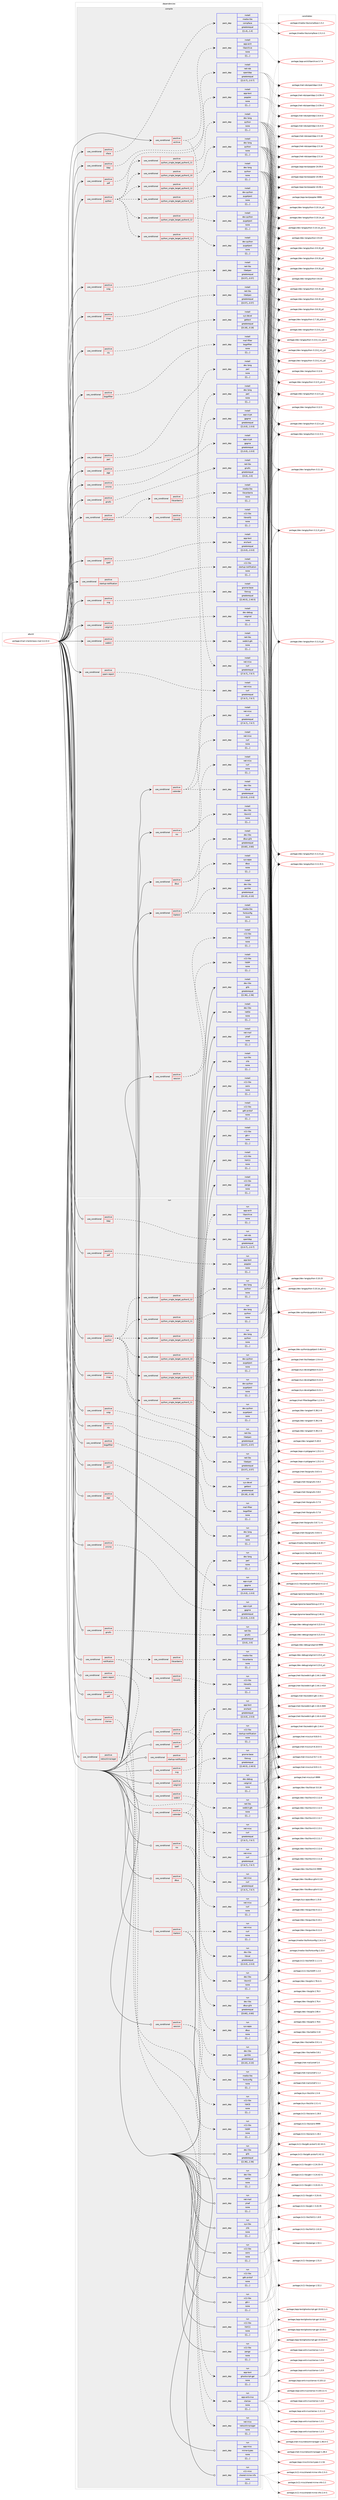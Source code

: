 digraph prolog {

# *************
# Graph options
# *************

newrank=true;
concentrate=true;
compound=true;
graph [rankdir=LR,fontname=Helvetica,fontsize=10,ranksep=1.5];#, ranksep=2.5, nodesep=0.2];
edge  [arrowhead=vee];
node  [fontname=Helvetica,fontsize=10];

# **********
# The ebuild
# **********

subgraph cluster_leftcol {
color=gray;
label=<<i>ebuild</i>>;
id [label="portage://mail-client/claws-mail-4.2.0-r2", color=red, width=4, href="../mail-client/claws-mail-4.2.0-r2.svg"];
}

# ****************
# The dependencies
# ****************

subgraph cluster_midcol {
color=gray;
label=<<i>dependencies</i>>;
subgraph cluster_compile {
fillcolor="#eeeeee";
style=filled;
label=<<i>compile</i>>;
subgraph cond71627 {
dependency288999 [label=<<TABLE BORDER="0" CELLBORDER="1" CELLSPACING="0" CELLPADDING="4"><TR><TD ROWSPAN="3" CELLPADDING="10">use_conditional</TD></TR><TR><TD>positive</TD></TR><TR><TD>archive</TD></TR></TABLE>>, shape=none, color=red];
subgraph pack214998 {
dependency289000 [label=<<TABLE BORDER="0" CELLBORDER="1" CELLSPACING="0" CELLPADDING="4" WIDTH="220"><TR><TD ROWSPAN="6" CELLPADDING="30">pack_dep</TD></TR><TR><TD WIDTH="110">install</TD></TR><TR><TD>app-arch</TD></TR><TR><TD>libarchive</TD></TR><TR><TD>none</TD></TR><TR><TD>[[],,,,]</TD></TR></TABLE>>, shape=none, color=blue];
}
dependency288999:e -> dependency289000:w [weight=20,style="dashed",arrowhead="vee"];
subgraph pack214999 {
dependency289001 [label=<<TABLE BORDER="0" CELLBORDER="1" CELLSPACING="0" CELLPADDING="4" WIDTH="220"><TR><TD ROWSPAN="6" CELLPADDING="30">pack_dep</TD></TR><TR><TD WIDTH="110">install</TD></TR><TR><TD>net-misc</TD></TR><TR><TD>curl</TD></TR><TR><TD>greaterequal</TD></TR><TR><TD>[[7,9,7],,,7.9.7]</TD></TR></TABLE>>, shape=none, color=blue];
}
dependency288999:e -> dependency289001:w [weight=20,style="dashed",arrowhead="vee"];
}
id:e -> dependency288999:w [weight=20,style="solid",arrowhead="vee"];
subgraph cond71628 {
dependency289002 [label=<<TABLE BORDER="0" CELLBORDER="1" CELLSPACING="0" CELLPADDING="4"><TR><TD ROWSPAN="3" CELLPADDING="10">use_conditional</TD></TR><TR><TD>positive</TD></TR><TR><TD>bogofilter</TD></TR></TABLE>>, shape=none, color=red];
subgraph pack215000 {
dependency289003 [label=<<TABLE BORDER="0" CELLBORDER="1" CELLSPACING="0" CELLPADDING="4" WIDTH="220"><TR><TD ROWSPAN="6" CELLPADDING="30">pack_dep</TD></TR><TR><TD WIDTH="110">install</TD></TR><TR><TD>mail-filter</TD></TR><TR><TD>bogofilter</TD></TR><TR><TD>none</TD></TR><TR><TD>[[],,,,]</TD></TR></TABLE>>, shape=none, color=blue];
}
dependency289002:e -> dependency289003:w [weight=20,style="dashed",arrowhead="vee"];
}
id:e -> dependency289002:w [weight=20,style="solid",arrowhead="vee"];
subgraph cond71629 {
dependency289004 [label=<<TABLE BORDER="0" CELLBORDER="1" CELLSPACING="0" CELLPADDING="4"><TR><TD ROWSPAN="3" CELLPADDING="10">use_conditional</TD></TR><TR><TD>positive</TD></TR><TR><TD>calendar</TD></TR></TABLE>>, shape=none, color=red];
subgraph pack215001 {
dependency289005 [label=<<TABLE BORDER="0" CELLBORDER="1" CELLSPACING="0" CELLPADDING="4" WIDTH="220"><TR><TD ROWSPAN="6" CELLPADDING="30">pack_dep</TD></TR><TR><TD WIDTH="110">install</TD></TR><TR><TD>dev-lang</TD></TR><TR><TD>perl</TD></TR><TR><TD>none</TD></TR><TR><TD>[[],,,,]</TD></TR></TABLE>>, shape=none, color=blue];
}
dependency289004:e -> dependency289005:w [weight=20,style="dashed",arrowhead="vee"];
subgraph pack215002 {
dependency289006 [label=<<TABLE BORDER="0" CELLBORDER="1" CELLSPACING="0" CELLPADDING="4" WIDTH="220"><TR><TD ROWSPAN="6" CELLPADDING="30">pack_dep</TD></TR><TR><TD WIDTH="110">install</TD></TR><TR><TD>dev-libs</TD></TR><TR><TD>libical</TD></TR><TR><TD>greaterequal</TD></TR><TR><TD>[[2,0,0],,,2.0.0]</TD></TR></TABLE>>, shape=none, color=blue];
}
dependency289004:e -> dependency289006:w [weight=20,style="dashed",arrowhead="vee"];
subgraph pack215003 {
dependency289007 [label=<<TABLE BORDER="0" CELLBORDER="1" CELLSPACING="0" CELLPADDING="4" WIDTH="220"><TR><TD ROWSPAN="6" CELLPADDING="30">pack_dep</TD></TR><TR><TD WIDTH="110">install</TD></TR><TR><TD>net-misc</TD></TR><TR><TD>curl</TD></TR><TR><TD>greaterequal</TD></TR><TR><TD>[[7,9,7],,,7.9.7]</TD></TR></TABLE>>, shape=none, color=blue];
}
dependency289004:e -> dependency289007:w [weight=20,style="dashed",arrowhead="vee"];
}
id:e -> dependency289004:w [weight=20,style="solid",arrowhead="vee"];
subgraph cond71630 {
dependency289008 [label=<<TABLE BORDER="0" CELLBORDER="1" CELLSPACING="0" CELLPADDING="4"><TR><TD ROWSPAN="3" CELLPADDING="10">use_conditional</TD></TR><TR><TD>positive</TD></TR><TR><TD>dbus</TD></TR></TABLE>>, shape=none, color=red];
subgraph pack215004 {
dependency289009 [label=<<TABLE BORDER="0" CELLBORDER="1" CELLSPACING="0" CELLPADDING="4" WIDTH="220"><TR><TD ROWSPAN="6" CELLPADDING="30">pack_dep</TD></TR><TR><TD WIDTH="110">install</TD></TR><TR><TD>dev-libs</TD></TR><TR><TD>dbus-glib</TD></TR><TR><TD>greaterequal</TD></TR><TR><TD>[[0,60],,,0.60]</TD></TR></TABLE>>, shape=none, color=blue];
}
dependency289008:e -> dependency289009:w [weight=20,style="dashed",arrowhead="vee"];
subgraph pack215005 {
dependency289010 [label=<<TABLE BORDER="0" CELLBORDER="1" CELLSPACING="0" CELLPADDING="4" WIDTH="220"><TR><TD ROWSPAN="6" CELLPADDING="30">pack_dep</TD></TR><TR><TD WIDTH="110">install</TD></TR><TR><TD>sys-apps</TD></TR><TR><TD>dbus</TD></TR><TR><TD>none</TD></TR><TR><TD>[[],,,,]</TD></TR></TABLE>>, shape=none, color=blue];
}
dependency289008:e -> dependency289010:w [weight=20,style="dashed",arrowhead="vee"];
}
id:e -> dependency289008:w [weight=20,style="solid",arrowhead="vee"];
subgraph cond71631 {
dependency289011 [label=<<TABLE BORDER="0" CELLBORDER="1" CELLSPACING="0" CELLPADDING="4"><TR><TD ROWSPAN="3" CELLPADDING="10">use_conditional</TD></TR><TR><TD>positive</TD></TR><TR><TD>gnutls</TD></TR></TABLE>>, shape=none, color=red];
subgraph pack215006 {
dependency289012 [label=<<TABLE BORDER="0" CELLBORDER="1" CELLSPACING="0" CELLPADDING="4" WIDTH="220"><TR><TD ROWSPAN="6" CELLPADDING="30">pack_dep</TD></TR><TR><TD WIDTH="110">install</TD></TR><TR><TD>net-libs</TD></TR><TR><TD>gnutls</TD></TR><TR><TD>greaterequal</TD></TR><TR><TD>[[3,0],,,3.0]</TD></TR></TABLE>>, shape=none, color=blue];
}
dependency289011:e -> dependency289012:w [weight=20,style="dashed",arrowhead="vee"];
}
id:e -> dependency289011:w [weight=20,style="solid",arrowhead="vee"];
subgraph cond71632 {
dependency289013 [label=<<TABLE BORDER="0" CELLBORDER="1" CELLSPACING="0" CELLPADDING="4"><TR><TD ROWSPAN="3" CELLPADDING="10">use_conditional</TD></TR><TR><TD>positive</TD></TR><TR><TD>imap</TD></TR></TABLE>>, shape=none, color=red];
subgraph pack215007 {
dependency289014 [label=<<TABLE BORDER="0" CELLBORDER="1" CELLSPACING="0" CELLPADDING="4" WIDTH="220"><TR><TD ROWSPAN="6" CELLPADDING="30">pack_dep</TD></TR><TR><TD WIDTH="110">install</TD></TR><TR><TD>net-libs</TD></TR><TR><TD>libetpan</TD></TR><TR><TD>greaterequal</TD></TR><TR><TD>[[0,57],,,0.57]</TD></TR></TABLE>>, shape=none, color=blue];
}
dependency289013:e -> dependency289014:w [weight=20,style="dashed",arrowhead="vee"];
}
id:e -> dependency289013:w [weight=20,style="solid",arrowhead="vee"];
subgraph cond71633 {
dependency289015 [label=<<TABLE BORDER="0" CELLBORDER="1" CELLSPACING="0" CELLPADDING="4"><TR><TD ROWSPAN="3" CELLPADDING="10">use_conditional</TD></TR><TR><TD>positive</TD></TR><TR><TD>ldap</TD></TR></TABLE>>, shape=none, color=red];
subgraph pack215008 {
dependency289016 [label=<<TABLE BORDER="0" CELLBORDER="1" CELLSPACING="0" CELLPADDING="4" WIDTH="220"><TR><TD ROWSPAN="6" CELLPADDING="30">pack_dep</TD></TR><TR><TD WIDTH="110">install</TD></TR><TR><TD>net-nds</TD></TR><TR><TD>openldap</TD></TR><TR><TD>greaterequal</TD></TR><TR><TD>[[2,0,7],,,2.0.7]</TD></TR></TABLE>>, shape=none, color=blue];
}
dependency289015:e -> dependency289016:w [weight=20,style="dashed",arrowhead="vee"];
}
id:e -> dependency289015:w [weight=20,style="solid",arrowhead="vee"];
subgraph cond71634 {
dependency289017 [label=<<TABLE BORDER="0" CELLBORDER="1" CELLSPACING="0" CELLPADDING="4"><TR><TD ROWSPAN="3" CELLPADDING="10">use_conditional</TD></TR><TR><TD>positive</TD></TR><TR><TD>litehtml</TD></TR></TABLE>>, shape=none, color=red];
subgraph pack215009 {
dependency289018 [label=<<TABLE BORDER="0" CELLBORDER="1" CELLSPACING="0" CELLPADDING="4" WIDTH="220"><TR><TD ROWSPAN="6" CELLPADDING="30">pack_dep</TD></TR><TR><TD WIDTH="110">install</TD></TR><TR><TD>dev-libs</TD></TR><TR><TD>gumbo</TD></TR><TR><TD>greaterequal</TD></TR><TR><TD>[[0,10],,,0.10]</TD></TR></TABLE>>, shape=none, color=blue];
}
dependency289017:e -> dependency289018:w [weight=20,style="dashed",arrowhead="vee"];
subgraph pack215010 {
dependency289019 [label=<<TABLE BORDER="0" CELLBORDER="1" CELLSPACING="0" CELLPADDING="4" WIDTH="220"><TR><TD ROWSPAN="6" CELLPADDING="30">pack_dep</TD></TR><TR><TD WIDTH="110">install</TD></TR><TR><TD>net-misc</TD></TR><TR><TD>curl</TD></TR><TR><TD>none</TD></TR><TR><TD>[[],,,,]</TD></TR></TABLE>>, shape=none, color=blue];
}
dependency289017:e -> dependency289019:w [weight=20,style="dashed",arrowhead="vee"];
subgraph pack215011 {
dependency289020 [label=<<TABLE BORDER="0" CELLBORDER="1" CELLSPACING="0" CELLPADDING="4" WIDTH="220"><TR><TD ROWSPAN="6" CELLPADDING="30">pack_dep</TD></TR><TR><TD WIDTH="110">install</TD></TR><TR><TD>media-libs</TD></TR><TR><TD>fontconfig</TD></TR><TR><TD>none</TD></TR><TR><TD>[[],,,,]</TD></TR></TABLE>>, shape=none, color=blue];
}
dependency289017:e -> dependency289020:w [weight=20,style="dashed",arrowhead="vee"];
}
id:e -> dependency289017:w [weight=20,style="solid",arrowhead="vee"];
subgraph cond71635 {
dependency289021 [label=<<TABLE BORDER="0" CELLBORDER="1" CELLSPACING="0" CELLPADDING="4"><TR><TD ROWSPAN="3" CELLPADDING="10">use_conditional</TD></TR><TR><TD>positive</TD></TR><TR><TD>nls</TD></TR></TABLE>>, shape=none, color=red];
subgraph pack215012 {
dependency289022 [label=<<TABLE BORDER="0" CELLBORDER="1" CELLSPACING="0" CELLPADDING="4" WIDTH="220"><TR><TD ROWSPAN="6" CELLPADDING="30">pack_dep</TD></TR><TR><TD WIDTH="110">install</TD></TR><TR><TD>sys-devel</TD></TR><TR><TD>gettext</TD></TR><TR><TD>greaterequal</TD></TR><TR><TD>[[0,18],,,0.18]</TD></TR></TABLE>>, shape=none, color=blue];
}
dependency289021:e -> dependency289022:w [weight=20,style="dashed",arrowhead="vee"];
}
id:e -> dependency289021:w [weight=20,style="solid",arrowhead="vee"];
subgraph cond71636 {
dependency289023 [label=<<TABLE BORDER="0" CELLBORDER="1" CELLSPACING="0" CELLPADDING="4"><TR><TD ROWSPAN="3" CELLPADDING="10">use_conditional</TD></TR><TR><TD>positive</TD></TR><TR><TD>nntp</TD></TR></TABLE>>, shape=none, color=red];
subgraph pack215013 {
dependency289024 [label=<<TABLE BORDER="0" CELLBORDER="1" CELLSPACING="0" CELLPADDING="4" WIDTH="220"><TR><TD ROWSPAN="6" CELLPADDING="30">pack_dep</TD></TR><TR><TD WIDTH="110">install</TD></TR><TR><TD>net-libs</TD></TR><TR><TD>libetpan</TD></TR><TR><TD>greaterequal</TD></TR><TR><TD>[[0,57],,,0.57]</TD></TR></TABLE>>, shape=none, color=blue];
}
dependency289023:e -> dependency289024:w [weight=20,style="dashed",arrowhead="vee"];
}
id:e -> dependency289023:w [weight=20,style="solid",arrowhead="vee"];
subgraph cond71637 {
dependency289025 [label=<<TABLE BORDER="0" CELLBORDER="1" CELLSPACING="0" CELLPADDING="4"><TR><TD ROWSPAN="3" CELLPADDING="10">use_conditional</TD></TR><TR><TD>positive</TD></TR><TR><TD>notification</TD></TR></TABLE>>, shape=none, color=red];
subgraph cond71638 {
dependency289026 [label=<<TABLE BORDER="0" CELLBORDER="1" CELLSPACING="0" CELLPADDING="4"><TR><TD ROWSPAN="3" CELLPADDING="10">use_conditional</TD></TR><TR><TD>positive</TD></TR><TR><TD>libcanberra</TD></TR></TABLE>>, shape=none, color=red];
subgraph pack215014 {
dependency289027 [label=<<TABLE BORDER="0" CELLBORDER="1" CELLSPACING="0" CELLPADDING="4" WIDTH="220"><TR><TD ROWSPAN="6" CELLPADDING="30">pack_dep</TD></TR><TR><TD WIDTH="110">install</TD></TR><TR><TD>media-libs</TD></TR><TR><TD>libcanberra</TD></TR><TR><TD>none</TD></TR><TR><TD>[[],,,,]</TD></TR></TABLE>>, shape=none, color=blue];
}
dependency289026:e -> dependency289027:w [weight=20,style="dashed",arrowhead="vee"];
}
dependency289025:e -> dependency289026:w [weight=20,style="dashed",arrowhead="vee"];
subgraph cond71639 {
dependency289028 [label=<<TABLE BORDER="0" CELLBORDER="1" CELLSPACING="0" CELLPADDING="4"><TR><TD ROWSPAN="3" CELLPADDING="10">use_conditional</TD></TR><TR><TD>positive</TD></TR><TR><TD>libnotify</TD></TR></TABLE>>, shape=none, color=red];
subgraph pack215015 {
dependency289029 [label=<<TABLE BORDER="0" CELLBORDER="1" CELLSPACING="0" CELLPADDING="4" WIDTH="220"><TR><TD ROWSPAN="6" CELLPADDING="30">pack_dep</TD></TR><TR><TD WIDTH="110">install</TD></TR><TR><TD>x11-libs</TD></TR><TR><TD>libnotify</TD></TR><TR><TD>none</TD></TR><TR><TD>[[],,,,]</TD></TR></TABLE>>, shape=none, color=blue];
}
dependency289028:e -> dependency289029:w [weight=20,style="dashed",arrowhead="vee"];
}
dependency289025:e -> dependency289028:w [weight=20,style="dashed",arrowhead="vee"];
}
id:e -> dependency289025:w [weight=20,style="solid",arrowhead="vee"];
subgraph cond71640 {
dependency289030 [label=<<TABLE BORDER="0" CELLBORDER="1" CELLSPACING="0" CELLPADDING="4"><TR><TD ROWSPAN="3" CELLPADDING="10">use_conditional</TD></TR><TR><TD>positive</TD></TR><TR><TD>pdf</TD></TR></TABLE>>, shape=none, color=red];
subgraph pack215016 {
dependency289031 [label=<<TABLE BORDER="0" CELLBORDER="1" CELLSPACING="0" CELLPADDING="4" WIDTH="220"><TR><TD ROWSPAN="6" CELLPADDING="30">pack_dep</TD></TR><TR><TD WIDTH="110">install</TD></TR><TR><TD>app-text</TD></TR><TR><TD>poppler</TD></TR><TR><TD>none</TD></TR><TR><TD>[[],,,,]</TD></TR></TABLE>>, shape=none, color=blue];
}
dependency289030:e -> dependency289031:w [weight=20,style="dashed",arrowhead="vee"];
}
id:e -> dependency289030:w [weight=20,style="solid",arrowhead="vee"];
subgraph cond71641 {
dependency289032 [label=<<TABLE BORDER="0" CELLBORDER="1" CELLSPACING="0" CELLPADDING="4"><TR><TD ROWSPAN="3" CELLPADDING="10">use_conditional</TD></TR><TR><TD>positive</TD></TR><TR><TD>perl</TD></TR></TABLE>>, shape=none, color=red];
subgraph pack215017 {
dependency289033 [label=<<TABLE BORDER="0" CELLBORDER="1" CELLSPACING="0" CELLPADDING="4" WIDTH="220"><TR><TD ROWSPAN="6" CELLPADDING="30">pack_dep</TD></TR><TR><TD WIDTH="110">install</TD></TR><TR><TD>dev-lang</TD></TR><TR><TD>perl</TD></TR><TR><TD>none</TD></TR><TR><TD>[[],,,,]</TD></TR></TABLE>>, shape=none, color=blue];
}
dependency289032:e -> dependency289033:w [weight=20,style="dashed",arrowhead="vee"];
}
id:e -> dependency289032:w [weight=20,style="solid",arrowhead="vee"];
subgraph cond71642 {
dependency289034 [label=<<TABLE BORDER="0" CELLBORDER="1" CELLSPACING="0" CELLPADDING="4"><TR><TD ROWSPAN="3" CELLPADDING="10">use_conditional</TD></TR><TR><TD>positive</TD></TR><TR><TD>pgp</TD></TR></TABLE>>, shape=none, color=red];
subgraph pack215018 {
dependency289035 [label=<<TABLE BORDER="0" CELLBORDER="1" CELLSPACING="0" CELLPADDING="4" WIDTH="220"><TR><TD ROWSPAN="6" CELLPADDING="30">pack_dep</TD></TR><TR><TD WIDTH="110">install</TD></TR><TR><TD>app-crypt</TD></TR><TR><TD>gpgme</TD></TR><TR><TD>greaterequal</TD></TR><TR><TD>[[1,0,0],,,1.0.0]</TD></TR></TABLE>>, shape=none, color=blue];
}
dependency289034:e -> dependency289035:w [weight=20,style="dashed",arrowhead="vee"];
}
id:e -> dependency289034:w [weight=20,style="solid",arrowhead="vee"];
subgraph cond71643 {
dependency289036 [label=<<TABLE BORDER="0" CELLBORDER="1" CELLSPACING="0" CELLPADDING="4"><TR><TD ROWSPAN="3" CELLPADDING="10">use_conditional</TD></TR><TR><TD>positive</TD></TR><TR><TD>python</TD></TR></TABLE>>, shape=none, color=red];
subgraph cond71644 {
dependency289037 [label=<<TABLE BORDER="0" CELLBORDER="1" CELLSPACING="0" CELLPADDING="4"><TR><TD ROWSPAN="3" CELLPADDING="10">use_conditional</TD></TR><TR><TD>positive</TD></TR><TR><TD>python_single_target_python3_10</TD></TR></TABLE>>, shape=none, color=red];
subgraph pack215019 {
dependency289038 [label=<<TABLE BORDER="0" CELLBORDER="1" CELLSPACING="0" CELLPADDING="4" WIDTH="220"><TR><TD ROWSPAN="6" CELLPADDING="30">pack_dep</TD></TR><TR><TD WIDTH="110">install</TD></TR><TR><TD>dev-lang</TD></TR><TR><TD>python</TD></TR><TR><TD>none</TD></TR><TR><TD>[[],,,,]</TD></TR></TABLE>>, shape=none, color=blue];
}
dependency289037:e -> dependency289038:w [weight=20,style="dashed",arrowhead="vee"];
}
dependency289036:e -> dependency289037:w [weight=20,style="dashed",arrowhead="vee"];
subgraph cond71645 {
dependency289039 [label=<<TABLE BORDER="0" CELLBORDER="1" CELLSPACING="0" CELLPADDING="4"><TR><TD ROWSPAN="3" CELLPADDING="10">use_conditional</TD></TR><TR><TD>positive</TD></TR><TR><TD>python_single_target_python3_11</TD></TR></TABLE>>, shape=none, color=red];
subgraph pack215020 {
dependency289040 [label=<<TABLE BORDER="0" CELLBORDER="1" CELLSPACING="0" CELLPADDING="4" WIDTH="220"><TR><TD ROWSPAN="6" CELLPADDING="30">pack_dep</TD></TR><TR><TD WIDTH="110">install</TD></TR><TR><TD>dev-lang</TD></TR><TR><TD>python</TD></TR><TR><TD>none</TD></TR><TR><TD>[[],,,,]</TD></TR></TABLE>>, shape=none, color=blue];
}
dependency289039:e -> dependency289040:w [weight=20,style="dashed",arrowhead="vee"];
}
dependency289036:e -> dependency289039:w [weight=20,style="dashed",arrowhead="vee"];
subgraph cond71646 {
dependency289041 [label=<<TABLE BORDER="0" CELLBORDER="1" CELLSPACING="0" CELLPADDING="4"><TR><TD ROWSPAN="3" CELLPADDING="10">use_conditional</TD></TR><TR><TD>positive</TD></TR><TR><TD>python_single_target_python3_12</TD></TR></TABLE>>, shape=none, color=red];
subgraph pack215021 {
dependency289042 [label=<<TABLE BORDER="0" CELLBORDER="1" CELLSPACING="0" CELLPADDING="4" WIDTH="220"><TR><TD ROWSPAN="6" CELLPADDING="30">pack_dep</TD></TR><TR><TD WIDTH="110">install</TD></TR><TR><TD>dev-lang</TD></TR><TR><TD>python</TD></TR><TR><TD>none</TD></TR><TR><TD>[[],,,,]</TD></TR></TABLE>>, shape=none, color=blue];
}
dependency289041:e -> dependency289042:w [weight=20,style="dashed",arrowhead="vee"];
}
dependency289036:e -> dependency289041:w [weight=20,style="dashed",arrowhead="vee"];
subgraph cond71647 {
dependency289043 [label=<<TABLE BORDER="0" CELLBORDER="1" CELLSPACING="0" CELLPADDING="4"><TR><TD ROWSPAN="3" CELLPADDING="10">use_conditional</TD></TR><TR><TD>positive</TD></TR><TR><TD>python_single_target_python3_10</TD></TR></TABLE>>, shape=none, color=red];
subgraph pack215022 {
dependency289044 [label=<<TABLE BORDER="0" CELLBORDER="1" CELLSPACING="0" CELLPADDING="4" WIDTH="220"><TR><TD ROWSPAN="6" CELLPADDING="30">pack_dep</TD></TR><TR><TD WIDTH="110">install</TD></TR><TR><TD>dev-python</TD></TR><TR><TD>pygobject</TD></TR><TR><TD>none</TD></TR><TR><TD>[[],,,,]</TD></TR></TABLE>>, shape=none, color=blue];
}
dependency289043:e -> dependency289044:w [weight=20,style="dashed",arrowhead="vee"];
}
dependency289036:e -> dependency289043:w [weight=20,style="dashed",arrowhead="vee"];
subgraph cond71648 {
dependency289045 [label=<<TABLE BORDER="0" CELLBORDER="1" CELLSPACING="0" CELLPADDING="4"><TR><TD ROWSPAN="3" CELLPADDING="10">use_conditional</TD></TR><TR><TD>positive</TD></TR><TR><TD>python_single_target_python3_11</TD></TR></TABLE>>, shape=none, color=red];
subgraph pack215023 {
dependency289046 [label=<<TABLE BORDER="0" CELLBORDER="1" CELLSPACING="0" CELLPADDING="4" WIDTH="220"><TR><TD ROWSPAN="6" CELLPADDING="30">pack_dep</TD></TR><TR><TD WIDTH="110">install</TD></TR><TR><TD>dev-python</TD></TR><TR><TD>pygobject</TD></TR><TR><TD>none</TD></TR><TR><TD>[[],,,,]</TD></TR></TABLE>>, shape=none, color=blue];
}
dependency289045:e -> dependency289046:w [weight=20,style="dashed",arrowhead="vee"];
}
dependency289036:e -> dependency289045:w [weight=20,style="dashed",arrowhead="vee"];
subgraph cond71649 {
dependency289047 [label=<<TABLE BORDER="0" CELLBORDER="1" CELLSPACING="0" CELLPADDING="4"><TR><TD ROWSPAN="3" CELLPADDING="10">use_conditional</TD></TR><TR><TD>positive</TD></TR><TR><TD>python_single_target_python3_12</TD></TR></TABLE>>, shape=none, color=red];
subgraph pack215024 {
dependency289048 [label=<<TABLE BORDER="0" CELLBORDER="1" CELLSPACING="0" CELLPADDING="4" WIDTH="220"><TR><TD ROWSPAN="6" CELLPADDING="30">pack_dep</TD></TR><TR><TD WIDTH="110">install</TD></TR><TR><TD>dev-python</TD></TR><TR><TD>pygobject</TD></TR><TR><TD>none</TD></TR><TR><TD>[[],,,,]</TD></TR></TABLE>>, shape=none, color=blue];
}
dependency289047:e -> dependency289048:w [weight=20,style="dashed",arrowhead="vee"];
}
dependency289036:e -> dependency289047:w [weight=20,style="dashed",arrowhead="vee"];
}
id:e -> dependency289036:w [weight=20,style="solid",arrowhead="vee"];
subgraph cond71650 {
dependency289049 [label=<<TABLE BORDER="0" CELLBORDER="1" CELLSPACING="0" CELLPADDING="4"><TR><TD ROWSPAN="3" CELLPADDING="10">use_conditional</TD></TR><TR><TD>positive</TD></TR><TR><TD>rss</TD></TR></TABLE>>, shape=none, color=red];
subgraph pack215025 {
dependency289050 [label=<<TABLE BORDER="0" CELLBORDER="1" CELLSPACING="0" CELLPADDING="4" WIDTH="220"><TR><TD ROWSPAN="6" CELLPADDING="30">pack_dep</TD></TR><TR><TD WIDTH="110">install</TD></TR><TR><TD>dev-libs</TD></TR><TR><TD>libxml2</TD></TR><TR><TD>none</TD></TR><TR><TD>[[],,,,]</TD></TR></TABLE>>, shape=none, color=blue];
}
dependency289049:e -> dependency289050:w [weight=20,style="dashed",arrowhead="vee"];
subgraph pack215026 {
dependency289051 [label=<<TABLE BORDER="0" CELLBORDER="1" CELLSPACING="0" CELLPADDING="4" WIDTH="220"><TR><TD ROWSPAN="6" CELLPADDING="30">pack_dep</TD></TR><TR><TD WIDTH="110">install</TD></TR><TR><TD>net-misc</TD></TR><TR><TD>curl</TD></TR><TR><TD>none</TD></TR><TR><TD>[[],,,,]</TD></TR></TABLE>>, shape=none, color=blue];
}
dependency289049:e -> dependency289051:w [weight=20,style="dashed",arrowhead="vee"];
}
id:e -> dependency289049:w [weight=20,style="solid",arrowhead="vee"];
subgraph cond71651 {
dependency289052 [label=<<TABLE BORDER="0" CELLBORDER="1" CELLSPACING="0" CELLPADDING="4"><TR><TD ROWSPAN="3" CELLPADDING="10">use_conditional</TD></TR><TR><TD>positive</TD></TR><TR><TD>session</TD></TR></TABLE>>, shape=none, color=red];
subgraph pack215027 {
dependency289053 [label=<<TABLE BORDER="0" CELLBORDER="1" CELLSPACING="0" CELLPADDING="4" WIDTH="220"><TR><TD ROWSPAN="6" CELLPADDING="30">pack_dep</TD></TR><TR><TD WIDTH="110">install</TD></TR><TR><TD>x11-libs</TD></TR><TR><TD>libICE</TD></TR><TR><TD>none</TD></TR><TR><TD>[[],,,,]</TD></TR></TABLE>>, shape=none, color=blue];
}
dependency289052:e -> dependency289053:w [weight=20,style="dashed",arrowhead="vee"];
subgraph pack215028 {
dependency289054 [label=<<TABLE BORDER="0" CELLBORDER="1" CELLSPACING="0" CELLPADDING="4" WIDTH="220"><TR><TD ROWSPAN="6" CELLPADDING="30">pack_dep</TD></TR><TR><TD WIDTH="110">install</TD></TR><TR><TD>x11-libs</TD></TR><TR><TD>libSM</TD></TR><TR><TD>none</TD></TR><TR><TD>[[],,,,]</TD></TR></TABLE>>, shape=none, color=blue];
}
dependency289052:e -> dependency289054:w [weight=20,style="dashed",arrowhead="vee"];
}
id:e -> dependency289052:w [weight=20,style="solid",arrowhead="vee"];
subgraph cond71652 {
dependency289055 [label=<<TABLE BORDER="0" CELLBORDER="1" CELLSPACING="0" CELLPADDING="4"><TR><TD ROWSPAN="3" CELLPADDING="10">use_conditional</TD></TR><TR><TD>positive</TD></TR><TR><TD>smime</TD></TR></TABLE>>, shape=none, color=red];
subgraph pack215029 {
dependency289056 [label=<<TABLE BORDER="0" CELLBORDER="1" CELLSPACING="0" CELLPADDING="4" WIDTH="220"><TR><TD ROWSPAN="6" CELLPADDING="30">pack_dep</TD></TR><TR><TD WIDTH="110">install</TD></TR><TR><TD>app-crypt</TD></TR><TR><TD>gpgme</TD></TR><TR><TD>greaterequal</TD></TR><TR><TD>[[1,0,0],,,1.0.0]</TD></TR></TABLE>>, shape=none, color=blue];
}
dependency289055:e -> dependency289056:w [weight=20,style="dashed",arrowhead="vee"];
}
id:e -> dependency289055:w [weight=20,style="solid",arrowhead="vee"];
subgraph cond71653 {
dependency289057 [label=<<TABLE BORDER="0" CELLBORDER="1" CELLSPACING="0" CELLPADDING="4"><TR><TD ROWSPAN="3" CELLPADDING="10">use_conditional</TD></TR><TR><TD>positive</TD></TR><TR><TD>spam-report</TD></TR></TABLE>>, shape=none, color=red];
subgraph pack215030 {
dependency289058 [label=<<TABLE BORDER="0" CELLBORDER="1" CELLSPACING="0" CELLPADDING="4" WIDTH="220"><TR><TD ROWSPAN="6" CELLPADDING="30">pack_dep</TD></TR><TR><TD WIDTH="110">install</TD></TR><TR><TD>net-misc</TD></TR><TR><TD>curl</TD></TR><TR><TD>greaterequal</TD></TR><TR><TD>[[7,9,7],,,7.9.7]</TD></TR></TABLE>>, shape=none, color=blue];
}
dependency289057:e -> dependency289058:w [weight=20,style="dashed",arrowhead="vee"];
}
id:e -> dependency289057:w [weight=20,style="solid",arrowhead="vee"];
subgraph cond71654 {
dependency289059 [label=<<TABLE BORDER="0" CELLBORDER="1" CELLSPACING="0" CELLPADDING="4"><TR><TD ROWSPAN="3" CELLPADDING="10">use_conditional</TD></TR><TR><TD>positive</TD></TR><TR><TD>spell</TD></TR></TABLE>>, shape=none, color=red];
subgraph pack215031 {
dependency289060 [label=<<TABLE BORDER="0" CELLBORDER="1" CELLSPACING="0" CELLPADDING="4" WIDTH="220"><TR><TD ROWSPAN="6" CELLPADDING="30">pack_dep</TD></TR><TR><TD WIDTH="110">install</TD></TR><TR><TD>app-text</TD></TR><TR><TD>enchant</TD></TR><TR><TD>greaterequal</TD></TR><TR><TD>[[2,0,0],,,2.0.0]</TD></TR></TABLE>>, shape=none, color=blue];
}
dependency289059:e -> dependency289060:w [weight=20,style="dashed",arrowhead="vee"];
}
id:e -> dependency289059:w [weight=20,style="solid",arrowhead="vee"];
subgraph cond71655 {
dependency289061 [label=<<TABLE BORDER="0" CELLBORDER="1" CELLSPACING="0" CELLPADDING="4"><TR><TD ROWSPAN="3" CELLPADDING="10">use_conditional</TD></TR><TR><TD>positive</TD></TR><TR><TD>startup-notification</TD></TR></TABLE>>, shape=none, color=red];
subgraph pack215032 {
dependency289062 [label=<<TABLE BORDER="0" CELLBORDER="1" CELLSPACING="0" CELLPADDING="4" WIDTH="220"><TR><TD ROWSPAN="6" CELLPADDING="30">pack_dep</TD></TR><TR><TD WIDTH="110">install</TD></TR><TR><TD>x11-libs</TD></TR><TR><TD>startup-notification</TD></TR><TR><TD>none</TD></TR><TR><TD>[[],,,,]</TD></TR></TABLE>>, shape=none, color=blue];
}
dependency289061:e -> dependency289062:w [weight=20,style="dashed",arrowhead="vee"];
}
id:e -> dependency289061:w [weight=20,style="solid",arrowhead="vee"];
subgraph cond71656 {
dependency289063 [label=<<TABLE BORDER="0" CELLBORDER="1" CELLSPACING="0" CELLPADDING="4"><TR><TD ROWSPAN="3" CELLPADDING="10">use_conditional</TD></TR><TR><TD>positive</TD></TR><TR><TD>svg</TD></TR></TABLE>>, shape=none, color=red];
subgraph pack215033 {
dependency289064 [label=<<TABLE BORDER="0" CELLBORDER="1" CELLSPACING="0" CELLPADDING="4" WIDTH="220"><TR><TD ROWSPAN="6" CELLPADDING="30">pack_dep</TD></TR><TR><TD WIDTH="110">install</TD></TR><TR><TD>gnome-base</TD></TR><TR><TD>librsvg</TD></TR><TR><TD>greaterequal</TD></TR><TR><TD>[[2,40,5],,,2.40.5]</TD></TR></TABLE>>, shape=none, color=blue];
}
dependency289063:e -> dependency289064:w [weight=20,style="dashed",arrowhead="vee"];
}
id:e -> dependency289063:w [weight=20,style="solid",arrowhead="vee"];
subgraph cond71657 {
dependency289065 [label=<<TABLE BORDER="0" CELLBORDER="1" CELLSPACING="0" CELLPADDING="4"><TR><TD ROWSPAN="3" CELLPADDING="10">use_conditional</TD></TR><TR><TD>positive</TD></TR><TR><TD>valgrind</TD></TR></TABLE>>, shape=none, color=red];
subgraph pack215034 {
dependency289066 [label=<<TABLE BORDER="0" CELLBORDER="1" CELLSPACING="0" CELLPADDING="4" WIDTH="220"><TR><TD ROWSPAN="6" CELLPADDING="30">pack_dep</TD></TR><TR><TD WIDTH="110">install</TD></TR><TR><TD>dev-debug</TD></TR><TR><TD>valgrind</TD></TR><TR><TD>none</TD></TR><TR><TD>[[],,,,]</TD></TR></TABLE>>, shape=none, color=blue];
}
dependency289065:e -> dependency289066:w [weight=20,style="dashed",arrowhead="vee"];
}
id:e -> dependency289065:w [weight=20,style="solid",arrowhead="vee"];
subgraph cond71658 {
dependency289067 [label=<<TABLE BORDER="0" CELLBORDER="1" CELLSPACING="0" CELLPADDING="4"><TR><TD ROWSPAN="3" CELLPADDING="10">use_conditional</TD></TR><TR><TD>positive</TD></TR><TR><TD>webkit</TD></TR></TABLE>>, shape=none, color=red];
subgraph pack215035 {
dependency289068 [label=<<TABLE BORDER="0" CELLBORDER="1" CELLSPACING="0" CELLPADDING="4" WIDTH="220"><TR><TD ROWSPAN="6" CELLPADDING="30">pack_dep</TD></TR><TR><TD WIDTH="110">install</TD></TR><TR><TD>net-libs</TD></TR><TR><TD>webkit-gtk</TD></TR><TR><TD>none</TD></TR><TR><TD>[[],,,,]</TD></TR></TABLE>>, shape=none, color=blue];
}
dependency289067:e -> dependency289068:w [weight=20,style="dashed",arrowhead="vee"];
}
id:e -> dependency289067:w [weight=20,style="solid",arrowhead="vee"];
subgraph cond71659 {
dependency289069 [label=<<TABLE BORDER="0" CELLBORDER="1" CELLSPACING="0" CELLPADDING="4"><TR><TD ROWSPAN="3" CELLPADDING="10">use_conditional</TD></TR><TR><TD>positive</TD></TR><TR><TD>xface</TD></TR></TABLE>>, shape=none, color=red];
subgraph pack215036 {
dependency289070 [label=<<TABLE BORDER="0" CELLBORDER="1" CELLSPACING="0" CELLPADDING="4" WIDTH="220"><TR><TD ROWSPAN="6" CELLPADDING="30">pack_dep</TD></TR><TR><TD WIDTH="110">install</TD></TR><TR><TD>media-libs</TD></TR><TR><TD>compface</TD></TR><TR><TD>greaterequal</TD></TR><TR><TD>[[1,4],,,1.4]</TD></TR></TABLE>>, shape=none, color=blue];
}
dependency289069:e -> dependency289070:w [weight=20,style="dashed",arrowhead="vee"];
}
id:e -> dependency289069:w [weight=20,style="solid",arrowhead="vee"];
subgraph pack215037 {
dependency289071 [label=<<TABLE BORDER="0" CELLBORDER="1" CELLSPACING="0" CELLPADDING="4" WIDTH="220"><TR><TD ROWSPAN="6" CELLPADDING="30">pack_dep</TD></TR><TR><TD WIDTH="110">install</TD></TR><TR><TD>dev-libs</TD></TR><TR><TD>glib</TD></TR><TR><TD>greaterequal</TD></TR><TR><TD>[[2,36],,,2.36]</TD></TR></TABLE>>, shape=none, color=blue];
}
id:e -> dependency289071:w [weight=20,style="solid",arrowhead="vee"];
subgraph pack215038 {
dependency289072 [label=<<TABLE BORDER="0" CELLBORDER="1" CELLSPACING="0" CELLPADDING="4" WIDTH="220"><TR><TD ROWSPAN="6" CELLPADDING="30">pack_dep</TD></TR><TR><TD WIDTH="110">install</TD></TR><TR><TD>dev-libs</TD></TR><TR><TD>nettle</TD></TR><TR><TD>none</TD></TR><TR><TD>[[],,,,]</TD></TR></TABLE>>, shape=none, color=blue];
}
id:e -> dependency289072:w [weight=20,style="solid",arrowhead="vee"];
subgraph pack215039 {
dependency289073 [label=<<TABLE BORDER="0" CELLBORDER="1" CELLSPACING="0" CELLPADDING="4" WIDTH="220"><TR><TD ROWSPAN="6" CELLPADDING="30">pack_dep</TD></TR><TR><TD WIDTH="110">install</TD></TR><TR><TD>net-mail</TD></TR><TR><TD>ytnef</TD></TR><TR><TD>none</TD></TR><TR><TD>[[],,,,]</TD></TR></TABLE>>, shape=none, color=blue];
}
id:e -> dependency289073:w [weight=20,style="solid",arrowhead="vee"];
subgraph pack215040 {
dependency289074 [label=<<TABLE BORDER="0" CELLBORDER="1" CELLSPACING="0" CELLPADDING="4" WIDTH="220"><TR><TD ROWSPAN="6" CELLPADDING="30">pack_dep</TD></TR><TR><TD WIDTH="110">install</TD></TR><TR><TD>sys-libs</TD></TR><TR><TD>zlib</TD></TR><TR><TD>none</TD></TR><TR><TD>[[],,,,]</TD></TR></TABLE>>, shape=none, color=blue];
}
id:e -> dependency289074:w [weight=20,style="solid",arrowhead="vee"];
subgraph pack215041 {
dependency289075 [label=<<TABLE BORDER="0" CELLBORDER="1" CELLSPACING="0" CELLPADDING="4" WIDTH="220"><TR><TD ROWSPAN="6" CELLPADDING="30">pack_dep</TD></TR><TR><TD WIDTH="110">install</TD></TR><TR><TD>x11-libs</TD></TR><TR><TD>cairo</TD></TR><TR><TD>none</TD></TR><TR><TD>[[],,,,]</TD></TR></TABLE>>, shape=none, color=blue];
}
id:e -> dependency289075:w [weight=20,style="solid",arrowhead="vee"];
subgraph pack215042 {
dependency289076 [label=<<TABLE BORDER="0" CELLBORDER="1" CELLSPACING="0" CELLPADDING="4" WIDTH="220"><TR><TD ROWSPAN="6" CELLPADDING="30">pack_dep</TD></TR><TR><TD WIDTH="110">install</TD></TR><TR><TD>x11-libs</TD></TR><TR><TD>gdk-pixbuf</TD></TR><TR><TD>none</TD></TR><TR><TD>[[],,,,]</TD></TR></TABLE>>, shape=none, color=blue];
}
id:e -> dependency289076:w [weight=20,style="solid",arrowhead="vee"];
subgraph pack215043 {
dependency289077 [label=<<TABLE BORDER="0" CELLBORDER="1" CELLSPACING="0" CELLPADDING="4" WIDTH="220"><TR><TD ROWSPAN="6" CELLPADDING="30">pack_dep</TD></TR><TR><TD WIDTH="110">install</TD></TR><TR><TD>x11-libs</TD></TR><TR><TD>gtk+</TD></TR><TR><TD>none</TD></TR><TR><TD>[[],,,,]</TD></TR></TABLE>>, shape=none, color=blue];
}
id:e -> dependency289077:w [weight=20,style="solid",arrowhead="vee"];
subgraph pack215044 {
dependency289078 [label=<<TABLE BORDER="0" CELLBORDER="1" CELLSPACING="0" CELLPADDING="4" WIDTH="220"><TR><TD ROWSPAN="6" CELLPADDING="30">pack_dep</TD></TR><TR><TD WIDTH="110">install</TD></TR><TR><TD>x11-libs</TD></TR><TR><TD>libX11</TD></TR><TR><TD>none</TD></TR><TR><TD>[[],,,,]</TD></TR></TABLE>>, shape=none, color=blue];
}
id:e -> dependency289078:w [weight=20,style="solid",arrowhead="vee"];
subgraph pack215045 {
dependency289079 [label=<<TABLE BORDER="0" CELLBORDER="1" CELLSPACING="0" CELLPADDING="4" WIDTH="220"><TR><TD ROWSPAN="6" CELLPADDING="30">pack_dep</TD></TR><TR><TD WIDTH="110">install</TD></TR><TR><TD>x11-libs</TD></TR><TR><TD>pango</TD></TR><TR><TD>none</TD></TR><TR><TD>[[],,,,]</TD></TR></TABLE>>, shape=none, color=blue];
}
id:e -> dependency289079:w [weight=20,style="solid",arrowhead="vee"];
}
subgraph cluster_compileandrun {
fillcolor="#eeeeee";
style=filled;
label=<<i>compile and run</i>>;
}
subgraph cluster_run {
fillcolor="#eeeeee";
style=filled;
label=<<i>run</i>>;
subgraph cond71660 {
dependency289080 [label=<<TABLE BORDER="0" CELLBORDER="1" CELLSPACING="0" CELLPADDING="4"><TR><TD ROWSPAN="3" CELLPADDING="10">use_conditional</TD></TR><TR><TD>positive</TD></TR><TR><TD>archive</TD></TR></TABLE>>, shape=none, color=red];
subgraph pack215046 {
dependency289081 [label=<<TABLE BORDER="0" CELLBORDER="1" CELLSPACING="0" CELLPADDING="4" WIDTH="220"><TR><TD ROWSPAN="6" CELLPADDING="30">pack_dep</TD></TR><TR><TD WIDTH="110">run</TD></TR><TR><TD>app-arch</TD></TR><TR><TD>libarchive</TD></TR><TR><TD>none</TD></TR><TR><TD>[[],,,,]</TD></TR></TABLE>>, shape=none, color=blue];
}
dependency289080:e -> dependency289081:w [weight=20,style="dashed",arrowhead="vee"];
subgraph pack215047 {
dependency289082 [label=<<TABLE BORDER="0" CELLBORDER="1" CELLSPACING="0" CELLPADDING="4" WIDTH="220"><TR><TD ROWSPAN="6" CELLPADDING="30">pack_dep</TD></TR><TR><TD WIDTH="110">run</TD></TR><TR><TD>net-misc</TD></TR><TR><TD>curl</TD></TR><TR><TD>greaterequal</TD></TR><TR><TD>[[7,9,7],,,7.9.7]</TD></TR></TABLE>>, shape=none, color=blue];
}
dependency289080:e -> dependency289082:w [weight=20,style="dashed",arrowhead="vee"];
}
id:e -> dependency289080:w [weight=20,style="solid",arrowhead="odot"];
subgraph cond71661 {
dependency289083 [label=<<TABLE BORDER="0" CELLBORDER="1" CELLSPACING="0" CELLPADDING="4"><TR><TD ROWSPAN="3" CELLPADDING="10">use_conditional</TD></TR><TR><TD>positive</TD></TR><TR><TD>bogofilter</TD></TR></TABLE>>, shape=none, color=red];
subgraph pack215048 {
dependency289084 [label=<<TABLE BORDER="0" CELLBORDER="1" CELLSPACING="0" CELLPADDING="4" WIDTH="220"><TR><TD ROWSPAN="6" CELLPADDING="30">pack_dep</TD></TR><TR><TD WIDTH="110">run</TD></TR><TR><TD>mail-filter</TD></TR><TR><TD>bogofilter</TD></TR><TR><TD>none</TD></TR><TR><TD>[[],,,,]</TD></TR></TABLE>>, shape=none, color=blue];
}
dependency289083:e -> dependency289084:w [weight=20,style="dashed",arrowhead="vee"];
}
id:e -> dependency289083:w [weight=20,style="solid",arrowhead="odot"];
subgraph cond71662 {
dependency289085 [label=<<TABLE BORDER="0" CELLBORDER="1" CELLSPACING="0" CELLPADDING="4"><TR><TD ROWSPAN="3" CELLPADDING="10">use_conditional</TD></TR><TR><TD>positive</TD></TR><TR><TD>calendar</TD></TR></TABLE>>, shape=none, color=red];
subgraph pack215049 {
dependency289086 [label=<<TABLE BORDER="0" CELLBORDER="1" CELLSPACING="0" CELLPADDING="4" WIDTH="220"><TR><TD ROWSPAN="6" CELLPADDING="30">pack_dep</TD></TR><TR><TD WIDTH="110">run</TD></TR><TR><TD>dev-lang</TD></TR><TR><TD>perl</TD></TR><TR><TD>none</TD></TR><TR><TD>[[],,,,]</TD></TR></TABLE>>, shape=none, color=blue];
}
dependency289085:e -> dependency289086:w [weight=20,style="dashed",arrowhead="vee"];
subgraph pack215050 {
dependency289087 [label=<<TABLE BORDER="0" CELLBORDER="1" CELLSPACING="0" CELLPADDING="4" WIDTH="220"><TR><TD ROWSPAN="6" CELLPADDING="30">pack_dep</TD></TR><TR><TD WIDTH="110">run</TD></TR><TR><TD>dev-libs</TD></TR><TR><TD>libical</TD></TR><TR><TD>greaterequal</TD></TR><TR><TD>[[2,0,0],,,2.0.0]</TD></TR></TABLE>>, shape=none, color=blue];
}
dependency289085:e -> dependency289087:w [weight=20,style="dashed",arrowhead="vee"];
subgraph pack215051 {
dependency289088 [label=<<TABLE BORDER="0" CELLBORDER="1" CELLSPACING="0" CELLPADDING="4" WIDTH="220"><TR><TD ROWSPAN="6" CELLPADDING="30">pack_dep</TD></TR><TR><TD WIDTH="110">run</TD></TR><TR><TD>net-misc</TD></TR><TR><TD>curl</TD></TR><TR><TD>greaterequal</TD></TR><TR><TD>[[7,9,7],,,7.9.7]</TD></TR></TABLE>>, shape=none, color=blue];
}
dependency289085:e -> dependency289088:w [weight=20,style="dashed",arrowhead="vee"];
}
id:e -> dependency289085:w [weight=20,style="solid",arrowhead="odot"];
subgraph cond71663 {
dependency289089 [label=<<TABLE BORDER="0" CELLBORDER="1" CELLSPACING="0" CELLPADDING="4"><TR><TD ROWSPAN="3" CELLPADDING="10">use_conditional</TD></TR><TR><TD>positive</TD></TR><TR><TD>clamav</TD></TR></TABLE>>, shape=none, color=red];
subgraph pack215052 {
dependency289090 [label=<<TABLE BORDER="0" CELLBORDER="1" CELLSPACING="0" CELLPADDING="4" WIDTH="220"><TR><TD ROWSPAN="6" CELLPADDING="30">pack_dep</TD></TR><TR><TD WIDTH="110">run</TD></TR><TR><TD>app-antivirus</TD></TR><TR><TD>clamav</TD></TR><TR><TD>none</TD></TR><TR><TD>[[],,,,]</TD></TR></TABLE>>, shape=none, color=blue];
}
dependency289089:e -> dependency289090:w [weight=20,style="dashed",arrowhead="vee"];
}
id:e -> dependency289089:w [weight=20,style="solid",arrowhead="odot"];
subgraph cond71664 {
dependency289091 [label=<<TABLE BORDER="0" CELLBORDER="1" CELLSPACING="0" CELLPADDING="4"><TR><TD ROWSPAN="3" CELLPADDING="10">use_conditional</TD></TR><TR><TD>positive</TD></TR><TR><TD>dbus</TD></TR></TABLE>>, shape=none, color=red];
subgraph pack215053 {
dependency289092 [label=<<TABLE BORDER="0" CELLBORDER="1" CELLSPACING="0" CELLPADDING="4" WIDTH="220"><TR><TD ROWSPAN="6" CELLPADDING="30">pack_dep</TD></TR><TR><TD WIDTH="110">run</TD></TR><TR><TD>dev-libs</TD></TR><TR><TD>dbus-glib</TD></TR><TR><TD>greaterequal</TD></TR><TR><TD>[[0,60],,,0.60]</TD></TR></TABLE>>, shape=none, color=blue];
}
dependency289091:e -> dependency289092:w [weight=20,style="dashed",arrowhead="vee"];
subgraph pack215054 {
dependency289093 [label=<<TABLE BORDER="0" CELLBORDER="1" CELLSPACING="0" CELLPADDING="4" WIDTH="220"><TR><TD ROWSPAN="6" CELLPADDING="30">pack_dep</TD></TR><TR><TD WIDTH="110">run</TD></TR><TR><TD>sys-apps</TD></TR><TR><TD>dbus</TD></TR><TR><TD>none</TD></TR><TR><TD>[[],,,,]</TD></TR></TABLE>>, shape=none, color=blue];
}
dependency289091:e -> dependency289093:w [weight=20,style="dashed",arrowhead="vee"];
}
id:e -> dependency289091:w [weight=20,style="solid",arrowhead="odot"];
subgraph cond71665 {
dependency289094 [label=<<TABLE BORDER="0" CELLBORDER="1" CELLSPACING="0" CELLPADDING="4"><TR><TD ROWSPAN="3" CELLPADDING="10">use_conditional</TD></TR><TR><TD>positive</TD></TR><TR><TD>gnutls</TD></TR></TABLE>>, shape=none, color=red];
subgraph pack215055 {
dependency289095 [label=<<TABLE BORDER="0" CELLBORDER="1" CELLSPACING="0" CELLPADDING="4" WIDTH="220"><TR><TD ROWSPAN="6" CELLPADDING="30">pack_dep</TD></TR><TR><TD WIDTH="110">run</TD></TR><TR><TD>net-libs</TD></TR><TR><TD>gnutls</TD></TR><TR><TD>greaterequal</TD></TR><TR><TD>[[3,0],,,3.0]</TD></TR></TABLE>>, shape=none, color=blue];
}
dependency289094:e -> dependency289095:w [weight=20,style="dashed",arrowhead="vee"];
}
id:e -> dependency289094:w [weight=20,style="solid",arrowhead="odot"];
subgraph cond71666 {
dependency289096 [label=<<TABLE BORDER="0" CELLBORDER="1" CELLSPACING="0" CELLPADDING="4"><TR><TD ROWSPAN="3" CELLPADDING="10">use_conditional</TD></TR><TR><TD>positive</TD></TR><TR><TD>imap</TD></TR></TABLE>>, shape=none, color=red];
subgraph pack215056 {
dependency289097 [label=<<TABLE BORDER="0" CELLBORDER="1" CELLSPACING="0" CELLPADDING="4" WIDTH="220"><TR><TD ROWSPAN="6" CELLPADDING="30">pack_dep</TD></TR><TR><TD WIDTH="110">run</TD></TR><TR><TD>net-libs</TD></TR><TR><TD>libetpan</TD></TR><TR><TD>greaterequal</TD></TR><TR><TD>[[0,57],,,0.57]</TD></TR></TABLE>>, shape=none, color=blue];
}
dependency289096:e -> dependency289097:w [weight=20,style="dashed",arrowhead="vee"];
}
id:e -> dependency289096:w [weight=20,style="solid",arrowhead="odot"];
subgraph cond71667 {
dependency289098 [label=<<TABLE BORDER="0" CELLBORDER="1" CELLSPACING="0" CELLPADDING="4"><TR><TD ROWSPAN="3" CELLPADDING="10">use_conditional</TD></TR><TR><TD>positive</TD></TR><TR><TD>ldap</TD></TR></TABLE>>, shape=none, color=red];
subgraph pack215057 {
dependency289099 [label=<<TABLE BORDER="0" CELLBORDER="1" CELLSPACING="0" CELLPADDING="4" WIDTH="220"><TR><TD ROWSPAN="6" CELLPADDING="30">pack_dep</TD></TR><TR><TD WIDTH="110">run</TD></TR><TR><TD>net-nds</TD></TR><TR><TD>openldap</TD></TR><TR><TD>greaterequal</TD></TR><TR><TD>[[2,0,7],,,2.0.7]</TD></TR></TABLE>>, shape=none, color=blue];
}
dependency289098:e -> dependency289099:w [weight=20,style="dashed",arrowhead="vee"];
}
id:e -> dependency289098:w [weight=20,style="solid",arrowhead="odot"];
subgraph cond71668 {
dependency289100 [label=<<TABLE BORDER="0" CELLBORDER="1" CELLSPACING="0" CELLPADDING="4"><TR><TD ROWSPAN="3" CELLPADDING="10">use_conditional</TD></TR><TR><TD>positive</TD></TR><TR><TD>litehtml</TD></TR></TABLE>>, shape=none, color=red];
subgraph pack215058 {
dependency289101 [label=<<TABLE BORDER="0" CELLBORDER="1" CELLSPACING="0" CELLPADDING="4" WIDTH="220"><TR><TD ROWSPAN="6" CELLPADDING="30">pack_dep</TD></TR><TR><TD WIDTH="110">run</TD></TR><TR><TD>dev-libs</TD></TR><TR><TD>gumbo</TD></TR><TR><TD>greaterequal</TD></TR><TR><TD>[[0,10],,,0.10]</TD></TR></TABLE>>, shape=none, color=blue];
}
dependency289100:e -> dependency289101:w [weight=20,style="dashed",arrowhead="vee"];
subgraph pack215059 {
dependency289102 [label=<<TABLE BORDER="0" CELLBORDER="1" CELLSPACING="0" CELLPADDING="4" WIDTH="220"><TR><TD ROWSPAN="6" CELLPADDING="30">pack_dep</TD></TR><TR><TD WIDTH="110">run</TD></TR><TR><TD>net-misc</TD></TR><TR><TD>curl</TD></TR><TR><TD>none</TD></TR><TR><TD>[[],,,,]</TD></TR></TABLE>>, shape=none, color=blue];
}
dependency289100:e -> dependency289102:w [weight=20,style="dashed",arrowhead="vee"];
subgraph pack215060 {
dependency289103 [label=<<TABLE BORDER="0" CELLBORDER="1" CELLSPACING="0" CELLPADDING="4" WIDTH="220"><TR><TD ROWSPAN="6" CELLPADDING="30">pack_dep</TD></TR><TR><TD WIDTH="110">run</TD></TR><TR><TD>media-libs</TD></TR><TR><TD>fontconfig</TD></TR><TR><TD>none</TD></TR><TR><TD>[[],,,,]</TD></TR></TABLE>>, shape=none, color=blue];
}
dependency289100:e -> dependency289103:w [weight=20,style="dashed",arrowhead="vee"];
}
id:e -> dependency289100:w [weight=20,style="solid",arrowhead="odot"];
subgraph cond71669 {
dependency289104 [label=<<TABLE BORDER="0" CELLBORDER="1" CELLSPACING="0" CELLPADDING="4"><TR><TD ROWSPAN="3" CELLPADDING="10">use_conditional</TD></TR><TR><TD>positive</TD></TR><TR><TD>networkmanager</TD></TR></TABLE>>, shape=none, color=red];
subgraph pack215061 {
dependency289105 [label=<<TABLE BORDER="0" CELLBORDER="1" CELLSPACING="0" CELLPADDING="4" WIDTH="220"><TR><TD ROWSPAN="6" CELLPADDING="30">pack_dep</TD></TR><TR><TD WIDTH="110">run</TD></TR><TR><TD>net-misc</TD></TR><TR><TD>networkmanager</TD></TR><TR><TD>none</TD></TR><TR><TD>[[],,,,]</TD></TR></TABLE>>, shape=none, color=blue];
}
dependency289104:e -> dependency289105:w [weight=20,style="dashed",arrowhead="vee"];
}
id:e -> dependency289104:w [weight=20,style="solid",arrowhead="odot"];
subgraph cond71670 {
dependency289106 [label=<<TABLE BORDER="0" CELLBORDER="1" CELLSPACING="0" CELLPADDING="4"><TR><TD ROWSPAN="3" CELLPADDING="10">use_conditional</TD></TR><TR><TD>positive</TD></TR><TR><TD>nls</TD></TR></TABLE>>, shape=none, color=red];
subgraph pack215062 {
dependency289107 [label=<<TABLE BORDER="0" CELLBORDER="1" CELLSPACING="0" CELLPADDING="4" WIDTH="220"><TR><TD ROWSPAN="6" CELLPADDING="30">pack_dep</TD></TR><TR><TD WIDTH="110">run</TD></TR><TR><TD>sys-devel</TD></TR><TR><TD>gettext</TD></TR><TR><TD>greaterequal</TD></TR><TR><TD>[[0,18],,,0.18]</TD></TR></TABLE>>, shape=none, color=blue];
}
dependency289106:e -> dependency289107:w [weight=20,style="dashed",arrowhead="vee"];
}
id:e -> dependency289106:w [weight=20,style="solid",arrowhead="odot"];
subgraph cond71671 {
dependency289108 [label=<<TABLE BORDER="0" CELLBORDER="1" CELLSPACING="0" CELLPADDING="4"><TR><TD ROWSPAN="3" CELLPADDING="10">use_conditional</TD></TR><TR><TD>positive</TD></TR><TR><TD>nntp</TD></TR></TABLE>>, shape=none, color=red];
subgraph pack215063 {
dependency289109 [label=<<TABLE BORDER="0" CELLBORDER="1" CELLSPACING="0" CELLPADDING="4" WIDTH="220"><TR><TD ROWSPAN="6" CELLPADDING="30">pack_dep</TD></TR><TR><TD WIDTH="110">run</TD></TR><TR><TD>net-libs</TD></TR><TR><TD>libetpan</TD></TR><TR><TD>greaterequal</TD></TR><TR><TD>[[0,57],,,0.57]</TD></TR></TABLE>>, shape=none, color=blue];
}
dependency289108:e -> dependency289109:w [weight=20,style="dashed",arrowhead="vee"];
}
id:e -> dependency289108:w [weight=20,style="solid",arrowhead="odot"];
subgraph cond71672 {
dependency289110 [label=<<TABLE BORDER="0" CELLBORDER="1" CELLSPACING="0" CELLPADDING="4"><TR><TD ROWSPAN="3" CELLPADDING="10">use_conditional</TD></TR><TR><TD>positive</TD></TR><TR><TD>notification</TD></TR></TABLE>>, shape=none, color=red];
subgraph cond71673 {
dependency289111 [label=<<TABLE BORDER="0" CELLBORDER="1" CELLSPACING="0" CELLPADDING="4"><TR><TD ROWSPAN="3" CELLPADDING="10">use_conditional</TD></TR><TR><TD>positive</TD></TR><TR><TD>libcanberra</TD></TR></TABLE>>, shape=none, color=red];
subgraph pack215064 {
dependency289112 [label=<<TABLE BORDER="0" CELLBORDER="1" CELLSPACING="0" CELLPADDING="4" WIDTH="220"><TR><TD ROWSPAN="6" CELLPADDING="30">pack_dep</TD></TR><TR><TD WIDTH="110">run</TD></TR><TR><TD>media-libs</TD></TR><TR><TD>libcanberra</TD></TR><TR><TD>none</TD></TR><TR><TD>[[],,,,]</TD></TR></TABLE>>, shape=none, color=blue];
}
dependency289111:e -> dependency289112:w [weight=20,style="dashed",arrowhead="vee"];
}
dependency289110:e -> dependency289111:w [weight=20,style="dashed",arrowhead="vee"];
subgraph cond71674 {
dependency289113 [label=<<TABLE BORDER="0" CELLBORDER="1" CELLSPACING="0" CELLPADDING="4"><TR><TD ROWSPAN="3" CELLPADDING="10">use_conditional</TD></TR><TR><TD>positive</TD></TR><TR><TD>libnotify</TD></TR></TABLE>>, shape=none, color=red];
subgraph pack215065 {
dependency289114 [label=<<TABLE BORDER="0" CELLBORDER="1" CELLSPACING="0" CELLPADDING="4" WIDTH="220"><TR><TD ROWSPAN="6" CELLPADDING="30">pack_dep</TD></TR><TR><TD WIDTH="110">run</TD></TR><TR><TD>x11-libs</TD></TR><TR><TD>libnotify</TD></TR><TR><TD>none</TD></TR><TR><TD>[[],,,,]</TD></TR></TABLE>>, shape=none, color=blue];
}
dependency289113:e -> dependency289114:w [weight=20,style="dashed",arrowhead="vee"];
}
dependency289110:e -> dependency289113:w [weight=20,style="dashed",arrowhead="vee"];
}
id:e -> dependency289110:w [weight=20,style="solid",arrowhead="odot"];
subgraph cond71675 {
dependency289115 [label=<<TABLE BORDER="0" CELLBORDER="1" CELLSPACING="0" CELLPADDING="4"><TR><TD ROWSPAN="3" CELLPADDING="10">use_conditional</TD></TR><TR><TD>positive</TD></TR><TR><TD>pdf</TD></TR></TABLE>>, shape=none, color=red];
subgraph pack215066 {
dependency289116 [label=<<TABLE BORDER="0" CELLBORDER="1" CELLSPACING="0" CELLPADDING="4" WIDTH="220"><TR><TD ROWSPAN="6" CELLPADDING="30">pack_dep</TD></TR><TR><TD WIDTH="110">run</TD></TR><TR><TD>app-text</TD></TR><TR><TD>ghostscript-gpl</TD></TR><TR><TD>none</TD></TR><TR><TD>[[],,,,]</TD></TR></TABLE>>, shape=none, color=blue];
}
dependency289115:e -> dependency289116:w [weight=20,style="dashed",arrowhead="vee"];
}
id:e -> dependency289115:w [weight=20,style="solid",arrowhead="odot"];
subgraph cond71676 {
dependency289117 [label=<<TABLE BORDER="0" CELLBORDER="1" CELLSPACING="0" CELLPADDING="4"><TR><TD ROWSPAN="3" CELLPADDING="10">use_conditional</TD></TR><TR><TD>positive</TD></TR><TR><TD>pdf</TD></TR></TABLE>>, shape=none, color=red];
subgraph pack215067 {
dependency289118 [label=<<TABLE BORDER="0" CELLBORDER="1" CELLSPACING="0" CELLPADDING="4" WIDTH="220"><TR><TD ROWSPAN="6" CELLPADDING="30">pack_dep</TD></TR><TR><TD WIDTH="110">run</TD></TR><TR><TD>app-text</TD></TR><TR><TD>poppler</TD></TR><TR><TD>none</TD></TR><TR><TD>[[],,,,]</TD></TR></TABLE>>, shape=none, color=blue];
}
dependency289117:e -> dependency289118:w [weight=20,style="dashed",arrowhead="vee"];
}
id:e -> dependency289117:w [weight=20,style="solid",arrowhead="odot"];
subgraph cond71677 {
dependency289119 [label=<<TABLE BORDER="0" CELLBORDER="1" CELLSPACING="0" CELLPADDING="4"><TR><TD ROWSPAN="3" CELLPADDING="10">use_conditional</TD></TR><TR><TD>positive</TD></TR><TR><TD>perl</TD></TR></TABLE>>, shape=none, color=red];
subgraph pack215068 {
dependency289120 [label=<<TABLE BORDER="0" CELLBORDER="1" CELLSPACING="0" CELLPADDING="4" WIDTH="220"><TR><TD ROWSPAN="6" CELLPADDING="30">pack_dep</TD></TR><TR><TD WIDTH="110">run</TD></TR><TR><TD>dev-lang</TD></TR><TR><TD>perl</TD></TR><TR><TD>none</TD></TR><TR><TD>[[],,,,]</TD></TR></TABLE>>, shape=none, color=blue];
}
dependency289119:e -> dependency289120:w [weight=20,style="dashed",arrowhead="vee"];
}
id:e -> dependency289119:w [weight=20,style="solid",arrowhead="odot"];
subgraph cond71678 {
dependency289121 [label=<<TABLE BORDER="0" CELLBORDER="1" CELLSPACING="0" CELLPADDING="4"><TR><TD ROWSPAN="3" CELLPADDING="10">use_conditional</TD></TR><TR><TD>positive</TD></TR><TR><TD>pgp</TD></TR></TABLE>>, shape=none, color=red];
subgraph pack215069 {
dependency289122 [label=<<TABLE BORDER="0" CELLBORDER="1" CELLSPACING="0" CELLPADDING="4" WIDTH="220"><TR><TD ROWSPAN="6" CELLPADDING="30">pack_dep</TD></TR><TR><TD WIDTH="110">run</TD></TR><TR><TD>app-crypt</TD></TR><TR><TD>gpgme</TD></TR><TR><TD>greaterequal</TD></TR><TR><TD>[[1,0,0],,,1.0.0]</TD></TR></TABLE>>, shape=none, color=blue];
}
dependency289121:e -> dependency289122:w [weight=20,style="dashed",arrowhead="vee"];
}
id:e -> dependency289121:w [weight=20,style="solid",arrowhead="odot"];
subgraph cond71679 {
dependency289123 [label=<<TABLE BORDER="0" CELLBORDER="1" CELLSPACING="0" CELLPADDING="4"><TR><TD ROWSPAN="3" CELLPADDING="10">use_conditional</TD></TR><TR><TD>positive</TD></TR><TR><TD>python</TD></TR></TABLE>>, shape=none, color=red];
subgraph cond71680 {
dependency289124 [label=<<TABLE BORDER="0" CELLBORDER="1" CELLSPACING="0" CELLPADDING="4"><TR><TD ROWSPAN="3" CELLPADDING="10">use_conditional</TD></TR><TR><TD>positive</TD></TR><TR><TD>python_single_target_python3_10</TD></TR></TABLE>>, shape=none, color=red];
subgraph pack215070 {
dependency289125 [label=<<TABLE BORDER="0" CELLBORDER="1" CELLSPACING="0" CELLPADDING="4" WIDTH="220"><TR><TD ROWSPAN="6" CELLPADDING="30">pack_dep</TD></TR><TR><TD WIDTH="110">run</TD></TR><TR><TD>dev-lang</TD></TR><TR><TD>python</TD></TR><TR><TD>none</TD></TR><TR><TD>[[],,,,]</TD></TR></TABLE>>, shape=none, color=blue];
}
dependency289124:e -> dependency289125:w [weight=20,style="dashed",arrowhead="vee"];
}
dependency289123:e -> dependency289124:w [weight=20,style="dashed",arrowhead="vee"];
subgraph cond71681 {
dependency289126 [label=<<TABLE BORDER="0" CELLBORDER="1" CELLSPACING="0" CELLPADDING="4"><TR><TD ROWSPAN="3" CELLPADDING="10">use_conditional</TD></TR><TR><TD>positive</TD></TR><TR><TD>python_single_target_python3_11</TD></TR></TABLE>>, shape=none, color=red];
subgraph pack215071 {
dependency289127 [label=<<TABLE BORDER="0" CELLBORDER="1" CELLSPACING="0" CELLPADDING="4" WIDTH="220"><TR><TD ROWSPAN="6" CELLPADDING="30">pack_dep</TD></TR><TR><TD WIDTH="110">run</TD></TR><TR><TD>dev-lang</TD></TR><TR><TD>python</TD></TR><TR><TD>none</TD></TR><TR><TD>[[],,,,]</TD></TR></TABLE>>, shape=none, color=blue];
}
dependency289126:e -> dependency289127:w [weight=20,style="dashed",arrowhead="vee"];
}
dependency289123:e -> dependency289126:w [weight=20,style="dashed",arrowhead="vee"];
subgraph cond71682 {
dependency289128 [label=<<TABLE BORDER="0" CELLBORDER="1" CELLSPACING="0" CELLPADDING="4"><TR><TD ROWSPAN="3" CELLPADDING="10">use_conditional</TD></TR><TR><TD>positive</TD></TR><TR><TD>python_single_target_python3_12</TD></TR></TABLE>>, shape=none, color=red];
subgraph pack215072 {
dependency289129 [label=<<TABLE BORDER="0" CELLBORDER="1" CELLSPACING="0" CELLPADDING="4" WIDTH="220"><TR><TD ROWSPAN="6" CELLPADDING="30">pack_dep</TD></TR><TR><TD WIDTH="110">run</TD></TR><TR><TD>dev-lang</TD></TR><TR><TD>python</TD></TR><TR><TD>none</TD></TR><TR><TD>[[],,,,]</TD></TR></TABLE>>, shape=none, color=blue];
}
dependency289128:e -> dependency289129:w [weight=20,style="dashed",arrowhead="vee"];
}
dependency289123:e -> dependency289128:w [weight=20,style="dashed",arrowhead="vee"];
subgraph cond71683 {
dependency289130 [label=<<TABLE BORDER="0" CELLBORDER="1" CELLSPACING="0" CELLPADDING="4"><TR><TD ROWSPAN="3" CELLPADDING="10">use_conditional</TD></TR><TR><TD>positive</TD></TR><TR><TD>python_single_target_python3_10</TD></TR></TABLE>>, shape=none, color=red];
subgraph pack215073 {
dependency289131 [label=<<TABLE BORDER="0" CELLBORDER="1" CELLSPACING="0" CELLPADDING="4" WIDTH="220"><TR><TD ROWSPAN="6" CELLPADDING="30">pack_dep</TD></TR><TR><TD WIDTH="110">run</TD></TR><TR><TD>dev-python</TD></TR><TR><TD>pygobject</TD></TR><TR><TD>none</TD></TR><TR><TD>[[],,,,]</TD></TR></TABLE>>, shape=none, color=blue];
}
dependency289130:e -> dependency289131:w [weight=20,style="dashed",arrowhead="vee"];
}
dependency289123:e -> dependency289130:w [weight=20,style="dashed",arrowhead="vee"];
subgraph cond71684 {
dependency289132 [label=<<TABLE BORDER="0" CELLBORDER="1" CELLSPACING="0" CELLPADDING="4"><TR><TD ROWSPAN="3" CELLPADDING="10">use_conditional</TD></TR><TR><TD>positive</TD></TR><TR><TD>python_single_target_python3_11</TD></TR></TABLE>>, shape=none, color=red];
subgraph pack215074 {
dependency289133 [label=<<TABLE BORDER="0" CELLBORDER="1" CELLSPACING="0" CELLPADDING="4" WIDTH="220"><TR><TD ROWSPAN="6" CELLPADDING="30">pack_dep</TD></TR><TR><TD WIDTH="110">run</TD></TR><TR><TD>dev-python</TD></TR><TR><TD>pygobject</TD></TR><TR><TD>none</TD></TR><TR><TD>[[],,,,]</TD></TR></TABLE>>, shape=none, color=blue];
}
dependency289132:e -> dependency289133:w [weight=20,style="dashed",arrowhead="vee"];
}
dependency289123:e -> dependency289132:w [weight=20,style="dashed",arrowhead="vee"];
subgraph cond71685 {
dependency289134 [label=<<TABLE BORDER="0" CELLBORDER="1" CELLSPACING="0" CELLPADDING="4"><TR><TD ROWSPAN="3" CELLPADDING="10">use_conditional</TD></TR><TR><TD>positive</TD></TR><TR><TD>python_single_target_python3_12</TD></TR></TABLE>>, shape=none, color=red];
subgraph pack215075 {
dependency289135 [label=<<TABLE BORDER="0" CELLBORDER="1" CELLSPACING="0" CELLPADDING="4" WIDTH="220"><TR><TD ROWSPAN="6" CELLPADDING="30">pack_dep</TD></TR><TR><TD WIDTH="110">run</TD></TR><TR><TD>dev-python</TD></TR><TR><TD>pygobject</TD></TR><TR><TD>none</TD></TR><TR><TD>[[],,,,]</TD></TR></TABLE>>, shape=none, color=blue];
}
dependency289134:e -> dependency289135:w [weight=20,style="dashed",arrowhead="vee"];
}
dependency289123:e -> dependency289134:w [weight=20,style="dashed",arrowhead="vee"];
}
id:e -> dependency289123:w [weight=20,style="solid",arrowhead="odot"];
subgraph cond71686 {
dependency289136 [label=<<TABLE BORDER="0" CELLBORDER="1" CELLSPACING="0" CELLPADDING="4"><TR><TD ROWSPAN="3" CELLPADDING="10">use_conditional</TD></TR><TR><TD>positive</TD></TR><TR><TD>rss</TD></TR></TABLE>>, shape=none, color=red];
subgraph pack215076 {
dependency289137 [label=<<TABLE BORDER="0" CELLBORDER="1" CELLSPACING="0" CELLPADDING="4" WIDTH="220"><TR><TD ROWSPAN="6" CELLPADDING="30">pack_dep</TD></TR><TR><TD WIDTH="110">run</TD></TR><TR><TD>dev-libs</TD></TR><TR><TD>libxml2</TD></TR><TR><TD>none</TD></TR><TR><TD>[[],,,,]</TD></TR></TABLE>>, shape=none, color=blue];
}
dependency289136:e -> dependency289137:w [weight=20,style="dashed",arrowhead="vee"];
subgraph pack215077 {
dependency289138 [label=<<TABLE BORDER="0" CELLBORDER="1" CELLSPACING="0" CELLPADDING="4" WIDTH="220"><TR><TD ROWSPAN="6" CELLPADDING="30">pack_dep</TD></TR><TR><TD WIDTH="110">run</TD></TR><TR><TD>net-misc</TD></TR><TR><TD>curl</TD></TR><TR><TD>none</TD></TR><TR><TD>[[],,,,]</TD></TR></TABLE>>, shape=none, color=blue];
}
dependency289136:e -> dependency289138:w [weight=20,style="dashed",arrowhead="vee"];
}
id:e -> dependency289136:w [weight=20,style="solid",arrowhead="odot"];
subgraph cond71687 {
dependency289139 [label=<<TABLE BORDER="0" CELLBORDER="1" CELLSPACING="0" CELLPADDING="4"><TR><TD ROWSPAN="3" CELLPADDING="10">use_conditional</TD></TR><TR><TD>positive</TD></TR><TR><TD>session</TD></TR></TABLE>>, shape=none, color=red];
subgraph pack215078 {
dependency289140 [label=<<TABLE BORDER="0" CELLBORDER="1" CELLSPACING="0" CELLPADDING="4" WIDTH="220"><TR><TD ROWSPAN="6" CELLPADDING="30">pack_dep</TD></TR><TR><TD WIDTH="110">run</TD></TR><TR><TD>x11-libs</TD></TR><TR><TD>libICE</TD></TR><TR><TD>none</TD></TR><TR><TD>[[],,,,]</TD></TR></TABLE>>, shape=none, color=blue];
}
dependency289139:e -> dependency289140:w [weight=20,style="dashed",arrowhead="vee"];
subgraph pack215079 {
dependency289141 [label=<<TABLE BORDER="0" CELLBORDER="1" CELLSPACING="0" CELLPADDING="4" WIDTH="220"><TR><TD ROWSPAN="6" CELLPADDING="30">pack_dep</TD></TR><TR><TD WIDTH="110">run</TD></TR><TR><TD>x11-libs</TD></TR><TR><TD>libSM</TD></TR><TR><TD>none</TD></TR><TR><TD>[[],,,,]</TD></TR></TABLE>>, shape=none, color=blue];
}
dependency289139:e -> dependency289141:w [weight=20,style="dashed",arrowhead="vee"];
}
id:e -> dependency289139:w [weight=20,style="solid",arrowhead="odot"];
subgraph cond71688 {
dependency289142 [label=<<TABLE BORDER="0" CELLBORDER="1" CELLSPACING="0" CELLPADDING="4"><TR><TD ROWSPAN="3" CELLPADDING="10">use_conditional</TD></TR><TR><TD>positive</TD></TR><TR><TD>smime</TD></TR></TABLE>>, shape=none, color=red];
subgraph pack215080 {
dependency289143 [label=<<TABLE BORDER="0" CELLBORDER="1" CELLSPACING="0" CELLPADDING="4" WIDTH="220"><TR><TD ROWSPAN="6" CELLPADDING="30">pack_dep</TD></TR><TR><TD WIDTH="110">run</TD></TR><TR><TD>app-crypt</TD></TR><TR><TD>gpgme</TD></TR><TR><TD>greaterequal</TD></TR><TR><TD>[[1,0,0],,,1.0.0]</TD></TR></TABLE>>, shape=none, color=blue];
}
dependency289142:e -> dependency289143:w [weight=20,style="dashed",arrowhead="vee"];
}
id:e -> dependency289142:w [weight=20,style="solid",arrowhead="odot"];
subgraph cond71689 {
dependency289144 [label=<<TABLE BORDER="0" CELLBORDER="1" CELLSPACING="0" CELLPADDING="4"><TR><TD ROWSPAN="3" CELLPADDING="10">use_conditional</TD></TR><TR><TD>positive</TD></TR><TR><TD>spam-report</TD></TR></TABLE>>, shape=none, color=red];
subgraph pack215081 {
dependency289145 [label=<<TABLE BORDER="0" CELLBORDER="1" CELLSPACING="0" CELLPADDING="4" WIDTH="220"><TR><TD ROWSPAN="6" CELLPADDING="30">pack_dep</TD></TR><TR><TD WIDTH="110">run</TD></TR><TR><TD>net-misc</TD></TR><TR><TD>curl</TD></TR><TR><TD>greaterequal</TD></TR><TR><TD>[[7,9,7],,,7.9.7]</TD></TR></TABLE>>, shape=none, color=blue];
}
dependency289144:e -> dependency289145:w [weight=20,style="dashed",arrowhead="vee"];
}
id:e -> dependency289144:w [weight=20,style="solid",arrowhead="odot"];
subgraph cond71690 {
dependency289146 [label=<<TABLE BORDER="0" CELLBORDER="1" CELLSPACING="0" CELLPADDING="4"><TR><TD ROWSPAN="3" CELLPADDING="10">use_conditional</TD></TR><TR><TD>positive</TD></TR><TR><TD>spell</TD></TR></TABLE>>, shape=none, color=red];
subgraph pack215082 {
dependency289147 [label=<<TABLE BORDER="0" CELLBORDER="1" CELLSPACING="0" CELLPADDING="4" WIDTH="220"><TR><TD ROWSPAN="6" CELLPADDING="30">pack_dep</TD></TR><TR><TD WIDTH="110">run</TD></TR><TR><TD>app-text</TD></TR><TR><TD>enchant</TD></TR><TR><TD>greaterequal</TD></TR><TR><TD>[[2,0,0],,,2.0.0]</TD></TR></TABLE>>, shape=none, color=blue];
}
dependency289146:e -> dependency289147:w [weight=20,style="dashed",arrowhead="vee"];
}
id:e -> dependency289146:w [weight=20,style="solid",arrowhead="odot"];
subgraph cond71691 {
dependency289148 [label=<<TABLE BORDER="0" CELLBORDER="1" CELLSPACING="0" CELLPADDING="4"><TR><TD ROWSPAN="3" CELLPADDING="10">use_conditional</TD></TR><TR><TD>positive</TD></TR><TR><TD>startup-notification</TD></TR></TABLE>>, shape=none, color=red];
subgraph pack215083 {
dependency289149 [label=<<TABLE BORDER="0" CELLBORDER="1" CELLSPACING="0" CELLPADDING="4" WIDTH="220"><TR><TD ROWSPAN="6" CELLPADDING="30">pack_dep</TD></TR><TR><TD WIDTH="110">run</TD></TR><TR><TD>x11-libs</TD></TR><TR><TD>startup-notification</TD></TR><TR><TD>none</TD></TR><TR><TD>[[],,,,]</TD></TR></TABLE>>, shape=none, color=blue];
}
dependency289148:e -> dependency289149:w [weight=20,style="dashed",arrowhead="vee"];
}
id:e -> dependency289148:w [weight=20,style="solid",arrowhead="odot"];
subgraph cond71692 {
dependency289150 [label=<<TABLE BORDER="0" CELLBORDER="1" CELLSPACING="0" CELLPADDING="4"><TR><TD ROWSPAN="3" CELLPADDING="10">use_conditional</TD></TR><TR><TD>positive</TD></TR><TR><TD>svg</TD></TR></TABLE>>, shape=none, color=red];
subgraph pack215084 {
dependency289151 [label=<<TABLE BORDER="0" CELLBORDER="1" CELLSPACING="0" CELLPADDING="4" WIDTH="220"><TR><TD ROWSPAN="6" CELLPADDING="30">pack_dep</TD></TR><TR><TD WIDTH="110">run</TD></TR><TR><TD>gnome-base</TD></TR><TR><TD>librsvg</TD></TR><TR><TD>greaterequal</TD></TR><TR><TD>[[2,40,5],,,2.40.5]</TD></TR></TABLE>>, shape=none, color=blue];
}
dependency289150:e -> dependency289151:w [weight=20,style="dashed",arrowhead="vee"];
}
id:e -> dependency289150:w [weight=20,style="solid",arrowhead="odot"];
subgraph cond71693 {
dependency289152 [label=<<TABLE BORDER="0" CELLBORDER="1" CELLSPACING="0" CELLPADDING="4"><TR><TD ROWSPAN="3" CELLPADDING="10">use_conditional</TD></TR><TR><TD>positive</TD></TR><TR><TD>valgrind</TD></TR></TABLE>>, shape=none, color=red];
subgraph pack215085 {
dependency289153 [label=<<TABLE BORDER="0" CELLBORDER="1" CELLSPACING="0" CELLPADDING="4" WIDTH="220"><TR><TD ROWSPAN="6" CELLPADDING="30">pack_dep</TD></TR><TR><TD WIDTH="110">run</TD></TR><TR><TD>dev-debug</TD></TR><TR><TD>valgrind</TD></TR><TR><TD>none</TD></TR><TR><TD>[[],,,,]</TD></TR></TABLE>>, shape=none, color=blue];
}
dependency289152:e -> dependency289153:w [weight=20,style="dashed",arrowhead="vee"];
}
id:e -> dependency289152:w [weight=20,style="solid",arrowhead="odot"];
subgraph cond71694 {
dependency289154 [label=<<TABLE BORDER="0" CELLBORDER="1" CELLSPACING="0" CELLPADDING="4"><TR><TD ROWSPAN="3" CELLPADDING="10">use_conditional</TD></TR><TR><TD>positive</TD></TR><TR><TD>webkit</TD></TR></TABLE>>, shape=none, color=red];
subgraph pack215086 {
dependency289155 [label=<<TABLE BORDER="0" CELLBORDER="1" CELLSPACING="0" CELLPADDING="4" WIDTH="220"><TR><TD ROWSPAN="6" CELLPADDING="30">pack_dep</TD></TR><TR><TD WIDTH="110">run</TD></TR><TR><TD>net-libs</TD></TR><TR><TD>webkit-gtk</TD></TR><TR><TD>none</TD></TR><TR><TD>[[],,,,]</TD></TR></TABLE>>, shape=none, color=blue];
}
dependency289154:e -> dependency289155:w [weight=20,style="dashed",arrowhead="vee"];
}
id:e -> dependency289154:w [weight=20,style="solid",arrowhead="odot"];
subgraph pack215087 {
dependency289156 [label=<<TABLE BORDER="0" CELLBORDER="1" CELLSPACING="0" CELLPADDING="4" WIDTH="220"><TR><TD ROWSPAN="6" CELLPADDING="30">pack_dep</TD></TR><TR><TD WIDTH="110">run</TD></TR><TR><TD>app-misc</TD></TR><TR><TD>mime-types</TD></TR><TR><TD>none</TD></TR><TR><TD>[[],,,,]</TD></TR></TABLE>>, shape=none, color=blue];
}
id:e -> dependency289156:w [weight=20,style="solid",arrowhead="odot"];
subgraph pack215088 {
dependency289157 [label=<<TABLE BORDER="0" CELLBORDER="1" CELLSPACING="0" CELLPADDING="4" WIDTH="220"><TR><TD ROWSPAN="6" CELLPADDING="30">pack_dep</TD></TR><TR><TD WIDTH="110">run</TD></TR><TR><TD>dev-libs</TD></TR><TR><TD>glib</TD></TR><TR><TD>greaterequal</TD></TR><TR><TD>[[2,36],,,2.36]</TD></TR></TABLE>>, shape=none, color=blue];
}
id:e -> dependency289157:w [weight=20,style="solid",arrowhead="odot"];
subgraph pack215089 {
dependency289158 [label=<<TABLE BORDER="0" CELLBORDER="1" CELLSPACING="0" CELLPADDING="4" WIDTH="220"><TR><TD ROWSPAN="6" CELLPADDING="30">pack_dep</TD></TR><TR><TD WIDTH="110">run</TD></TR><TR><TD>dev-libs</TD></TR><TR><TD>nettle</TD></TR><TR><TD>none</TD></TR><TR><TD>[[],,,,]</TD></TR></TABLE>>, shape=none, color=blue];
}
id:e -> dependency289158:w [weight=20,style="solid",arrowhead="odot"];
subgraph pack215090 {
dependency289159 [label=<<TABLE BORDER="0" CELLBORDER="1" CELLSPACING="0" CELLPADDING="4" WIDTH="220"><TR><TD ROWSPAN="6" CELLPADDING="30">pack_dep</TD></TR><TR><TD WIDTH="110">run</TD></TR><TR><TD>net-mail</TD></TR><TR><TD>ytnef</TD></TR><TR><TD>none</TD></TR><TR><TD>[[],,,,]</TD></TR></TABLE>>, shape=none, color=blue];
}
id:e -> dependency289159:w [weight=20,style="solid",arrowhead="odot"];
subgraph pack215091 {
dependency289160 [label=<<TABLE BORDER="0" CELLBORDER="1" CELLSPACING="0" CELLPADDING="4" WIDTH="220"><TR><TD ROWSPAN="6" CELLPADDING="30">pack_dep</TD></TR><TR><TD WIDTH="110">run</TD></TR><TR><TD>sys-libs</TD></TR><TR><TD>zlib</TD></TR><TR><TD>none</TD></TR><TR><TD>[[],,,,]</TD></TR></TABLE>>, shape=none, color=blue];
}
id:e -> dependency289160:w [weight=20,style="solid",arrowhead="odot"];
subgraph pack215092 {
dependency289161 [label=<<TABLE BORDER="0" CELLBORDER="1" CELLSPACING="0" CELLPADDING="4" WIDTH="220"><TR><TD ROWSPAN="6" CELLPADDING="30">pack_dep</TD></TR><TR><TD WIDTH="110">run</TD></TR><TR><TD>x11-libs</TD></TR><TR><TD>cairo</TD></TR><TR><TD>none</TD></TR><TR><TD>[[],,,,]</TD></TR></TABLE>>, shape=none, color=blue];
}
id:e -> dependency289161:w [weight=20,style="solid",arrowhead="odot"];
subgraph pack215093 {
dependency289162 [label=<<TABLE BORDER="0" CELLBORDER="1" CELLSPACING="0" CELLPADDING="4" WIDTH="220"><TR><TD ROWSPAN="6" CELLPADDING="30">pack_dep</TD></TR><TR><TD WIDTH="110">run</TD></TR><TR><TD>x11-libs</TD></TR><TR><TD>gdk-pixbuf</TD></TR><TR><TD>none</TD></TR><TR><TD>[[],,,,]</TD></TR></TABLE>>, shape=none, color=blue];
}
id:e -> dependency289162:w [weight=20,style="solid",arrowhead="odot"];
subgraph pack215094 {
dependency289163 [label=<<TABLE BORDER="0" CELLBORDER="1" CELLSPACING="0" CELLPADDING="4" WIDTH="220"><TR><TD ROWSPAN="6" CELLPADDING="30">pack_dep</TD></TR><TR><TD WIDTH="110">run</TD></TR><TR><TD>x11-libs</TD></TR><TR><TD>gtk+</TD></TR><TR><TD>none</TD></TR><TR><TD>[[],,,,]</TD></TR></TABLE>>, shape=none, color=blue];
}
id:e -> dependency289163:w [weight=20,style="solid",arrowhead="odot"];
subgraph pack215095 {
dependency289164 [label=<<TABLE BORDER="0" CELLBORDER="1" CELLSPACING="0" CELLPADDING="4" WIDTH="220"><TR><TD ROWSPAN="6" CELLPADDING="30">pack_dep</TD></TR><TR><TD WIDTH="110">run</TD></TR><TR><TD>x11-libs</TD></TR><TR><TD>libX11</TD></TR><TR><TD>none</TD></TR><TR><TD>[[],,,,]</TD></TR></TABLE>>, shape=none, color=blue];
}
id:e -> dependency289164:w [weight=20,style="solid",arrowhead="odot"];
subgraph pack215096 {
dependency289165 [label=<<TABLE BORDER="0" CELLBORDER="1" CELLSPACING="0" CELLPADDING="4" WIDTH="220"><TR><TD ROWSPAN="6" CELLPADDING="30">pack_dep</TD></TR><TR><TD WIDTH="110">run</TD></TR><TR><TD>x11-libs</TD></TR><TR><TD>pango</TD></TR><TR><TD>none</TD></TR><TR><TD>[[],,,,]</TD></TR></TABLE>>, shape=none, color=blue];
}
id:e -> dependency289165:w [weight=20,style="solid",arrowhead="odot"];
subgraph pack215097 {
dependency289166 [label=<<TABLE BORDER="0" CELLBORDER="1" CELLSPACING="0" CELLPADDING="4" WIDTH="220"><TR><TD ROWSPAN="6" CELLPADDING="30">pack_dep</TD></TR><TR><TD WIDTH="110">run</TD></TR><TR><TD>x11-misc</TD></TR><TR><TD>shared-mime-info</TD></TR><TR><TD>none</TD></TR><TR><TD>[[],,,,]</TD></TR></TABLE>>, shape=none, color=blue];
}
id:e -> dependency289166:w [weight=20,style="solid",arrowhead="odot"];
}
}

# **************
# The candidates
# **************

subgraph cluster_choices {
rank=same;
color=gray;
label=<<i>candidates</i>>;

subgraph choice214998 {
color=black;
nodesep=1;
choice9711211245971149910447108105989711499104105118101455146554652 [label="portage://app-arch/libarchive-3.7.4", color=red, width=4,href="../app-arch/libarchive-3.7.4.svg"];
dependency289000:e -> choice9711211245971149910447108105989711499104105118101455146554652:w [style=dotted,weight="100"];
}
subgraph choice214999 {
color=black;
nodesep=1;
choice110101116451091051159947991171141084557575757 [label="portage://net-misc/curl-9999", color=red, width=4,href="../net-misc/curl-9999.svg"];
choice11010111645109105115994799117114108455646494846484511449 [label="portage://net-misc/curl-8.10.0-r1", color=red, width=4,href="../net-misc/curl-8.10.0-r1.svg"];
choice110101116451091051159947991171141084556465746494511449 [label="portage://net-misc/curl-8.9.1-r1", color=red, width=4,href="../net-misc/curl-8.9.1-r1.svg"];
choice110101116451091051159947991171141084556465646484511449 [label="portage://net-misc/curl-8.8.0-r1", color=red, width=4,href="../net-misc/curl-8.8.0-r1.svg"];
choice110101116451091051159947991171141084556465546494511452 [label="portage://net-misc/curl-8.7.1-r4", color=red, width=4,href="../net-misc/curl-8.7.1-r4.svg"];
dependency289001:e -> choice110101116451091051159947991171141084557575757:w [style=dotted,weight="100"];
dependency289001:e -> choice11010111645109105115994799117114108455646494846484511449:w [style=dotted,weight="100"];
dependency289001:e -> choice110101116451091051159947991171141084556465746494511449:w [style=dotted,weight="100"];
dependency289001:e -> choice110101116451091051159947991171141084556465646484511449:w [style=dotted,weight="100"];
dependency289001:e -> choice110101116451091051159947991171141084556465546494511452:w [style=dotted,weight="100"];
}
subgraph choice215000 {
color=black;
nodesep=1;
choice109971051084510210510811610111447981111031111021051081161011144549465046534511449 [label="portage://mail-filter/bogofilter-1.2.5-r1", color=red, width=4,href="../mail-filter/bogofilter-1.2.5-r1.svg"];
dependency289003:e -> choice109971051084510210510811610111447981111031111021051081161011144549465046534511449:w [style=dotted,weight="100"];
}
subgraph choice215001 {
color=black;
nodesep=1;
choice10010111845108971101034711210111410845534652484648 [label="portage://dev-lang/perl-5.40.0", color=red, width=4,href="../dev-lang/perl-5.40.0.svg"];
choice100101118451089711010347112101114108455346515646504511454 [label="portage://dev-lang/perl-5.38.2-r6", color=red, width=4,href="../dev-lang/perl-5.38.2-r6.svg"];
choice100101118451089711010347112101114108455346515646504511453 [label="portage://dev-lang/perl-5.38.2-r5", color=red, width=4,href="../dev-lang/perl-5.38.2-r5.svg"];
choice100101118451089711010347112101114108455346515646504511451 [label="portage://dev-lang/perl-5.38.2-r3", color=red, width=4,href="../dev-lang/perl-5.38.2-r3.svg"];
dependency289005:e -> choice10010111845108971101034711210111410845534652484648:w [style=dotted,weight="100"];
dependency289005:e -> choice100101118451089711010347112101114108455346515646504511454:w [style=dotted,weight="100"];
dependency289005:e -> choice100101118451089711010347112101114108455346515646504511453:w [style=dotted,weight="100"];
dependency289005:e -> choice100101118451089711010347112101114108455346515646504511451:w [style=dotted,weight="100"];
}
subgraph choice215002 {
color=black;
nodesep=1;
choice10010111845108105981154710810598105999710845514648464956 [label="portage://dev-libs/libical-3.0.18", color=red, width=4,href="../dev-libs/libical-3.0.18.svg"];
dependency289006:e -> choice10010111845108105981154710810598105999710845514648464956:w [style=dotted,weight="100"];
}
subgraph choice215003 {
color=black;
nodesep=1;
choice110101116451091051159947991171141084557575757 [label="portage://net-misc/curl-9999", color=red, width=4,href="../net-misc/curl-9999.svg"];
choice11010111645109105115994799117114108455646494846484511449 [label="portage://net-misc/curl-8.10.0-r1", color=red, width=4,href="../net-misc/curl-8.10.0-r1.svg"];
choice110101116451091051159947991171141084556465746494511449 [label="portage://net-misc/curl-8.9.1-r1", color=red, width=4,href="../net-misc/curl-8.9.1-r1.svg"];
choice110101116451091051159947991171141084556465646484511449 [label="portage://net-misc/curl-8.8.0-r1", color=red, width=4,href="../net-misc/curl-8.8.0-r1.svg"];
choice110101116451091051159947991171141084556465546494511452 [label="portage://net-misc/curl-8.7.1-r4", color=red, width=4,href="../net-misc/curl-8.7.1-r4.svg"];
dependency289007:e -> choice110101116451091051159947991171141084557575757:w [style=dotted,weight="100"];
dependency289007:e -> choice11010111645109105115994799117114108455646494846484511449:w [style=dotted,weight="100"];
dependency289007:e -> choice110101116451091051159947991171141084556465746494511449:w [style=dotted,weight="100"];
dependency289007:e -> choice110101116451091051159947991171141084556465646484511449:w [style=dotted,weight="100"];
dependency289007:e -> choice110101116451091051159947991171141084556465546494511452:w [style=dotted,weight="100"];
}
subgraph choice215004 {
color=black;
nodesep=1;
choice100101118451081059811547100981171154510310810598454846494950 [label="portage://dev-libs/dbus-glib-0.112", color=red, width=4,href="../dev-libs/dbus-glib-0.112.svg"];
choice100101118451081059811547100981171154510310810598454846494948 [label="portage://dev-libs/dbus-glib-0.110", color=red, width=4,href="../dev-libs/dbus-glib-0.110.svg"];
dependency289009:e -> choice100101118451081059811547100981171154510310810598454846494950:w [style=dotted,weight="100"];
dependency289009:e -> choice100101118451081059811547100981171154510310810598454846494948:w [style=dotted,weight="100"];
}
subgraph choice215005 {
color=black;
nodesep=1;
choice1151211154597112112115471009811711545494649534656 [label="portage://sys-apps/dbus-1.15.8", color=red, width=4,href="../sys-apps/dbus-1.15.8.svg"];
dependency289010:e -> choice1151211154597112112115471009811711545494649534656:w [style=dotted,weight="100"];
}
subgraph choice215006 {
color=black;
nodesep=1;
choice11010111645108105981154710311011711610811545514656465546494511449 [label="portage://net-libs/gnutls-3.8.7.1-r1", color=red, width=4,href="../net-libs/gnutls-3.8.7.1-r1.svg"];
choice1101011164510810598115471031101171161081154551465646544511449 [label="portage://net-libs/gnutls-3.8.6-r1", color=red, width=4,href="../net-libs/gnutls-3.8.6-r1.svg"];
choice1101011164510810598115471031101171161081154551465646534511449 [label="portage://net-libs/gnutls-3.8.5-r1", color=red, width=4,href="../net-libs/gnutls-3.8.5-r1.svg"];
choice110101116451081059811547103110117116108115455146564651 [label="portage://net-libs/gnutls-3.8.3", color=red, width=4,href="../net-libs/gnutls-3.8.3.svg"];
choice110101116451081059811547103110117116108115455146564648 [label="portage://net-libs/gnutls-3.8.0", color=red, width=4,href="../net-libs/gnutls-3.8.0.svg"];
choice110101116451081059811547103110117116108115455146554657 [label="portage://net-libs/gnutls-3.7.9", color=red, width=4,href="../net-libs/gnutls-3.7.9.svg"];
choice110101116451081059811547103110117116108115455146554656 [label="portage://net-libs/gnutls-3.7.8", color=red, width=4,href="../net-libs/gnutls-3.7.8.svg"];
dependency289012:e -> choice11010111645108105981154710311011711610811545514656465546494511449:w [style=dotted,weight="100"];
dependency289012:e -> choice1101011164510810598115471031101171161081154551465646544511449:w [style=dotted,weight="100"];
dependency289012:e -> choice1101011164510810598115471031101171161081154551465646534511449:w [style=dotted,weight="100"];
dependency289012:e -> choice110101116451081059811547103110117116108115455146564651:w [style=dotted,weight="100"];
dependency289012:e -> choice110101116451081059811547103110117116108115455146564648:w [style=dotted,weight="100"];
dependency289012:e -> choice110101116451081059811547103110117116108115455146554657:w [style=dotted,weight="100"];
dependency289012:e -> choice110101116451081059811547103110117116108115455146554656:w [style=dotted,weight="100"];
}
subgraph choice215007 {
color=black;
nodesep=1;
choice11010111645108105981154710810598101116112971104549465746524511450 [label="portage://net-libs/libetpan-1.9.4-r2", color=red, width=4,href="../net-libs/libetpan-1.9.4-r2.svg"];
dependency289014:e -> choice11010111645108105981154710810598101116112971104549465746524511450:w [style=dotted,weight="100"];
}
subgraph choice215008 {
color=black;
nodesep=1;
choice110101116451101001154711111210111010810097112455046544656 [label="portage://net-nds/openldap-2.6.8", color=red, width=4,href="../net-nds/openldap-2.6.8.svg"];
choice1101011164511010011547111112101110108100971124550465446544511450 [label="portage://net-nds/openldap-2.6.6-r2", color=red, width=4,href="../net-nds/openldap-2.6.6-r2.svg"];
choice1101011164511010011547111112101110108100971124550465446524511451 [label="portage://net-nds/openldap-2.6.4-r3", color=red, width=4,href="../net-nds/openldap-2.6.4-r3.svg"];
choice11010111645110100115471111121011101081009711245504653464956 [label="portage://net-nds/openldap-2.5.18", color=red, width=4,href="../net-nds/openldap-2.5.18.svg"];
choice11010111645110100115471111121011101081009711245504653464954 [label="portage://net-nds/openldap-2.5.16", color=red, width=4,href="../net-nds/openldap-2.5.16.svg"];
choice11010111645110100115471111121011101081009711245504653464952 [label="portage://net-nds/openldap-2.5.14", color=red, width=4,href="../net-nds/openldap-2.5.14.svg"];
choice110101116451101001154711111210111010810097112455046524653574511451 [label="portage://net-nds/openldap-2.4.59-r3", color=red, width=4,href="../net-nds/openldap-2.4.59-r3.svg"];
choice110101116451101001154711111210111010810097112455046524653574511450 [label="portage://net-nds/openldap-2.4.59-r2", color=red, width=4,href="../net-nds/openldap-2.4.59-r2.svg"];
dependency289016:e -> choice110101116451101001154711111210111010810097112455046544656:w [style=dotted,weight="100"];
dependency289016:e -> choice1101011164511010011547111112101110108100971124550465446544511450:w [style=dotted,weight="100"];
dependency289016:e -> choice1101011164511010011547111112101110108100971124550465446524511451:w [style=dotted,weight="100"];
dependency289016:e -> choice11010111645110100115471111121011101081009711245504653464956:w [style=dotted,weight="100"];
dependency289016:e -> choice11010111645110100115471111121011101081009711245504653464954:w [style=dotted,weight="100"];
dependency289016:e -> choice11010111645110100115471111121011101081009711245504653464952:w [style=dotted,weight="100"];
dependency289016:e -> choice110101116451101001154711111210111010810097112455046524653574511451:w [style=dotted,weight="100"];
dependency289016:e -> choice110101116451101001154711111210111010810097112455046524653574511450:w [style=dotted,weight="100"];
}
subgraph choice215009 {
color=black;
nodesep=1;
choice1001011184510810598115471031171099811145484649504649 [label="portage://dev-libs/gumbo-0.12.1", color=red, width=4,href="../dev-libs/gumbo-0.12.1.svg"];
choice1001011184510810598115471031171099811145484649494648 [label="portage://dev-libs/gumbo-0.11.0", color=red, width=4,href="../dev-libs/gumbo-0.11.0.svg"];
choice1001011184510810598115471031171099811145484649484649 [label="portage://dev-libs/gumbo-0.10.1", color=red, width=4,href="../dev-libs/gumbo-0.10.1.svg"];
dependency289018:e -> choice1001011184510810598115471031171099811145484649504649:w [style=dotted,weight="100"];
dependency289018:e -> choice1001011184510810598115471031171099811145484649494648:w [style=dotted,weight="100"];
dependency289018:e -> choice1001011184510810598115471031171099811145484649484649:w [style=dotted,weight="100"];
}
subgraph choice215010 {
color=black;
nodesep=1;
choice110101116451091051159947991171141084557575757 [label="portage://net-misc/curl-9999", color=red, width=4,href="../net-misc/curl-9999.svg"];
choice11010111645109105115994799117114108455646494846484511449 [label="portage://net-misc/curl-8.10.0-r1", color=red, width=4,href="../net-misc/curl-8.10.0-r1.svg"];
choice110101116451091051159947991171141084556465746494511449 [label="portage://net-misc/curl-8.9.1-r1", color=red, width=4,href="../net-misc/curl-8.9.1-r1.svg"];
choice110101116451091051159947991171141084556465646484511449 [label="portage://net-misc/curl-8.8.0-r1", color=red, width=4,href="../net-misc/curl-8.8.0-r1.svg"];
choice110101116451091051159947991171141084556465546494511452 [label="portage://net-misc/curl-8.7.1-r4", color=red, width=4,href="../net-misc/curl-8.7.1-r4.svg"];
dependency289019:e -> choice110101116451091051159947991171141084557575757:w [style=dotted,weight="100"];
dependency289019:e -> choice11010111645109105115994799117114108455646494846484511449:w [style=dotted,weight="100"];
dependency289019:e -> choice110101116451091051159947991171141084556465746494511449:w [style=dotted,weight="100"];
dependency289019:e -> choice110101116451091051159947991171141084556465646484511449:w [style=dotted,weight="100"];
dependency289019:e -> choice110101116451091051159947991171141084556465546494511452:w [style=dotted,weight="100"];
}
subgraph choice215011 {
color=black;
nodesep=1;
choice109101100105974510810598115471021111101169911111010210510345504649534648 [label="portage://media-libs/fontconfig-2.15.0", color=red, width=4,href="../media-libs/fontconfig-2.15.0.svg"];
choice1091011001059745108105981154710211111011699111110102105103455046495246504511451 [label="portage://media-libs/fontconfig-2.14.2-r3", color=red, width=4,href="../media-libs/fontconfig-2.14.2-r3.svg"];
dependency289020:e -> choice109101100105974510810598115471021111101169911111010210510345504649534648:w [style=dotted,weight="100"];
dependency289020:e -> choice1091011001059745108105981154710211111011699111110102105103455046495246504511451:w [style=dotted,weight="100"];
}
subgraph choice215012 {
color=black;
nodesep=1;
choice115121115451001011181011084710310111611610112011645484650504653 [label="portage://sys-devel/gettext-0.22.5", color=red, width=4,href="../sys-devel/gettext-0.22.5.svg"];
choice115121115451001011181011084710310111611610112011645484650504652 [label="portage://sys-devel/gettext-0.22.4", color=red, width=4,href="../sys-devel/gettext-0.22.4.svg"];
choice115121115451001011181011084710310111611610112011645484650494649 [label="portage://sys-devel/gettext-0.21.1", color=red, width=4,href="../sys-devel/gettext-0.21.1.svg"];
dependency289022:e -> choice115121115451001011181011084710310111611610112011645484650504653:w [style=dotted,weight="100"];
dependency289022:e -> choice115121115451001011181011084710310111611610112011645484650504652:w [style=dotted,weight="100"];
dependency289022:e -> choice115121115451001011181011084710310111611610112011645484650494649:w [style=dotted,weight="100"];
}
subgraph choice215013 {
color=black;
nodesep=1;
choice11010111645108105981154710810598101116112971104549465746524511450 [label="portage://net-libs/libetpan-1.9.4-r2", color=red, width=4,href="../net-libs/libetpan-1.9.4-r2.svg"];
dependency289024:e -> choice11010111645108105981154710810598101116112971104549465746524511450:w [style=dotted,weight="100"];
}
subgraph choice215014 {
color=black;
nodesep=1;
choice10910110010597451081059811547108105989997110981011141149745484651484511455 [label="portage://media-libs/libcanberra-0.30-r7", color=red, width=4,href="../media-libs/libcanberra-0.30-r7.svg"];
dependency289027:e -> choice10910110010597451081059811547108105989997110981011141149745484651484511455:w [style=dotted,weight="100"];
}
subgraph choice215015 {
color=black;
nodesep=1;
choice120494945108105981154710810598110111116105102121454846564651 [label="portage://x11-libs/libnotify-0.8.3", color=red, width=4,href="../x11-libs/libnotify-0.8.3.svg"];
dependency289029:e -> choice120494945108105981154710810598110111116105102121454846564651:w [style=dotted,weight="100"];
}
subgraph choice215016 {
color=black;
nodesep=1;
choice9711211245116101120116471121111121121081011144557575757 [label="portage://app-text/poppler-9999", color=red, width=4,href="../app-text/poppler-9999.svg"];
choice9711211245116101120116471121111121121081011144550524648574648 [label="portage://app-text/poppler-24.09.0", color=red, width=4,href="../app-text/poppler-24.09.0.svg"];
choice9711211245116101120116471121111121121081011144550524648564648 [label="portage://app-text/poppler-24.08.0", color=red, width=4,href="../app-text/poppler-24.08.0.svg"];
choice9711211245116101120116471121111121121081011144550524648544649 [label="portage://app-text/poppler-24.06.1", color=red, width=4,href="../app-text/poppler-24.06.1.svg"];
dependency289031:e -> choice9711211245116101120116471121111121121081011144557575757:w [style=dotted,weight="100"];
dependency289031:e -> choice9711211245116101120116471121111121121081011144550524648574648:w [style=dotted,weight="100"];
dependency289031:e -> choice9711211245116101120116471121111121121081011144550524648564648:w [style=dotted,weight="100"];
dependency289031:e -> choice9711211245116101120116471121111121121081011144550524648544649:w [style=dotted,weight="100"];
}
subgraph choice215017 {
color=black;
nodesep=1;
choice10010111845108971101034711210111410845534652484648 [label="portage://dev-lang/perl-5.40.0", color=red, width=4,href="../dev-lang/perl-5.40.0.svg"];
choice100101118451089711010347112101114108455346515646504511454 [label="portage://dev-lang/perl-5.38.2-r6", color=red, width=4,href="../dev-lang/perl-5.38.2-r6.svg"];
choice100101118451089711010347112101114108455346515646504511453 [label="portage://dev-lang/perl-5.38.2-r5", color=red, width=4,href="../dev-lang/perl-5.38.2-r5.svg"];
choice100101118451089711010347112101114108455346515646504511451 [label="portage://dev-lang/perl-5.38.2-r3", color=red, width=4,href="../dev-lang/perl-5.38.2-r3.svg"];
dependency289033:e -> choice10010111845108971101034711210111410845534652484648:w [style=dotted,weight="100"];
dependency289033:e -> choice100101118451089711010347112101114108455346515646504511454:w [style=dotted,weight="100"];
dependency289033:e -> choice100101118451089711010347112101114108455346515646504511453:w [style=dotted,weight="100"];
dependency289033:e -> choice100101118451089711010347112101114108455346515646504511451:w [style=dotted,weight="100"];
}
subgraph choice215018 {
color=black;
nodesep=1;
choice97112112459911412111211647103112103109101454946505146504511450 [label="portage://app-crypt/gpgme-1.23.2-r2", color=red, width=4,href="../app-crypt/gpgme-1.23.2-r2.svg"];
choice97112112459911412111211647103112103109101454946505146504511449 [label="portage://app-crypt/gpgme-1.23.2-r1", color=red, width=4,href="../app-crypt/gpgme-1.23.2-r1.svg"];
dependency289035:e -> choice97112112459911412111211647103112103109101454946505146504511450:w [style=dotted,weight="100"];
dependency289035:e -> choice97112112459911412111211647103112103109101454946505146504511449:w [style=dotted,weight="100"];
}
subgraph choice215019 {
color=black;
nodesep=1;
choice10010111845108971101034711212111610411111045514649514648951149950 [label="portage://dev-lang/python-3.13.0_rc2", color=red, width=4,href="../dev-lang/python-3.13.0_rc2.svg"];
choice1001011184510897110103471121211161041111104551464951464895114994995112514511449 [label="portage://dev-lang/python-3.13.0_rc1_p3-r1", color=red, width=4,href="../dev-lang/python-3.13.0_rc1_p3-r1.svg"];
choice100101118451089711010347112121116104111110455146495146489511499499511251 [label="portage://dev-lang/python-3.13.0_rc1_p3", color=red, width=4,href="../dev-lang/python-3.13.0_rc1_p3.svg"];
choice100101118451089711010347112121116104111110455146495146489511499499511250 [label="portage://dev-lang/python-3.13.0_rc1_p2", color=red, width=4,href="../dev-lang/python-3.13.0_rc1_p2.svg"];
choice10010111845108971101034711212111610411111045514649504654 [label="portage://dev-lang/python-3.12.6", color=red, width=4,href="../dev-lang/python-3.12.6.svg"];
choice1001011184510897110103471121211161041111104551464950465395112494511449 [label="portage://dev-lang/python-3.12.5_p1-r1", color=red, width=4,href="../dev-lang/python-3.12.5_p1-r1.svg"];
choice100101118451089711010347112121116104111110455146495046539511249 [label="portage://dev-lang/python-3.12.5_p1", color=red, width=4,href="../dev-lang/python-3.12.5_p1.svg"];
choice10010111845108971101034711212111610411111045514649504653 [label="portage://dev-lang/python-3.12.5", color=red, width=4,href="../dev-lang/python-3.12.5.svg"];
choice100101118451089711010347112121116104111110455146495046529511251 [label="portage://dev-lang/python-3.12.4_p3", color=red, width=4,href="../dev-lang/python-3.12.4_p3.svg"];
choice100101118451089711010347112121116104111110455146495046514511449 [label="portage://dev-lang/python-3.12.3-r1", color=red, width=4,href="../dev-lang/python-3.12.3-r1.svg"];
choice1001011184510897110103471121211161041111104551464949464948 [label="portage://dev-lang/python-3.11.10", color=red, width=4,href="../dev-lang/python-3.11.10.svg"];
choice1001011184510897110103471121211161041111104551464949465795112504511449 [label="portage://dev-lang/python-3.11.9_p2-r1", color=red, width=4,href="../dev-lang/python-3.11.9_p2-r1.svg"];
choice100101118451089711010347112121116104111110455146494946579511250 [label="portage://dev-lang/python-3.11.9_p2", color=red, width=4,href="../dev-lang/python-3.11.9_p2.svg"];
choice100101118451089711010347112121116104111110455146494946579511249 [label="portage://dev-lang/python-3.11.9_p1", color=red, width=4,href="../dev-lang/python-3.11.9_p1.svg"];
choice100101118451089711010347112121116104111110455146494946574511449 [label="portage://dev-lang/python-3.11.9-r1", color=red, width=4,href="../dev-lang/python-3.11.9-r1.svg"];
choice1001011184510897110103471121211161041111104551464948464953 [label="portage://dev-lang/python-3.10.15", color=red, width=4,href="../dev-lang/python-3.10.15.svg"];
choice100101118451089711010347112121116104111110455146494846495295112514511449 [label="portage://dev-lang/python-3.10.14_p3-r1", color=red, width=4,href="../dev-lang/python-3.10.14_p3-r1.svg"];
choice10010111845108971101034711212111610411111045514649484649529511251 [label="portage://dev-lang/python-3.10.14_p3", color=red, width=4,href="../dev-lang/python-3.10.14_p3.svg"];
choice10010111845108971101034711212111610411111045514649484649529511250 [label="portage://dev-lang/python-3.10.14_p2", color=red, width=4,href="../dev-lang/python-3.10.14_p2.svg"];
choice100101118451089711010347112121116104111110455146494846495295112494511449 [label="portage://dev-lang/python-3.10.14_p1-r1", color=red, width=4,href="../dev-lang/python-3.10.14_p1-r1.svg"];
choice10010111845108971101034711212111610411111045514657465048 [label="portage://dev-lang/python-3.9.20", color=red, width=4,href="../dev-lang/python-3.9.20.svg"];
choice100101118451089711010347112121116104111110455146574649579511253 [label="portage://dev-lang/python-3.9.19_p5", color=red, width=4,href="../dev-lang/python-3.9.19_p5.svg"];
choice100101118451089711010347112121116104111110455146574649579511252 [label="portage://dev-lang/python-3.9.19_p4", color=red, width=4,href="../dev-lang/python-3.9.19_p4.svg"];
choice100101118451089711010347112121116104111110455146574649579511251 [label="portage://dev-lang/python-3.9.19_p3", color=red, width=4,href="../dev-lang/python-3.9.19_p3.svg"];
choice10010111845108971101034711212111610411111045514656465048 [label="portage://dev-lang/python-3.8.20", color=red, width=4,href="../dev-lang/python-3.8.20.svg"];
choice100101118451089711010347112121116104111110455146564649579511252 [label="portage://dev-lang/python-3.8.19_p4", color=red, width=4,href="../dev-lang/python-3.8.19_p4.svg"];
choice100101118451089711010347112121116104111110455146564649579511251 [label="portage://dev-lang/python-3.8.19_p3", color=red, width=4,href="../dev-lang/python-3.8.19_p3.svg"];
choice100101118451089711010347112121116104111110455146564649579511250 [label="portage://dev-lang/python-3.8.19_p2", color=red, width=4,href="../dev-lang/python-3.8.19_p2.svg"];
choice100101118451089711010347112121116104111110455046554649569511249544511450 [label="portage://dev-lang/python-2.7.18_p16-r2", color=red, width=4,href="../dev-lang/python-2.7.18_p16-r2.svg"];
dependency289038:e -> choice10010111845108971101034711212111610411111045514649514648951149950:w [style=dotted,weight="100"];
dependency289038:e -> choice1001011184510897110103471121211161041111104551464951464895114994995112514511449:w [style=dotted,weight="100"];
dependency289038:e -> choice100101118451089711010347112121116104111110455146495146489511499499511251:w [style=dotted,weight="100"];
dependency289038:e -> choice100101118451089711010347112121116104111110455146495146489511499499511250:w [style=dotted,weight="100"];
dependency289038:e -> choice10010111845108971101034711212111610411111045514649504654:w [style=dotted,weight="100"];
dependency289038:e -> choice1001011184510897110103471121211161041111104551464950465395112494511449:w [style=dotted,weight="100"];
dependency289038:e -> choice100101118451089711010347112121116104111110455146495046539511249:w [style=dotted,weight="100"];
dependency289038:e -> choice10010111845108971101034711212111610411111045514649504653:w [style=dotted,weight="100"];
dependency289038:e -> choice100101118451089711010347112121116104111110455146495046529511251:w [style=dotted,weight="100"];
dependency289038:e -> choice100101118451089711010347112121116104111110455146495046514511449:w [style=dotted,weight="100"];
dependency289038:e -> choice1001011184510897110103471121211161041111104551464949464948:w [style=dotted,weight="100"];
dependency289038:e -> choice1001011184510897110103471121211161041111104551464949465795112504511449:w [style=dotted,weight="100"];
dependency289038:e -> choice100101118451089711010347112121116104111110455146494946579511250:w [style=dotted,weight="100"];
dependency289038:e -> choice100101118451089711010347112121116104111110455146494946579511249:w [style=dotted,weight="100"];
dependency289038:e -> choice100101118451089711010347112121116104111110455146494946574511449:w [style=dotted,weight="100"];
dependency289038:e -> choice1001011184510897110103471121211161041111104551464948464953:w [style=dotted,weight="100"];
dependency289038:e -> choice100101118451089711010347112121116104111110455146494846495295112514511449:w [style=dotted,weight="100"];
dependency289038:e -> choice10010111845108971101034711212111610411111045514649484649529511251:w [style=dotted,weight="100"];
dependency289038:e -> choice10010111845108971101034711212111610411111045514649484649529511250:w [style=dotted,weight="100"];
dependency289038:e -> choice100101118451089711010347112121116104111110455146494846495295112494511449:w [style=dotted,weight="100"];
dependency289038:e -> choice10010111845108971101034711212111610411111045514657465048:w [style=dotted,weight="100"];
dependency289038:e -> choice100101118451089711010347112121116104111110455146574649579511253:w [style=dotted,weight="100"];
dependency289038:e -> choice100101118451089711010347112121116104111110455146574649579511252:w [style=dotted,weight="100"];
dependency289038:e -> choice100101118451089711010347112121116104111110455146574649579511251:w [style=dotted,weight="100"];
dependency289038:e -> choice10010111845108971101034711212111610411111045514656465048:w [style=dotted,weight="100"];
dependency289038:e -> choice100101118451089711010347112121116104111110455146564649579511252:w [style=dotted,weight="100"];
dependency289038:e -> choice100101118451089711010347112121116104111110455146564649579511251:w [style=dotted,weight="100"];
dependency289038:e -> choice100101118451089711010347112121116104111110455146564649579511250:w [style=dotted,weight="100"];
dependency289038:e -> choice100101118451089711010347112121116104111110455046554649569511249544511450:w [style=dotted,weight="100"];
}
subgraph choice215020 {
color=black;
nodesep=1;
choice10010111845108971101034711212111610411111045514649514648951149950 [label="portage://dev-lang/python-3.13.0_rc2", color=red, width=4,href="../dev-lang/python-3.13.0_rc2.svg"];
choice1001011184510897110103471121211161041111104551464951464895114994995112514511449 [label="portage://dev-lang/python-3.13.0_rc1_p3-r1", color=red, width=4,href="../dev-lang/python-3.13.0_rc1_p3-r1.svg"];
choice100101118451089711010347112121116104111110455146495146489511499499511251 [label="portage://dev-lang/python-3.13.0_rc1_p3", color=red, width=4,href="../dev-lang/python-3.13.0_rc1_p3.svg"];
choice100101118451089711010347112121116104111110455146495146489511499499511250 [label="portage://dev-lang/python-3.13.0_rc1_p2", color=red, width=4,href="../dev-lang/python-3.13.0_rc1_p2.svg"];
choice10010111845108971101034711212111610411111045514649504654 [label="portage://dev-lang/python-3.12.6", color=red, width=4,href="../dev-lang/python-3.12.6.svg"];
choice1001011184510897110103471121211161041111104551464950465395112494511449 [label="portage://dev-lang/python-3.12.5_p1-r1", color=red, width=4,href="../dev-lang/python-3.12.5_p1-r1.svg"];
choice100101118451089711010347112121116104111110455146495046539511249 [label="portage://dev-lang/python-3.12.5_p1", color=red, width=4,href="../dev-lang/python-3.12.5_p1.svg"];
choice10010111845108971101034711212111610411111045514649504653 [label="portage://dev-lang/python-3.12.5", color=red, width=4,href="../dev-lang/python-3.12.5.svg"];
choice100101118451089711010347112121116104111110455146495046529511251 [label="portage://dev-lang/python-3.12.4_p3", color=red, width=4,href="../dev-lang/python-3.12.4_p3.svg"];
choice100101118451089711010347112121116104111110455146495046514511449 [label="portage://dev-lang/python-3.12.3-r1", color=red, width=4,href="../dev-lang/python-3.12.3-r1.svg"];
choice1001011184510897110103471121211161041111104551464949464948 [label="portage://dev-lang/python-3.11.10", color=red, width=4,href="../dev-lang/python-3.11.10.svg"];
choice1001011184510897110103471121211161041111104551464949465795112504511449 [label="portage://dev-lang/python-3.11.9_p2-r1", color=red, width=4,href="../dev-lang/python-3.11.9_p2-r1.svg"];
choice100101118451089711010347112121116104111110455146494946579511250 [label="portage://dev-lang/python-3.11.9_p2", color=red, width=4,href="../dev-lang/python-3.11.9_p2.svg"];
choice100101118451089711010347112121116104111110455146494946579511249 [label="portage://dev-lang/python-3.11.9_p1", color=red, width=4,href="../dev-lang/python-3.11.9_p1.svg"];
choice100101118451089711010347112121116104111110455146494946574511449 [label="portage://dev-lang/python-3.11.9-r1", color=red, width=4,href="../dev-lang/python-3.11.9-r1.svg"];
choice1001011184510897110103471121211161041111104551464948464953 [label="portage://dev-lang/python-3.10.15", color=red, width=4,href="../dev-lang/python-3.10.15.svg"];
choice100101118451089711010347112121116104111110455146494846495295112514511449 [label="portage://dev-lang/python-3.10.14_p3-r1", color=red, width=4,href="../dev-lang/python-3.10.14_p3-r1.svg"];
choice10010111845108971101034711212111610411111045514649484649529511251 [label="portage://dev-lang/python-3.10.14_p3", color=red, width=4,href="../dev-lang/python-3.10.14_p3.svg"];
choice10010111845108971101034711212111610411111045514649484649529511250 [label="portage://dev-lang/python-3.10.14_p2", color=red, width=4,href="../dev-lang/python-3.10.14_p2.svg"];
choice100101118451089711010347112121116104111110455146494846495295112494511449 [label="portage://dev-lang/python-3.10.14_p1-r1", color=red, width=4,href="../dev-lang/python-3.10.14_p1-r1.svg"];
choice10010111845108971101034711212111610411111045514657465048 [label="portage://dev-lang/python-3.9.20", color=red, width=4,href="../dev-lang/python-3.9.20.svg"];
choice100101118451089711010347112121116104111110455146574649579511253 [label="portage://dev-lang/python-3.9.19_p5", color=red, width=4,href="../dev-lang/python-3.9.19_p5.svg"];
choice100101118451089711010347112121116104111110455146574649579511252 [label="portage://dev-lang/python-3.9.19_p4", color=red, width=4,href="../dev-lang/python-3.9.19_p4.svg"];
choice100101118451089711010347112121116104111110455146574649579511251 [label="portage://dev-lang/python-3.9.19_p3", color=red, width=4,href="../dev-lang/python-3.9.19_p3.svg"];
choice10010111845108971101034711212111610411111045514656465048 [label="portage://dev-lang/python-3.8.20", color=red, width=4,href="../dev-lang/python-3.8.20.svg"];
choice100101118451089711010347112121116104111110455146564649579511252 [label="portage://dev-lang/python-3.8.19_p4", color=red, width=4,href="../dev-lang/python-3.8.19_p4.svg"];
choice100101118451089711010347112121116104111110455146564649579511251 [label="portage://dev-lang/python-3.8.19_p3", color=red, width=4,href="../dev-lang/python-3.8.19_p3.svg"];
choice100101118451089711010347112121116104111110455146564649579511250 [label="portage://dev-lang/python-3.8.19_p2", color=red, width=4,href="../dev-lang/python-3.8.19_p2.svg"];
choice100101118451089711010347112121116104111110455046554649569511249544511450 [label="portage://dev-lang/python-2.7.18_p16-r2", color=red, width=4,href="../dev-lang/python-2.7.18_p16-r2.svg"];
dependency289040:e -> choice10010111845108971101034711212111610411111045514649514648951149950:w [style=dotted,weight="100"];
dependency289040:e -> choice1001011184510897110103471121211161041111104551464951464895114994995112514511449:w [style=dotted,weight="100"];
dependency289040:e -> choice100101118451089711010347112121116104111110455146495146489511499499511251:w [style=dotted,weight="100"];
dependency289040:e -> choice100101118451089711010347112121116104111110455146495146489511499499511250:w [style=dotted,weight="100"];
dependency289040:e -> choice10010111845108971101034711212111610411111045514649504654:w [style=dotted,weight="100"];
dependency289040:e -> choice1001011184510897110103471121211161041111104551464950465395112494511449:w [style=dotted,weight="100"];
dependency289040:e -> choice100101118451089711010347112121116104111110455146495046539511249:w [style=dotted,weight="100"];
dependency289040:e -> choice10010111845108971101034711212111610411111045514649504653:w [style=dotted,weight="100"];
dependency289040:e -> choice100101118451089711010347112121116104111110455146495046529511251:w [style=dotted,weight="100"];
dependency289040:e -> choice100101118451089711010347112121116104111110455146495046514511449:w [style=dotted,weight="100"];
dependency289040:e -> choice1001011184510897110103471121211161041111104551464949464948:w [style=dotted,weight="100"];
dependency289040:e -> choice1001011184510897110103471121211161041111104551464949465795112504511449:w [style=dotted,weight="100"];
dependency289040:e -> choice100101118451089711010347112121116104111110455146494946579511250:w [style=dotted,weight="100"];
dependency289040:e -> choice100101118451089711010347112121116104111110455146494946579511249:w [style=dotted,weight="100"];
dependency289040:e -> choice100101118451089711010347112121116104111110455146494946574511449:w [style=dotted,weight="100"];
dependency289040:e -> choice1001011184510897110103471121211161041111104551464948464953:w [style=dotted,weight="100"];
dependency289040:e -> choice100101118451089711010347112121116104111110455146494846495295112514511449:w [style=dotted,weight="100"];
dependency289040:e -> choice10010111845108971101034711212111610411111045514649484649529511251:w [style=dotted,weight="100"];
dependency289040:e -> choice10010111845108971101034711212111610411111045514649484649529511250:w [style=dotted,weight="100"];
dependency289040:e -> choice100101118451089711010347112121116104111110455146494846495295112494511449:w [style=dotted,weight="100"];
dependency289040:e -> choice10010111845108971101034711212111610411111045514657465048:w [style=dotted,weight="100"];
dependency289040:e -> choice100101118451089711010347112121116104111110455146574649579511253:w [style=dotted,weight="100"];
dependency289040:e -> choice100101118451089711010347112121116104111110455146574649579511252:w [style=dotted,weight="100"];
dependency289040:e -> choice100101118451089711010347112121116104111110455146574649579511251:w [style=dotted,weight="100"];
dependency289040:e -> choice10010111845108971101034711212111610411111045514656465048:w [style=dotted,weight="100"];
dependency289040:e -> choice100101118451089711010347112121116104111110455146564649579511252:w [style=dotted,weight="100"];
dependency289040:e -> choice100101118451089711010347112121116104111110455146564649579511251:w [style=dotted,weight="100"];
dependency289040:e -> choice100101118451089711010347112121116104111110455146564649579511250:w [style=dotted,weight="100"];
dependency289040:e -> choice100101118451089711010347112121116104111110455046554649569511249544511450:w [style=dotted,weight="100"];
}
subgraph choice215021 {
color=black;
nodesep=1;
choice10010111845108971101034711212111610411111045514649514648951149950 [label="portage://dev-lang/python-3.13.0_rc2", color=red, width=4,href="../dev-lang/python-3.13.0_rc2.svg"];
choice1001011184510897110103471121211161041111104551464951464895114994995112514511449 [label="portage://dev-lang/python-3.13.0_rc1_p3-r1", color=red, width=4,href="../dev-lang/python-3.13.0_rc1_p3-r1.svg"];
choice100101118451089711010347112121116104111110455146495146489511499499511251 [label="portage://dev-lang/python-3.13.0_rc1_p3", color=red, width=4,href="../dev-lang/python-3.13.0_rc1_p3.svg"];
choice100101118451089711010347112121116104111110455146495146489511499499511250 [label="portage://dev-lang/python-3.13.0_rc1_p2", color=red, width=4,href="../dev-lang/python-3.13.0_rc1_p2.svg"];
choice10010111845108971101034711212111610411111045514649504654 [label="portage://dev-lang/python-3.12.6", color=red, width=4,href="../dev-lang/python-3.12.6.svg"];
choice1001011184510897110103471121211161041111104551464950465395112494511449 [label="portage://dev-lang/python-3.12.5_p1-r1", color=red, width=4,href="../dev-lang/python-3.12.5_p1-r1.svg"];
choice100101118451089711010347112121116104111110455146495046539511249 [label="portage://dev-lang/python-3.12.5_p1", color=red, width=4,href="../dev-lang/python-3.12.5_p1.svg"];
choice10010111845108971101034711212111610411111045514649504653 [label="portage://dev-lang/python-3.12.5", color=red, width=4,href="../dev-lang/python-3.12.5.svg"];
choice100101118451089711010347112121116104111110455146495046529511251 [label="portage://dev-lang/python-3.12.4_p3", color=red, width=4,href="../dev-lang/python-3.12.4_p3.svg"];
choice100101118451089711010347112121116104111110455146495046514511449 [label="portage://dev-lang/python-3.12.3-r1", color=red, width=4,href="../dev-lang/python-3.12.3-r1.svg"];
choice1001011184510897110103471121211161041111104551464949464948 [label="portage://dev-lang/python-3.11.10", color=red, width=4,href="../dev-lang/python-3.11.10.svg"];
choice1001011184510897110103471121211161041111104551464949465795112504511449 [label="portage://dev-lang/python-3.11.9_p2-r1", color=red, width=4,href="../dev-lang/python-3.11.9_p2-r1.svg"];
choice100101118451089711010347112121116104111110455146494946579511250 [label="portage://dev-lang/python-3.11.9_p2", color=red, width=4,href="../dev-lang/python-3.11.9_p2.svg"];
choice100101118451089711010347112121116104111110455146494946579511249 [label="portage://dev-lang/python-3.11.9_p1", color=red, width=4,href="../dev-lang/python-3.11.9_p1.svg"];
choice100101118451089711010347112121116104111110455146494946574511449 [label="portage://dev-lang/python-3.11.9-r1", color=red, width=4,href="../dev-lang/python-3.11.9-r1.svg"];
choice1001011184510897110103471121211161041111104551464948464953 [label="portage://dev-lang/python-3.10.15", color=red, width=4,href="../dev-lang/python-3.10.15.svg"];
choice100101118451089711010347112121116104111110455146494846495295112514511449 [label="portage://dev-lang/python-3.10.14_p3-r1", color=red, width=4,href="../dev-lang/python-3.10.14_p3-r1.svg"];
choice10010111845108971101034711212111610411111045514649484649529511251 [label="portage://dev-lang/python-3.10.14_p3", color=red, width=4,href="../dev-lang/python-3.10.14_p3.svg"];
choice10010111845108971101034711212111610411111045514649484649529511250 [label="portage://dev-lang/python-3.10.14_p2", color=red, width=4,href="../dev-lang/python-3.10.14_p2.svg"];
choice100101118451089711010347112121116104111110455146494846495295112494511449 [label="portage://dev-lang/python-3.10.14_p1-r1", color=red, width=4,href="../dev-lang/python-3.10.14_p1-r1.svg"];
choice10010111845108971101034711212111610411111045514657465048 [label="portage://dev-lang/python-3.9.20", color=red, width=4,href="../dev-lang/python-3.9.20.svg"];
choice100101118451089711010347112121116104111110455146574649579511253 [label="portage://dev-lang/python-3.9.19_p5", color=red, width=4,href="../dev-lang/python-3.9.19_p5.svg"];
choice100101118451089711010347112121116104111110455146574649579511252 [label="portage://dev-lang/python-3.9.19_p4", color=red, width=4,href="../dev-lang/python-3.9.19_p4.svg"];
choice100101118451089711010347112121116104111110455146574649579511251 [label="portage://dev-lang/python-3.9.19_p3", color=red, width=4,href="../dev-lang/python-3.9.19_p3.svg"];
choice10010111845108971101034711212111610411111045514656465048 [label="portage://dev-lang/python-3.8.20", color=red, width=4,href="../dev-lang/python-3.8.20.svg"];
choice100101118451089711010347112121116104111110455146564649579511252 [label="portage://dev-lang/python-3.8.19_p4", color=red, width=4,href="../dev-lang/python-3.8.19_p4.svg"];
choice100101118451089711010347112121116104111110455146564649579511251 [label="portage://dev-lang/python-3.8.19_p3", color=red, width=4,href="../dev-lang/python-3.8.19_p3.svg"];
choice100101118451089711010347112121116104111110455146564649579511250 [label="portage://dev-lang/python-3.8.19_p2", color=red, width=4,href="../dev-lang/python-3.8.19_p2.svg"];
choice100101118451089711010347112121116104111110455046554649569511249544511450 [label="portage://dev-lang/python-2.7.18_p16-r2", color=red, width=4,href="../dev-lang/python-2.7.18_p16-r2.svg"];
dependency289042:e -> choice10010111845108971101034711212111610411111045514649514648951149950:w [style=dotted,weight="100"];
dependency289042:e -> choice1001011184510897110103471121211161041111104551464951464895114994995112514511449:w [style=dotted,weight="100"];
dependency289042:e -> choice100101118451089711010347112121116104111110455146495146489511499499511251:w [style=dotted,weight="100"];
dependency289042:e -> choice100101118451089711010347112121116104111110455146495146489511499499511250:w [style=dotted,weight="100"];
dependency289042:e -> choice10010111845108971101034711212111610411111045514649504654:w [style=dotted,weight="100"];
dependency289042:e -> choice1001011184510897110103471121211161041111104551464950465395112494511449:w [style=dotted,weight="100"];
dependency289042:e -> choice100101118451089711010347112121116104111110455146495046539511249:w [style=dotted,weight="100"];
dependency289042:e -> choice10010111845108971101034711212111610411111045514649504653:w [style=dotted,weight="100"];
dependency289042:e -> choice100101118451089711010347112121116104111110455146495046529511251:w [style=dotted,weight="100"];
dependency289042:e -> choice100101118451089711010347112121116104111110455146495046514511449:w [style=dotted,weight="100"];
dependency289042:e -> choice1001011184510897110103471121211161041111104551464949464948:w [style=dotted,weight="100"];
dependency289042:e -> choice1001011184510897110103471121211161041111104551464949465795112504511449:w [style=dotted,weight="100"];
dependency289042:e -> choice100101118451089711010347112121116104111110455146494946579511250:w [style=dotted,weight="100"];
dependency289042:e -> choice100101118451089711010347112121116104111110455146494946579511249:w [style=dotted,weight="100"];
dependency289042:e -> choice100101118451089711010347112121116104111110455146494946574511449:w [style=dotted,weight="100"];
dependency289042:e -> choice1001011184510897110103471121211161041111104551464948464953:w [style=dotted,weight="100"];
dependency289042:e -> choice100101118451089711010347112121116104111110455146494846495295112514511449:w [style=dotted,weight="100"];
dependency289042:e -> choice10010111845108971101034711212111610411111045514649484649529511251:w [style=dotted,weight="100"];
dependency289042:e -> choice10010111845108971101034711212111610411111045514649484649529511250:w [style=dotted,weight="100"];
dependency289042:e -> choice100101118451089711010347112121116104111110455146494846495295112494511449:w [style=dotted,weight="100"];
dependency289042:e -> choice10010111845108971101034711212111610411111045514657465048:w [style=dotted,weight="100"];
dependency289042:e -> choice100101118451089711010347112121116104111110455146574649579511253:w [style=dotted,weight="100"];
dependency289042:e -> choice100101118451089711010347112121116104111110455146574649579511252:w [style=dotted,weight="100"];
dependency289042:e -> choice100101118451089711010347112121116104111110455146574649579511251:w [style=dotted,weight="100"];
dependency289042:e -> choice10010111845108971101034711212111610411111045514656465048:w [style=dotted,weight="100"];
dependency289042:e -> choice100101118451089711010347112121116104111110455146564649579511252:w [style=dotted,weight="100"];
dependency289042:e -> choice100101118451089711010347112121116104111110455146564649579511251:w [style=dotted,weight="100"];
dependency289042:e -> choice100101118451089711010347112121116104111110455146564649579511250:w [style=dotted,weight="100"];
dependency289042:e -> choice100101118451089711010347112121116104111110455046554649569511249544511450:w [style=dotted,weight="100"];
}
subgraph choice215022 {
color=black;
nodesep=1;
choice10010111845112121116104111110471121211031119810610199116455146525646504511449 [label="portage://dev-python/pygobject-3.48.2-r1", color=red, width=4,href="../dev-python/pygobject-3.48.2-r1.svg"];
choice10010111845112121116104111110471121211031119810610199116455146525446484511449 [label="portage://dev-python/pygobject-3.46.0-r1", color=red, width=4,href="../dev-python/pygobject-3.46.0-r1.svg"];
dependency289044:e -> choice10010111845112121116104111110471121211031119810610199116455146525646504511449:w [style=dotted,weight="100"];
dependency289044:e -> choice10010111845112121116104111110471121211031119810610199116455146525446484511449:w [style=dotted,weight="100"];
}
subgraph choice215023 {
color=black;
nodesep=1;
choice10010111845112121116104111110471121211031119810610199116455146525646504511449 [label="portage://dev-python/pygobject-3.48.2-r1", color=red, width=4,href="../dev-python/pygobject-3.48.2-r1.svg"];
choice10010111845112121116104111110471121211031119810610199116455146525446484511449 [label="portage://dev-python/pygobject-3.46.0-r1", color=red, width=4,href="../dev-python/pygobject-3.46.0-r1.svg"];
dependency289046:e -> choice10010111845112121116104111110471121211031119810610199116455146525646504511449:w [style=dotted,weight="100"];
dependency289046:e -> choice10010111845112121116104111110471121211031119810610199116455146525446484511449:w [style=dotted,weight="100"];
}
subgraph choice215024 {
color=black;
nodesep=1;
choice10010111845112121116104111110471121211031119810610199116455146525646504511449 [label="portage://dev-python/pygobject-3.48.2-r1", color=red, width=4,href="../dev-python/pygobject-3.48.2-r1.svg"];
choice10010111845112121116104111110471121211031119810610199116455146525446484511449 [label="portage://dev-python/pygobject-3.46.0-r1", color=red, width=4,href="../dev-python/pygobject-3.46.0-r1.svg"];
dependency289048:e -> choice10010111845112121116104111110471121211031119810610199116455146525646504511449:w [style=dotted,weight="100"];
dependency289048:e -> choice10010111845112121116104111110471121211031119810610199116455146525446484511449:w [style=dotted,weight="100"];
}
subgraph choice215025 {
color=black;
nodesep=1;
choice10010111845108105981154710810598120109108504557575757 [label="portage://dev-libs/libxml2-9999", color=red, width=4,href="../dev-libs/libxml2-9999.svg"];
choice100101118451081059811547108105981201091085045504649514649 [label="portage://dev-libs/libxml2-2.13.1", color=red, width=4,href="../dev-libs/libxml2-2.13.1.svg"];
choice100101118451081059811547108105981201091085045504649504656 [label="portage://dev-libs/libxml2-2.12.8", color=red, width=4,href="../dev-libs/libxml2-2.12.8.svg"];
choice100101118451081059811547108105981201091085045504649504655 [label="portage://dev-libs/libxml2-2.12.7", color=red, width=4,href="../dev-libs/libxml2-2.12.7.svg"];
choice100101118451081059811547108105981201091085045504649504654 [label="portage://dev-libs/libxml2-2.12.6", color=red, width=4,href="../dev-libs/libxml2-2.12.6.svg"];
choice100101118451081059811547108105981201091085045504649504653 [label="portage://dev-libs/libxml2-2.12.5", color=red, width=4,href="../dev-libs/libxml2-2.12.5.svg"];
choice100101118451081059811547108105981201091085045504649494656 [label="portage://dev-libs/libxml2-2.11.8", color=red, width=4,href="../dev-libs/libxml2-2.11.8.svg"];
choice100101118451081059811547108105981201091085045504649494655 [label="portage://dev-libs/libxml2-2.11.7", color=red, width=4,href="../dev-libs/libxml2-2.11.7.svg"];
dependency289050:e -> choice10010111845108105981154710810598120109108504557575757:w [style=dotted,weight="100"];
dependency289050:e -> choice100101118451081059811547108105981201091085045504649514649:w [style=dotted,weight="100"];
dependency289050:e -> choice100101118451081059811547108105981201091085045504649504656:w [style=dotted,weight="100"];
dependency289050:e -> choice100101118451081059811547108105981201091085045504649504655:w [style=dotted,weight="100"];
dependency289050:e -> choice100101118451081059811547108105981201091085045504649504654:w [style=dotted,weight="100"];
dependency289050:e -> choice100101118451081059811547108105981201091085045504649504653:w [style=dotted,weight="100"];
dependency289050:e -> choice100101118451081059811547108105981201091085045504649494656:w [style=dotted,weight="100"];
dependency289050:e -> choice100101118451081059811547108105981201091085045504649494655:w [style=dotted,weight="100"];
}
subgraph choice215026 {
color=black;
nodesep=1;
choice110101116451091051159947991171141084557575757 [label="portage://net-misc/curl-9999", color=red, width=4,href="../net-misc/curl-9999.svg"];
choice11010111645109105115994799117114108455646494846484511449 [label="portage://net-misc/curl-8.10.0-r1", color=red, width=4,href="../net-misc/curl-8.10.0-r1.svg"];
choice110101116451091051159947991171141084556465746494511449 [label="portage://net-misc/curl-8.9.1-r1", color=red, width=4,href="../net-misc/curl-8.9.1-r1.svg"];
choice110101116451091051159947991171141084556465646484511449 [label="portage://net-misc/curl-8.8.0-r1", color=red, width=4,href="../net-misc/curl-8.8.0-r1.svg"];
choice110101116451091051159947991171141084556465546494511452 [label="portage://net-misc/curl-8.7.1-r4", color=red, width=4,href="../net-misc/curl-8.7.1-r4.svg"];
dependency289051:e -> choice110101116451091051159947991171141084557575757:w [style=dotted,weight="100"];
dependency289051:e -> choice11010111645109105115994799117114108455646494846484511449:w [style=dotted,weight="100"];
dependency289051:e -> choice110101116451091051159947991171141084556465746494511449:w [style=dotted,weight="100"];
dependency289051:e -> choice110101116451091051159947991171141084556465646484511449:w [style=dotted,weight="100"];
dependency289051:e -> choice110101116451091051159947991171141084556465546494511452:w [style=dotted,weight="100"];
}
subgraph choice215027 {
color=black;
nodesep=1;
choice1204949451081059811547108105987367694549464946494511449 [label="portage://x11-libs/libICE-1.1.1-r1", color=red, width=4,href="../x11-libs/libICE-1.1.1-r1.svg"];
dependency289053:e -> choice1204949451081059811547108105987367694549464946494511449:w [style=dotted,weight="100"];
}
subgraph choice215028 {
color=black;
nodesep=1;
choice1204949451081059811547108105988377454946504652 [label="portage://x11-libs/libSM-1.2.4", color=red, width=4,href="../x11-libs/libSM-1.2.4.svg"];
dependency289054:e -> choice1204949451081059811547108105988377454946504652:w [style=dotted,weight="100"];
}
subgraph choice215029 {
color=black;
nodesep=1;
choice97112112459911412111211647103112103109101454946505146504511450 [label="portage://app-crypt/gpgme-1.23.2-r2", color=red, width=4,href="../app-crypt/gpgme-1.23.2-r2.svg"];
choice97112112459911412111211647103112103109101454946505146504511449 [label="portage://app-crypt/gpgme-1.23.2-r1", color=red, width=4,href="../app-crypt/gpgme-1.23.2-r1.svg"];
dependency289056:e -> choice97112112459911412111211647103112103109101454946505146504511450:w [style=dotted,weight="100"];
dependency289056:e -> choice97112112459911412111211647103112103109101454946505146504511449:w [style=dotted,weight="100"];
}
subgraph choice215030 {
color=black;
nodesep=1;
choice110101116451091051159947991171141084557575757 [label="portage://net-misc/curl-9999", color=red, width=4,href="../net-misc/curl-9999.svg"];
choice11010111645109105115994799117114108455646494846484511449 [label="portage://net-misc/curl-8.10.0-r1", color=red, width=4,href="../net-misc/curl-8.10.0-r1.svg"];
choice110101116451091051159947991171141084556465746494511449 [label="portage://net-misc/curl-8.9.1-r1", color=red, width=4,href="../net-misc/curl-8.9.1-r1.svg"];
choice110101116451091051159947991171141084556465646484511449 [label="portage://net-misc/curl-8.8.0-r1", color=red, width=4,href="../net-misc/curl-8.8.0-r1.svg"];
choice110101116451091051159947991171141084556465546494511452 [label="portage://net-misc/curl-8.7.1-r4", color=red, width=4,href="../net-misc/curl-8.7.1-r4.svg"];
dependency289058:e -> choice110101116451091051159947991171141084557575757:w [style=dotted,weight="100"];
dependency289058:e -> choice11010111645109105115994799117114108455646494846484511449:w [style=dotted,weight="100"];
dependency289058:e -> choice110101116451091051159947991171141084556465746494511449:w [style=dotted,weight="100"];
dependency289058:e -> choice110101116451091051159947991171141084556465646484511449:w [style=dotted,weight="100"];
dependency289058:e -> choice110101116451091051159947991171141084556465546494511452:w [style=dotted,weight="100"];
}
subgraph choice215031 {
color=black;
nodesep=1;
choice9711211245116101120116471011109910497110116455046544649 [label="portage://app-text/enchant-2.6.1", color=red, width=4,href="../app-text/enchant-2.6.1.svg"];
choice97112112451161011201164710111099104971101164549465446494511450 [label="portage://app-text/enchant-1.6.1-r2", color=red, width=4,href="../app-text/enchant-1.6.1-r2.svg"];
dependency289060:e -> choice9711211245116101120116471011109910497110116455046544649:w [style=dotted,weight="100"];
dependency289060:e -> choice97112112451161011201164710111099104971101164549465446494511450:w [style=dotted,weight="100"];
}
subgraph choice215032 {
color=black;
nodesep=1;
choice12049494510810598115471151169711411611711245110111116105102105999711610511111045484649504511450 [label="portage://x11-libs/startup-notification-0.12-r2", color=red, width=4,href="../x11-libs/startup-notification-0.12-r2.svg"];
dependency289062:e -> choice12049494510810598115471151169711411611711245110111116105102105999711610511111045484649504511450:w [style=dotted,weight="100"];
}
subgraph choice215033 {
color=black;
nodesep=1;
choice103110111109101459897115101471081059811411511810345504653564650 [label="portage://gnome-base/librsvg-2.58.2", color=red, width=4,href="../gnome-base/librsvg-2.58.2.svg"];
choice103110111109101459897115101471081059811411511810345504653554651 [label="portage://gnome-base/librsvg-2.57.3", color=red, width=4,href="../gnome-base/librsvg-2.57.3.svg"];
choice10311011110910145989711510147108105981141151181034550465248465049 [label="portage://gnome-base/librsvg-2.40.21", color=red, width=4,href="../gnome-base/librsvg-2.40.21.svg"];
dependency289064:e -> choice103110111109101459897115101471081059811411511810345504653564650:w [style=dotted,weight="100"];
dependency289064:e -> choice103110111109101459897115101471081059811411511810345504653554651:w [style=dotted,weight="100"];
dependency289064:e -> choice10311011110910145989711510147108105981141151181034550465248465049:w [style=dotted,weight="100"];
}
subgraph choice215034 {
color=black;
nodesep=1;
choice100101118451001019811710347118971081031141051101004557575757 [label="portage://dev-debug/valgrind-9999", color=red, width=4,href="../dev-debug/valgrind-9999.svg"];
choice10010111845100101981171034711897108103114105110100455146505146489511251 [label="portage://dev-debug/valgrind-3.23.0_p3", color=red, width=4,href="../dev-debug/valgrind-3.23.0_p3.svg"];
choice10010111845100101981171034711897108103114105110100455146505146489511250 [label="portage://dev-debug/valgrind-3.23.0_p2", color=red, width=4,href="../dev-debug/valgrind-3.23.0_p2.svg"];
choice10010111845100101981171034711897108103114105110100455146505046484511450 [label="portage://dev-debug/valgrind-3.22.0-r2", color=red, width=4,href="../dev-debug/valgrind-3.22.0-r2.svg"];
choice10010111845100101981171034711897108103114105110100455146504946484511450 [label="portage://dev-debug/valgrind-3.21.0-r2", color=red, width=4,href="../dev-debug/valgrind-3.21.0-r2.svg"];
dependency289066:e -> choice100101118451001019811710347118971081031141051101004557575757:w [style=dotted,weight="100"];
dependency289066:e -> choice10010111845100101981171034711897108103114105110100455146505146489511251:w [style=dotted,weight="100"];
dependency289066:e -> choice10010111845100101981171034711897108103114105110100455146505146489511250:w [style=dotted,weight="100"];
dependency289066:e -> choice10010111845100101981171034711897108103114105110100455146505046484511450:w [style=dotted,weight="100"];
dependency289066:e -> choice10010111845100101981171034711897108103114105110100455146504946484511450:w [style=dotted,weight="100"];
}
subgraph choice215035 {
color=black;
nodesep=1;
choice11010111645108105981154711910198107105116451031161074550465252465245114544848 [label="portage://net-libs/webkit-gtk-2.44.4-r600", color=red, width=4,href="../net-libs/webkit-gtk-2.44.4-r600.svg"];
choice11010111645108105981154711910198107105116451031161074550465252465245114524948 [label="portage://net-libs/webkit-gtk-2.44.4-r410", color=red, width=4,href="../net-libs/webkit-gtk-2.44.4-r410.svg"];
choice110101116451081059811547119101981071051164510311610745504652524652 [label="portage://net-libs/webkit-gtk-2.44.4", color=red, width=4,href="../net-libs/webkit-gtk-2.44.4.svg"];
choice11010111645108105981154711910198107105116451031161074550465252464945114544848 [label="portage://net-libs/webkit-gtk-2.44.1-r600", color=red, width=4,href="../net-libs/webkit-gtk-2.44.1-r600.svg"];
choice11010111645108105981154711910198107105116451031161074550465252464945114524948 [label="portage://net-libs/webkit-gtk-2.44.1-r410", color=red, width=4,href="../net-libs/webkit-gtk-2.44.1-r410.svg"];
choice110101116451081059811547119101981071051164510311610745504652524649 [label="portage://net-libs/webkit-gtk-2.44.1", color=red, width=4,href="../net-libs/webkit-gtk-2.44.1.svg"];
dependency289068:e -> choice11010111645108105981154711910198107105116451031161074550465252465245114544848:w [style=dotted,weight="100"];
dependency289068:e -> choice11010111645108105981154711910198107105116451031161074550465252465245114524948:w [style=dotted,weight="100"];
dependency289068:e -> choice110101116451081059811547119101981071051164510311610745504652524652:w [style=dotted,weight="100"];
dependency289068:e -> choice11010111645108105981154711910198107105116451031161074550465252464945114544848:w [style=dotted,weight="100"];
dependency289068:e -> choice11010111645108105981154711910198107105116451031161074550465252464945114524948:w [style=dotted,weight="100"];
dependency289068:e -> choice110101116451081059811547119101981071051164510311610745504652524649:w [style=dotted,weight="100"];
}
subgraph choice215036 {
color=black;
nodesep=1;
choice109101100105974510810598115479911110911210297991014549465346504511449 [label="portage://media-libs/compface-1.5.2-r1", color=red, width=4,href="../media-libs/compface-1.5.2-r1.svg"];
choice10910110010597451081059811547991111091121029799101454946534650 [label="portage://media-libs/compface-1.5.2", color=red, width=4,href="../media-libs/compface-1.5.2.svg"];
dependency289070:e -> choice109101100105974510810598115479911110911210297991014549465346504511449:w [style=dotted,weight="100"];
dependency289070:e -> choice10910110010597451081059811547991111091121029799101454946534650:w [style=dotted,weight="100"];
}
subgraph choice215037 {
color=black;
nodesep=1;
choice1001011184510810598115471031081059845504656484652 [label="portage://dev-libs/glib-2.80.4", color=red, width=4,href="../dev-libs/glib-2.80.4.svg"];
choice1001011184510810598115471031081059845504655564654 [label="portage://dev-libs/glib-2.78.6", color=red, width=4,href="../dev-libs/glib-2.78.6.svg"];
choice10010111845108105981154710310810598455046555646524511449 [label="portage://dev-libs/glib-2.78.4-r1", color=red, width=4,href="../dev-libs/glib-2.78.4-r1.svg"];
choice1001011184510810598115471031081059845504655564651 [label="portage://dev-libs/glib-2.78.3", color=red, width=4,href="../dev-libs/glib-2.78.3.svg"];
choice1001011184510810598115471031081059845504655544652 [label="portage://dev-libs/glib-2.76.4", color=red, width=4,href="../dev-libs/glib-2.76.4.svg"];
dependency289071:e -> choice1001011184510810598115471031081059845504656484652:w [style=dotted,weight="100"];
dependency289071:e -> choice1001011184510810598115471031081059845504655564654:w [style=dotted,weight="100"];
dependency289071:e -> choice10010111845108105981154710310810598455046555646524511449:w [style=dotted,weight="100"];
dependency289071:e -> choice1001011184510810598115471031081059845504655564651:w [style=dotted,weight="100"];
dependency289071:e -> choice1001011184510810598115471031081059845504655544652:w [style=dotted,weight="100"];
}
subgraph choice215038 {
color=black;
nodesep=1;
choice1001011184510810598115471101011161161081014551464948 [label="portage://dev-libs/nettle-3.10", color=red, width=4,href="../dev-libs/nettle-3.10.svg"];
choice1001011184510810598115471101011161161081014551465746494511449 [label="portage://dev-libs/nettle-3.9.1-r1", color=red, width=4,href="../dev-libs/nettle-3.9.1-r1.svg"];
choice100101118451081059811547110101116116108101455146564649 [label="portage://dev-libs/nettle-3.8.1", color=red, width=4,href="../dev-libs/nettle-3.8.1.svg"];
dependency289072:e -> choice1001011184510810598115471101011161161081014551464948:w [style=dotted,weight="100"];
dependency289072:e -> choice1001011184510810598115471101011161161081014551465746494511449:w [style=dotted,weight="100"];
dependency289072:e -> choice100101118451081059811547110101116116108101455146564649:w [style=dotted,weight="100"];
}
subgraph choice215039 {
color=black;
nodesep=1;
choice110101116451099710510847121116110101102455046494650 [label="portage://net-mail/ytnef-2.1.2", color=red, width=4,href="../net-mail/ytnef-2.1.2.svg"];
choice110101116451099710510847121116110101102455046494649 [label="portage://net-mail/ytnef-2.1.1", color=red, width=4,href="../net-mail/ytnef-2.1.1.svg"];
choice11010111645109971051084712111611010110245504648 [label="portage://net-mail/ytnef-2.0", color=red, width=4,href="../net-mail/ytnef-2.0.svg"];
dependency289073:e -> choice110101116451099710510847121116110101102455046494650:w [style=dotted,weight="100"];
dependency289073:e -> choice110101116451099710510847121116110101102455046494649:w [style=dotted,weight="100"];
dependency289073:e -> choice11010111645109971051084712111611010110245504648:w [style=dotted,weight="100"];
}
subgraph choice215040 {
color=black;
nodesep=1;
choice115121115451081059811547122108105984549465146494511449 [label="portage://sys-libs/zlib-1.3.1-r1", color=red, width=4,href="../sys-libs/zlib-1.3.1-r1.svg"];
choice11512111545108105981154712210810598454946514511452 [label="portage://sys-libs/zlib-1.3-r4", color=red, width=4,href="../sys-libs/zlib-1.3-r4.svg"];
dependency289074:e -> choice115121115451081059811547122108105984549465146494511449:w [style=dotted,weight="100"];
dependency289074:e -> choice11512111545108105981154712210810598454946514511452:w [style=dotted,weight="100"];
}
subgraph choice215041 {
color=black;
nodesep=1;
choice120494945108105981154799971051141114557575757 [label="portage://x11-libs/cairo-9999", color=red, width=4,href="../x11-libs/cairo-9999.svg"];
choice1204949451081059811547999710511411145494649564650 [label="portage://x11-libs/cairo-1.18.2", color=red, width=4,href="../x11-libs/cairo-1.18.2.svg"];
choice1204949451081059811547999710511411145494649564648 [label="portage://x11-libs/cairo-1.18.0", color=red, width=4,href="../x11-libs/cairo-1.18.0.svg"];
dependency289075:e -> choice120494945108105981154799971051141114557575757:w [style=dotted,weight="100"];
dependency289075:e -> choice1204949451081059811547999710511411145494649564650:w [style=dotted,weight="100"];
dependency289075:e -> choice1204949451081059811547999710511411145494649564648:w [style=dotted,weight="100"];
}
subgraph choice215042 {
color=black;
nodesep=1;
choice120494945108105981154710310010745112105120981171024550465250464950 [label="portage://x11-libs/gdk-pixbuf-2.42.12", color=red, width=4,href="../x11-libs/gdk-pixbuf-2.42.12.svg"];
choice1204949451081059811547103100107451121051209811710245504652504649484511449 [label="portage://x11-libs/gdk-pixbuf-2.42.10-r1", color=red, width=4,href="../x11-libs/gdk-pixbuf-2.42.10-r1.svg"];
dependency289076:e -> choice120494945108105981154710310010745112105120981171024550465250464950:w [style=dotted,weight="100"];
dependency289076:e -> choice1204949451081059811547103100107451121051209811710245504652504649484511449:w [style=dotted,weight="100"];
}
subgraph choice215043 {
color=black;
nodesep=1;
choice12049494510810598115471031161074345514650524652504511449 [label="portage://x11-libs/gtk+-3.24.42-r1", color=red, width=4,href="../x11-libs/gtk+-3.24.42-r1.svg"];
choice12049494510810598115471031161074345514650524652494511449 [label="portage://x11-libs/gtk+-3.24.41-r1", color=red, width=4,href="../x11-libs/gtk+-3.24.41-r1.svg"];
choice1204949451081059811547103116107434551465052465249 [label="portage://x11-libs/gtk+-3.24.41", color=red, width=4,href="../x11-libs/gtk+-3.24.41.svg"];
choice1204949451081059811547103116107434551465052465153 [label="portage://x11-libs/gtk+-3.24.35", color=red, width=4,href="../x11-libs/gtk+-3.24.35.svg"];
choice12049494510810598115471031161074345504650524651514511451 [label="portage://x11-libs/gtk+-2.24.33-r3", color=red, width=4,href="../x11-libs/gtk+-2.24.33-r3.svg"];
dependency289077:e -> choice12049494510810598115471031161074345514650524652504511449:w [style=dotted,weight="100"];
dependency289077:e -> choice12049494510810598115471031161074345514650524652494511449:w [style=dotted,weight="100"];
dependency289077:e -> choice1204949451081059811547103116107434551465052465249:w [style=dotted,weight="100"];
dependency289077:e -> choice1204949451081059811547103116107434551465052465153:w [style=dotted,weight="100"];
dependency289077:e -> choice12049494510810598115471031161074345504650524651514511451:w [style=dotted,weight="100"];
}
subgraph choice215044 {
color=black;
nodesep=1;
choice12049494510810598115471081059888494945494656464948 [label="portage://x11-libs/libX11-1.8.10", color=red, width=4,href="../x11-libs/libX11-1.8.10.svg"];
choice120494945108105981154710810598884949454946564657 [label="portage://x11-libs/libX11-1.8.9", color=red, width=4,href="../x11-libs/libX11-1.8.9.svg"];
dependency289078:e -> choice12049494510810598115471081059888494945494656464948:w [style=dotted,weight="100"];
dependency289078:e -> choice120494945108105981154710810598884949454946564657:w [style=dotted,weight="100"];
}
subgraph choice215045 {
color=black;
nodesep=1;
choice12049494510810598115471129711010311145494653504650 [label="portage://x11-libs/pango-1.52.2", color=red, width=4,href="../x11-libs/pango-1.52.2.svg"];
choice12049494510810598115471129711010311145494653504649 [label="portage://x11-libs/pango-1.52.1", color=red, width=4,href="../x11-libs/pango-1.52.1.svg"];
choice12049494510810598115471129711010311145494653494648 [label="portage://x11-libs/pango-1.51.0", color=red, width=4,href="../x11-libs/pango-1.51.0.svg"];
dependency289079:e -> choice12049494510810598115471129711010311145494653504650:w [style=dotted,weight="100"];
dependency289079:e -> choice12049494510810598115471129711010311145494653504649:w [style=dotted,weight="100"];
dependency289079:e -> choice12049494510810598115471129711010311145494653494648:w [style=dotted,weight="100"];
}
subgraph choice215046 {
color=black;
nodesep=1;
choice9711211245971149910447108105989711499104105118101455146554652 [label="portage://app-arch/libarchive-3.7.4", color=red, width=4,href="../app-arch/libarchive-3.7.4.svg"];
dependency289081:e -> choice9711211245971149910447108105989711499104105118101455146554652:w [style=dotted,weight="100"];
}
subgraph choice215047 {
color=black;
nodesep=1;
choice110101116451091051159947991171141084557575757 [label="portage://net-misc/curl-9999", color=red, width=4,href="../net-misc/curl-9999.svg"];
choice11010111645109105115994799117114108455646494846484511449 [label="portage://net-misc/curl-8.10.0-r1", color=red, width=4,href="../net-misc/curl-8.10.0-r1.svg"];
choice110101116451091051159947991171141084556465746494511449 [label="portage://net-misc/curl-8.9.1-r1", color=red, width=4,href="../net-misc/curl-8.9.1-r1.svg"];
choice110101116451091051159947991171141084556465646484511449 [label="portage://net-misc/curl-8.8.0-r1", color=red, width=4,href="../net-misc/curl-8.8.0-r1.svg"];
choice110101116451091051159947991171141084556465546494511452 [label="portage://net-misc/curl-8.7.1-r4", color=red, width=4,href="../net-misc/curl-8.7.1-r4.svg"];
dependency289082:e -> choice110101116451091051159947991171141084557575757:w [style=dotted,weight="100"];
dependency289082:e -> choice11010111645109105115994799117114108455646494846484511449:w [style=dotted,weight="100"];
dependency289082:e -> choice110101116451091051159947991171141084556465746494511449:w [style=dotted,weight="100"];
dependency289082:e -> choice110101116451091051159947991171141084556465646484511449:w [style=dotted,weight="100"];
dependency289082:e -> choice110101116451091051159947991171141084556465546494511452:w [style=dotted,weight="100"];
}
subgraph choice215048 {
color=black;
nodesep=1;
choice109971051084510210510811610111447981111031111021051081161011144549465046534511449 [label="portage://mail-filter/bogofilter-1.2.5-r1", color=red, width=4,href="../mail-filter/bogofilter-1.2.5-r1.svg"];
dependency289084:e -> choice109971051084510210510811610111447981111031111021051081161011144549465046534511449:w [style=dotted,weight="100"];
}
subgraph choice215049 {
color=black;
nodesep=1;
choice10010111845108971101034711210111410845534652484648 [label="portage://dev-lang/perl-5.40.0", color=red, width=4,href="../dev-lang/perl-5.40.0.svg"];
choice100101118451089711010347112101114108455346515646504511454 [label="portage://dev-lang/perl-5.38.2-r6", color=red, width=4,href="../dev-lang/perl-5.38.2-r6.svg"];
choice100101118451089711010347112101114108455346515646504511453 [label="portage://dev-lang/perl-5.38.2-r5", color=red, width=4,href="../dev-lang/perl-5.38.2-r5.svg"];
choice100101118451089711010347112101114108455346515646504511451 [label="portage://dev-lang/perl-5.38.2-r3", color=red, width=4,href="../dev-lang/perl-5.38.2-r3.svg"];
dependency289086:e -> choice10010111845108971101034711210111410845534652484648:w [style=dotted,weight="100"];
dependency289086:e -> choice100101118451089711010347112101114108455346515646504511454:w [style=dotted,weight="100"];
dependency289086:e -> choice100101118451089711010347112101114108455346515646504511453:w [style=dotted,weight="100"];
dependency289086:e -> choice100101118451089711010347112101114108455346515646504511451:w [style=dotted,weight="100"];
}
subgraph choice215050 {
color=black;
nodesep=1;
choice10010111845108105981154710810598105999710845514648464956 [label="portage://dev-libs/libical-3.0.18", color=red, width=4,href="../dev-libs/libical-3.0.18.svg"];
dependency289087:e -> choice10010111845108105981154710810598105999710845514648464956:w [style=dotted,weight="100"];
}
subgraph choice215051 {
color=black;
nodesep=1;
choice110101116451091051159947991171141084557575757 [label="portage://net-misc/curl-9999", color=red, width=4,href="../net-misc/curl-9999.svg"];
choice11010111645109105115994799117114108455646494846484511449 [label="portage://net-misc/curl-8.10.0-r1", color=red, width=4,href="../net-misc/curl-8.10.0-r1.svg"];
choice110101116451091051159947991171141084556465746494511449 [label="portage://net-misc/curl-8.9.1-r1", color=red, width=4,href="../net-misc/curl-8.9.1-r1.svg"];
choice110101116451091051159947991171141084556465646484511449 [label="portage://net-misc/curl-8.8.0-r1", color=red, width=4,href="../net-misc/curl-8.8.0-r1.svg"];
choice110101116451091051159947991171141084556465546494511452 [label="portage://net-misc/curl-8.7.1-r4", color=red, width=4,href="../net-misc/curl-8.7.1-r4.svg"];
dependency289088:e -> choice110101116451091051159947991171141084557575757:w [style=dotted,weight="100"];
dependency289088:e -> choice11010111645109105115994799117114108455646494846484511449:w [style=dotted,weight="100"];
dependency289088:e -> choice110101116451091051159947991171141084556465746494511449:w [style=dotted,weight="100"];
dependency289088:e -> choice110101116451091051159947991171141084556465646484511449:w [style=dotted,weight="100"];
dependency289088:e -> choice110101116451091051159947991171141084556465546494511452:w [style=dotted,weight="100"];
}
subgraph choice215052 {
color=black;
nodesep=1;
choice97112112459711011610511810511411711547991089710997118454946524648 [label="portage://app-antivirus/clamav-1.4.0", color=red, width=4,href="../app-antivirus/clamav-1.4.0.svg"];
choice971121124597110116105118105114117115479910897109971184549465146494511450 [label="portage://app-antivirus/clamav-1.3.1-r2", color=red, width=4,href="../app-antivirus/clamav-1.3.1-r2.svg"];
choice97112112459711011610511810511411711547991089710997118454946514649 [label="portage://app-antivirus/clamav-1.3.1", color=red, width=4,href="../app-antivirus/clamav-1.3.1.svg"];
choice97112112459711011610511810511411711547991089710997118454946504651 [label="portage://app-antivirus/clamav-1.2.3", color=red, width=4,href="../app-antivirus/clamav-1.2.3.svg"];
choice97112112459711011610511810511411711547991089710997118454946504650 [label="portage://app-antivirus/clamav-1.2.2", color=red, width=4,href="../app-antivirus/clamav-1.2.2.svg"];
choice97112112459711011610511810511411711547991089710997118454946484654 [label="portage://app-antivirus/clamav-1.0.6", color=red, width=4,href="../app-antivirus/clamav-1.0.6.svg"];
choice97112112459711011610511810511411711547991089710997118454946484653 [label="portage://app-antivirus/clamav-1.0.5", color=red, width=4,href="../app-antivirus/clamav-1.0.5.svg"];
choice97112112459711011610511810511411711547991089710997118454846494851464950 [label="portage://app-antivirus/clamav-0.103.12", color=red, width=4,href="../app-antivirus/clamav-0.103.12.svg"];
choice971121124597110116105118105114117115479910897109971184548464948514649494511449 [label="portage://app-antivirus/clamav-0.103.11-r1", color=red, width=4,href="../app-antivirus/clamav-0.103.11-r1.svg"];
dependency289090:e -> choice97112112459711011610511810511411711547991089710997118454946524648:w [style=dotted,weight="100"];
dependency289090:e -> choice971121124597110116105118105114117115479910897109971184549465146494511450:w [style=dotted,weight="100"];
dependency289090:e -> choice97112112459711011610511810511411711547991089710997118454946514649:w [style=dotted,weight="100"];
dependency289090:e -> choice97112112459711011610511810511411711547991089710997118454946504651:w [style=dotted,weight="100"];
dependency289090:e -> choice97112112459711011610511810511411711547991089710997118454946504650:w [style=dotted,weight="100"];
dependency289090:e -> choice97112112459711011610511810511411711547991089710997118454946484654:w [style=dotted,weight="100"];
dependency289090:e -> choice97112112459711011610511810511411711547991089710997118454946484653:w [style=dotted,weight="100"];
dependency289090:e -> choice97112112459711011610511810511411711547991089710997118454846494851464950:w [style=dotted,weight="100"];
dependency289090:e -> choice971121124597110116105118105114117115479910897109971184548464948514649494511449:w [style=dotted,weight="100"];
}
subgraph choice215053 {
color=black;
nodesep=1;
choice100101118451081059811547100981171154510310810598454846494950 [label="portage://dev-libs/dbus-glib-0.112", color=red, width=4,href="../dev-libs/dbus-glib-0.112.svg"];
choice100101118451081059811547100981171154510310810598454846494948 [label="portage://dev-libs/dbus-glib-0.110", color=red, width=4,href="../dev-libs/dbus-glib-0.110.svg"];
dependency289092:e -> choice100101118451081059811547100981171154510310810598454846494950:w [style=dotted,weight="100"];
dependency289092:e -> choice100101118451081059811547100981171154510310810598454846494948:w [style=dotted,weight="100"];
}
subgraph choice215054 {
color=black;
nodesep=1;
choice1151211154597112112115471009811711545494649534656 [label="portage://sys-apps/dbus-1.15.8", color=red, width=4,href="../sys-apps/dbus-1.15.8.svg"];
dependency289093:e -> choice1151211154597112112115471009811711545494649534656:w [style=dotted,weight="100"];
}
subgraph choice215055 {
color=black;
nodesep=1;
choice11010111645108105981154710311011711610811545514656465546494511449 [label="portage://net-libs/gnutls-3.8.7.1-r1", color=red, width=4,href="../net-libs/gnutls-3.8.7.1-r1.svg"];
choice1101011164510810598115471031101171161081154551465646544511449 [label="portage://net-libs/gnutls-3.8.6-r1", color=red, width=4,href="../net-libs/gnutls-3.8.6-r1.svg"];
choice1101011164510810598115471031101171161081154551465646534511449 [label="portage://net-libs/gnutls-3.8.5-r1", color=red, width=4,href="../net-libs/gnutls-3.8.5-r1.svg"];
choice110101116451081059811547103110117116108115455146564651 [label="portage://net-libs/gnutls-3.8.3", color=red, width=4,href="../net-libs/gnutls-3.8.3.svg"];
choice110101116451081059811547103110117116108115455146564648 [label="portage://net-libs/gnutls-3.8.0", color=red, width=4,href="../net-libs/gnutls-3.8.0.svg"];
choice110101116451081059811547103110117116108115455146554657 [label="portage://net-libs/gnutls-3.7.9", color=red, width=4,href="../net-libs/gnutls-3.7.9.svg"];
choice110101116451081059811547103110117116108115455146554656 [label="portage://net-libs/gnutls-3.7.8", color=red, width=4,href="../net-libs/gnutls-3.7.8.svg"];
dependency289095:e -> choice11010111645108105981154710311011711610811545514656465546494511449:w [style=dotted,weight="100"];
dependency289095:e -> choice1101011164510810598115471031101171161081154551465646544511449:w [style=dotted,weight="100"];
dependency289095:e -> choice1101011164510810598115471031101171161081154551465646534511449:w [style=dotted,weight="100"];
dependency289095:e -> choice110101116451081059811547103110117116108115455146564651:w [style=dotted,weight="100"];
dependency289095:e -> choice110101116451081059811547103110117116108115455146564648:w [style=dotted,weight="100"];
dependency289095:e -> choice110101116451081059811547103110117116108115455146554657:w [style=dotted,weight="100"];
dependency289095:e -> choice110101116451081059811547103110117116108115455146554656:w [style=dotted,weight="100"];
}
subgraph choice215056 {
color=black;
nodesep=1;
choice11010111645108105981154710810598101116112971104549465746524511450 [label="portage://net-libs/libetpan-1.9.4-r2", color=red, width=4,href="../net-libs/libetpan-1.9.4-r2.svg"];
dependency289097:e -> choice11010111645108105981154710810598101116112971104549465746524511450:w [style=dotted,weight="100"];
}
subgraph choice215057 {
color=black;
nodesep=1;
choice110101116451101001154711111210111010810097112455046544656 [label="portage://net-nds/openldap-2.6.8", color=red, width=4,href="../net-nds/openldap-2.6.8.svg"];
choice1101011164511010011547111112101110108100971124550465446544511450 [label="portage://net-nds/openldap-2.6.6-r2", color=red, width=4,href="../net-nds/openldap-2.6.6-r2.svg"];
choice1101011164511010011547111112101110108100971124550465446524511451 [label="portage://net-nds/openldap-2.6.4-r3", color=red, width=4,href="../net-nds/openldap-2.6.4-r3.svg"];
choice11010111645110100115471111121011101081009711245504653464956 [label="portage://net-nds/openldap-2.5.18", color=red, width=4,href="../net-nds/openldap-2.5.18.svg"];
choice11010111645110100115471111121011101081009711245504653464954 [label="portage://net-nds/openldap-2.5.16", color=red, width=4,href="../net-nds/openldap-2.5.16.svg"];
choice11010111645110100115471111121011101081009711245504653464952 [label="portage://net-nds/openldap-2.5.14", color=red, width=4,href="../net-nds/openldap-2.5.14.svg"];
choice110101116451101001154711111210111010810097112455046524653574511451 [label="portage://net-nds/openldap-2.4.59-r3", color=red, width=4,href="../net-nds/openldap-2.4.59-r3.svg"];
choice110101116451101001154711111210111010810097112455046524653574511450 [label="portage://net-nds/openldap-2.4.59-r2", color=red, width=4,href="../net-nds/openldap-2.4.59-r2.svg"];
dependency289099:e -> choice110101116451101001154711111210111010810097112455046544656:w [style=dotted,weight="100"];
dependency289099:e -> choice1101011164511010011547111112101110108100971124550465446544511450:w [style=dotted,weight="100"];
dependency289099:e -> choice1101011164511010011547111112101110108100971124550465446524511451:w [style=dotted,weight="100"];
dependency289099:e -> choice11010111645110100115471111121011101081009711245504653464956:w [style=dotted,weight="100"];
dependency289099:e -> choice11010111645110100115471111121011101081009711245504653464954:w [style=dotted,weight="100"];
dependency289099:e -> choice11010111645110100115471111121011101081009711245504653464952:w [style=dotted,weight="100"];
dependency289099:e -> choice110101116451101001154711111210111010810097112455046524653574511451:w [style=dotted,weight="100"];
dependency289099:e -> choice110101116451101001154711111210111010810097112455046524653574511450:w [style=dotted,weight="100"];
}
subgraph choice215058 {
color=black;
nodesep=1;
choice1001011184510810598115471031171099811145484649504649 [label="portage://dev-libs/gumbo-0.12.1", color=red, width=4,href="../dev-libs/gumbo-0.12.1.svg"];
choice1001011184510810598115471031171099811145484649494648 [label="portage://dev-libs/gumbo-0.11.0", color=red, width=4,href="../dev-libs/gumbo-0.11.0.svg"];
choice1001011184510810598115471031171099811145484649484649 [label="portage://dev-libs/gumbo-0.10.1", color=red, width=4,href="../dev-libs/gumbo-0.10.1.svg"];
dependency289101:e -> choice1001011184510810598115471031171099811145484649504649:w [style=dotted,weight="100"];
dependency289101:e -> choice1001011184510810598115471031171099811145484649494648:w [style=dotted,weight="100"];
dependency289101:e -> choice1001011184510810598115471031171099811145484649484649:w [style=dotted,weight="100"];
}
subgraph choice215059 {
color=black;
nodesep=1;
choice110101116451091051159947991171141084557575757 [label="portage://net-misc/curl-9999", color=red, width=4,href="../net-misc/curl-9999.svg"];
choice11010111645109105115994799117114108455646494846484511449 [label="portage://net-misc/curl-8.10.0-r1", color=red, width=4,href="../net-misc/curl-8.10.0-r1.svg"];
choice110101116451091051159947991171141084556465746494511449 [label="portage://net-misc/curl-8.9.1-r1", color=red, width=4,href="../net-misc/curl-8.9.1-r1.svg"];
choice110101116451091051159947991171141084556465646484511449 [label="portage://net-misc/curl-8.8.0-r1", color=red, width=4,href="../net-misc/curl-8.8.0-r1.svg"];
choice110101116451091051159947991171141084556465546494511452 [label="portage://net-misc/curl-8.7.1-r4", color=red, width=4,href="../net-misc/curl-8.7.1-r4.svg"];
dependency289102:e -> choice110101116451091051159947991171141084557575757:w [style=dotted,weight="100"];
dependency289102:e -> choice11010111645109105115994799117114108455646494846484511449:w [style=dotted,weight="100"];
dependency289102:e -> choice110101116451091051159947991171141084556465746494511449:w [style=dotted,weight="100"];
dependency289102:e -> choice110101116451091051159947991171141084556465646484511449:w [style=dotted,weight="100"];
dependency289102:e -> choice110101116451091051159947991171141084556465546494511452:w [style=dotted,weight="100"];
}
subgraph choice215060 {
color=black;
nodesep=1;
choice109101100105974510810598115471021111101169911111010210510345504649534648 [label="portage://media-libs/fontconfig-2.15.0", color=red, width=4,href="../media-libs/fontconfig-2.15.0.svg"];
choice1091011001059745108105981154710211111011699111110102105103455046495246504511451 [label="portage://media-libs/fontconfig-2.14.2-r3", color=red, width=4,href="../media-libs/fontconfig-2.14.2-r3.svg"];
dependency289103:e -> choice109101100105974510810598115471021111101169911111010210510345504649534648:w [style=dotted,weight="100"];
dependency289103:e -> choice1091011001059745108105981154710211111011699111110102105103455046495246504511451:w [style=dotted,weight="100"];
}
subgraph choice215061 {
color=black;
nodesep=1;
choice110101116451091051159947110101116119111114107109971109710310111445494652564652 [label="portage://net-misc/networkmanager-1.48.4", color=red, width=4,href="../net-misc/networkmanager-1.48.4.svg"];
choice1101011164510910511599471101011161191111141071099711097103101114454946525446484511449 [label="portage://net-misc/networkmanager-1.46.0-r1", color=red, width=4,href="../net-misc/networkmanager-1.46.0-r1.svg"];
dependency289105:e -> choice110101116451091051159947110101116119111114107109971109710310111445494652564652:w [style=dotted,weight="100"];
dependency289105:e -> choice1101011164510910511599471101011161191111141071099711097103101114454946525446484511449:w [style=dotted,weight="100"];
}
subgraph choice215062 {
color=black;
nodesep=1;
choice115121115451001011181011084710310111611610112011645484650504653 [label="portage://sys-devel/gettext-0.22.5", color=red, width=4,href="../sys-devel/gettext-0.22.5.svg"];
choice115121115451001011181011084710310111611610112011645484650504652 [label="portage://sys-devel/gettext-0.22.4", color=red, width=4,href="../sys-devel/gettext-0.22.4.svg"];
choice115121115451001011181011084710310111611610112011645484650494649 [label="portage://sys-devel/gettext-0.21.1", color=red, width=4,href="../sys-devel/gettext-0.21.1.svg"];
dependency289107:e -> choice115121115451001011181011084710310111611610112011645484650504653:w [style=dotted,weight="100"];
dependency289107:e -> choice115121115451001011181011084710310111611610112011645484650504652:w [style=dotted,weight="100"];
dependency289107:e -> choice115121115451001011181011084710310111611610112011645484650494649:w [style=dotted,weight="100"];
}
subgraph choice215063 {
color=black;
nodesep=1;
choice11010111645108105981154710810598101116112971104549465746524511450 [label="portage://net-libs/libetpan-1.9.4-r2", color=red, width=4,href="../net-libs/libetpan-1.9.4-r2.svg"];
dependency289109:e -> choice11010111645108105981154710810598101116112971104549465746524511450:w [style=dotted,weight="100"];
}
subgraph choice215064 {
color=black;
nodesep=1;
choice10910110010597451081059811547108105989997110981011141149745484651484511455 [label="portage://media-libs/libcanberra-0.30-r7", color=red, width=4,href="../media-libs/libcanberra-0.30-r7.svg"];
dependency289112:e -> choice10910110010597451081059811547108105989997110981011141149745484651484511455:w [style=dotted,weight="100"];
}
subgraph choice215065 {
color=black;
nodesep=1;
choice120494945108105981154710810598110111116105102121454846564651 [label="portage://x11-libs/libnotify-0.8.3", color=red, width=4,href="../x11-libs/libnotify-0.8.3.svg"];
dependency289114:e -> choice120494945108105981154710810598110111116105102121454846564651:w [style=dotted,weight="100"];
}
subgraph choice215066 {
color=black;
nodesep=1;
choice97112112451161011201164710310411111511611599114105112116451031121084549484648514649 [label="portage://app-text/ghostscript-gpl-10.03.1", color=red, width=4,href="../app-text/ghostscript-gpl-10.03.1.svg"];
choice971121124511610112011647103104111115116115991141051121164510311210845494846485146484511449 [label="portage://app-text/ghostscript-gpl-10.03.0-r1", color=red, width=4,href="../app-text/ghostscript-gpl-10.03.0-r1.svg"];
choice971121124511610112011647103104111115116115991141051121164510311210845494846485046494511449 [label="portage://app-text/ghostscript-gpl-10.02.1-r1", color=red, width=4,href="../app-text/ghostscript-gpl-10.02.1-r1.svg"];
choice97112112451161011201164710310411111511611599114105112116451031121084549484648504649 [label="portage://app-text/ghostscript-gpl-10.02.1", color=red, width=4,href="../app-text/ghostscript-gpl-10.02.1.svg"];
dependency289116:e -> choice97112112451161011201164710310411111511611599114105112116451031121084549484648514649:w [style=dotted,weight="100"];
dependency289116:e -> choice971121124511610112011647103104111115116115991141051121164510311210845494846485146484511449:w [style=dotted,weight="100"];
dependency289116:e -> choice971121124511610112011647103104111115116115991141051121164510311210845494846485046494511449:w [style=dotted,weight="100"];
dependency289116:e -> choice97112112451161011201164710310411111511611599114105112116451031121084549484648504649:w [style=dotted,weight="100"];
}
subgraph choice215067 {
color=black;
nodesep=1;
choice9711211245116101120116471121111121121081011144557575757 [label="portage://app-text/poppler-9999", color=red, width=4,href="../app-text/poppler-9999.svg"];
choice9711211245116101120116471121111121121081011144550524648574648 [label="portage://app-text/poppler-24.09.0", color=red, width=4,href="../app-text/poppler-24.09.0.svg"];
choice9711211245116101120116471121111121121081011144550524648564648 [label="portage://app-text/poppler-24.08.0", color=red, width=4,href="../app-text/poppler-24.08.0.svg"];
choice9711211245116101120116471121111121121081011144550524648544649 [label="portage://app-text/poppler-24.06.1", color=red, width=4,href="../app-text/poppler-24.06.1.svg"];
dependency289118:e -> choice9711211245116101120116471121111121121081011144557575757:w [style=dotted,weight="100"];
dependency289118:e -> choice9711211245116101120116471121111121121081011144550524648574648:w [style=dotted,weight="100"];
dependency289118:e -> choice9711211245116101120116471121111121121081011144550524648564648:w [style=dotted,weight="100"];
dependency289118:e -> choice9711211245116101120116471121111121121081011144550524648544649:w [style=dotted,weight="100"];
}
subgraph choice215068 {
color=black;
nodesep=1;
choice10010111845108971101034711210111410845534652484648 [label="portage://dev-lang/perl-5.40.0", color=red, width=4,href="../dev-lang/perl-5.40.0.svg"];
choice100101118451089711010347112101114108455346515646504511454 [label="portage://dev-lang/perl-5.38.2-r6", color=red, width=4,href="../dev-lang/perl-5.38.2-r6.svg"];
choice100101118451089711010347112101114108455346515646504511453 [label="portage://dev-lang/perl-5.38.2-r5", color=red, width=4,href="../dev-lang/perl-5.38.2-r5.svg"];
choice100101118451089711010347112101114108455346515646504511451 [label="portage://dev-lang/perl-5.38.2-r3", color=red, width=4,href="../dev-lang/perl-5.38.2-r3.svg"];
dependency289120:e -> choice10010111845108971101034711210111410845534652484648:w [style=dotted,weight="100"];
dependency289120:e -> choice100101118451089711010347112101114108455346515646504511454:w [style=dotted,weight="100"];
dependency289120:e -> choice100101118451089711010347112101114108455346515646504511453:w [style=dotted,weight="100"];
dependency289120:e -> choice100101118451089711010347112101114108455346515646504511451:w [style=dotted,weight="100"];
}
subgraph choice215069 {
color=black;
nodesep=1;
choice97112112459911412111211647103112103109101454946505146504511450 [label="portage://app-crypt/gpgme-1.23.2-r2", color=red, width=4,href="../app-crypt/gpgme-1.23.2-r2.svg"];
choice97112112459911412111211647103112103109101454946505146504511449 [label="portage://app-crypt/gpgme-1.23.2-r1", color=red, width=4,href="../app-crypt/gpgme-1.23.2-r1.svg"];
dependency289122:e -> choice97112112459911412111211647103112103109101454946505146504511450:w [style=dotted,weight="100"];
dependency289122:e -> choice97112112459911412111211647103112103109101454946505146504511449:w [style=dotted,weight="100"];
}
subgraph choice215070 {
color=black;
nodesep=1;
choice10010111845108971101034711212111610411111045514649514648951149950 [label="portage://dev-lang/python-3.13.0_rc2", color=red, width=4,href="../dev-lang/python-3.13.0_rc2.svg"];
choice1001011184510897110103471121211161041111104551464951464895114994995112514511449 [label="portage://dev-lang/python-3.13.0_rc1_p3-r1", color=red, width=4,href="../dev-lang/python-3.13.0_rc1_p3-r1.svg"];
choice100101118451089711010347112121116104111110455146495146489511499499511251 [label="portage://dev-lang/python-3.13.0_rc1_p3", color=red, width=4,href="../dev-lang/python-3.13.0_rc1_p3.svg"];
choice100101118451089711010347112121116104111110455146495146489511499499511250 [label="portage://dev-lang/python-3.13.0_rc1_p2", color=red, width=4,href="../dev-lang/python-3.13.0_rc1_p2.svg"];
choice10010111845108971101034711212111610411111045514649504654 [label="portage://dev-lang/python-3.12.6", color=red, width=4,href="../dev-lang/python-3.12.6.svg"];
choice1001011184510897110103471121211161041111104551464950465395112494511449 [label="portage://dev-lang/python-3.12.5_p1-r1", color=red, width=4,href="../dev-lang/python-3.12.5_p1-r1.svg"];
choice100101118451089711010347112121116104111110455146495046539511249 [label="portage://dev-lang/python-3.12.5_p1", color=red, width=4,href="../dev-lang/python-3.12.5_p1.svg"];
choice10010111845108971101034711212111610411111045514649504653 [label="portage://dev-lang/python-3.12.5", color=red, width=4,href="../dev-lang/python-3.12.5.svg"];
choice100101118451089711010347112121116104111110455146495046529511251 [label="portage://dev-lang/python-3.12.4_p3", color=red, width=4,href="../dev-lang/python-3.12.4_p3.svg"];
choice100101118451089711010347112121116104111110455146495046514511449 [label="portage://dev-lang/python-3.12.3-r1", color=red, width=4,href="../dev-lang/python-3.12.3-r1.svg"];
choice1001011184510897110103471121211161041111104551464949464948 [label="portage://dev-lang/python-3.11.10", color=red, width=4,href="../dev-lang/python-3.11.10.svg"];
choice1001011184510897110103471121211161041111104551464949465795112504511449 [label="portage://dev-lang/python-3.11.9_p2-r1", color=red, width=4,href="../dev-lang/python-3.11.9_p2-r1.svg"];
choice100101118451089711010347112121116104111110455146494946579511250 [label="portage://dev-lang/python-3.11.9_p2", color=red, width=4,href="../dev-lang/python-3.11.9_p2.svg"];
choice100101118451089711010347112121116104111110455146494946579511249 [label="portage://dev-lang/python-3.11.9_p1", color=red, width=4,href="../dev-lang/python-3.11.9_p1.svg"];
choice100101118451089711010347112121116104111110455146494946574511449 [label="portage://dev-lang/python-3.11.9-r1", color=red, width=4,href="../dev-lang/python-3.11.9-r1.svg"];
choice1001011184510897110103471121211161041111104551464948464953 [label="portage://dev-lang/python-3.10.15", color=red, width=4,href="../dev-lang/python-3.10.15.svg"];
choice100101118451089711010347112121116104111110455146494846495295112514511449 [label="portage://dev-lang/python-3.10.14_p3-r1", color=red, width=4,href="../dev-lang/python-3.10.14_p3-r1.svg"];
choice10010111845108971101034711212111610411111045514649484649529511251 [label="portage://dev-lang/python-3.10.14_p3", color=red, width=4,href="../dev-lang/python-3.10.14_p3.svg"];
choice10010111845108971101034711212111610411111045514649484649529511250 [label="portage://dev-lang/python-3.10.14_p2", color=red, width=4,href="../dev-lang/python-3.10.14_p2.svg"];
choice100101118451089711010347112121116104111110455146494846495295112494511449 [label="portage://dev-lang/python-3.10.14_p1-r1", color=red, width=4,href="../dev-lang/python-3.10.14_p1-r1.svg"];
choice10010111845108971101034711212111610411111045514657465048 [label="portage://dev-lang/python-3.9.20", color=red, width=4,href="../dev-lang/python-3.9.20.svg"];
choice100101118451089711010347112121116104111110455146574649579511253 [label="portage://dev-lang/python-3.9.19_p5", color=red, width=4,href="../dev-lang/python-3.9.19_p5.svg"];
choice100101118451089711010347112121116104111110455146574649579511252 [label="portage://dev-lang/python-3.9.19_p4", color=red, width=4,href="../dev-lang/python-3.9.19_p4.svg"];
choice100101118451089711010347112121116104111110455146574649579511251 [label="portage://dev-lang/python-3.9.19_p3", color=red, width=4,href="../dev-lang/python-3.9.19_p3.svg"];
choice10010111845108971101034711212111610411111045514656465048 [label="portage://dev-lang/python-3.8.20", color=red, width=4,href="../dev-lang/python-3.8.20.svg"];
choice100101118451089711010347112121116104111110455146564649579511252 [label="portage://dev-lang/python-3.8.19_p4", color=red, width=4,href="../dev-lang/python-3.8.19_p4.svg"];
choice100101118451089711010347112121116104111110455146564649579511251 [label="portage://dev-lang/python-3.8.19_p3", color=red, width=4,href="../dev-lang/python-3.8.19_p3.svg"];
choice100101118451089711010347112121116104111110455146564649579511250 [label="portage://dev-lang/python-3.8.19_p2", color=red, width=4,href="../dev-lang/python-3.8.19_p2.svg"];
choice100101118451089711010347112121116104111110455046554649569511249544511450 [label="portage://dev-lang/python-2.7.18_p16-r2", color=red, width=4,href="../dev-lang/python-2.7.18_p16-r2.svg"];
dependency289125:e -> choice10010111845108971101034711212111610411111045514649514648951149950:w [style=dotted,weight="100"];
dependency289125:e -> choice1001011184510897110103471121211161041111104551464951464895114994995112514511449:w [style=dotted,weight="100"];
dependency289125:e -> choice100101118451089711010347112121116104111110455146495146489511499499511251:w [style=dotted,weight="100"];
dependency289125:e -> choice100101118451089711010347112121116104111110455146495146489511499499511250:w [style=dotted,weight="100"];
dependency289125:e -> choice10010111845108971101034711212111610411111045514649504654:w [style=dotted,weight="100"];
dependency289125:e -> choice1001011184510897110103471121211161041111104551464950465395112494511449:w [style=dotted,weight="100"];
dependency289125:e -> choice100101118451089711010347112121116104111110455146495046539511249:w [style=dotted,weight="100"];
dependency289125:e -> choice10010111845108971101034711212111610411111045514649504653:w [style=dotted,weight="100"];
dependency289125:e -> choice100101118451089711010347112121116104111110455146495046529511251:w [style=dotted,weight="100"];
dependency289125:e -> choice100101118451089711010347112121116104111110455146495046514511449:w [style=dotted,weight="100"];
dependency289125:e -> choice1001011184510897110103471121211161041111104551464949464948:w [style=dotted,weight="100"];
dependency289125:e -> choice1001011184510897110103471121211161041111104551464949465795112504511449:w [style=dotted,weight="100"];
dependency289125:e -> choice100101118451089711010347112121116104111110455146494946579511250:w [style=dotted,weight="100"];
dependency289125:e -> choice100101118451089711010347112121116104111110455146494946579511249:w [style=dotted,weight="100"];
dependency289125:e -> choice100101118451089711010347112121116104111110455146494946574511449:w [style=dotted,weight="100"];
dependency289125:e -> choice1001011184510897110103471121211161041111104551464948464953:w [style=dotted,weight="100"];
dependency289125:e -> choice100101118451089711010347112121116104111110455146494846495295112514511449:w [style=dotted,weight="100"];
dependency289125:e -> choice10010111845108971101034711212111610411111045514649484649529511251:w [style=dotted,weight="100"];
dependency289125:e -> choice10010111845108971101034711212111610411111045514649484649529511250:w [style=dotted,weight="100"];
dependency289125:e -> choice100101118451089711010347112121116104111110455146494846495295112494511449:w [style=dotted,weight="100"];
dependency289125:e -> choice10010111845108971101034711212111610411111045514657465048:w [style=dotted,weight="100"];
dependency289125:e -> choice100101118451089711010347112121116104111110455146574649579511253:w [style=dotted,weight="100"];
dependency289125:e -> choice100101118451089711010347112121116104111110455146574649579511252:w [style=dotted,weight="100"];
dependency289125:e -> choice100101118451089711010347112121116104111110455146574649579511251:w [style=dotted,weight="100"];
dependency289125:e -> choice10010111845108971101034711212111610411111045514656465048:w [style=dotted,weight="100"];
dependency289125:e -> choice100101118451089711010347112121116104111110455146564649579511252:w [style=dotted,weight="100"];
dependency289125:e -> choice100101118451089711010347112121116104111110455146564649579511251:w [style=dotted,weight="100"];
dependency289125:e -> choice100101118451089711010347112121116104111110455146564649579511250:w [style=dotted,weight="100"];
dependency289125:e -> choice100101118451089711010347112121116104111110455046554649569511249544511450:w [style=dotted,weight="100"];
}
subgraph choice215071 {
color=black;
nodesep=1;
choice10010111845108971101034711212111610411111045514649514648951149950 [label="portage://dev-lang/python-3.13.0_rc2", color=red, width=4,href="../dev-lang/python-3.13.0_rc2.svg"];
choice1001011184510897110103471121211161041111104551464951464895114994995112514511449 [label="portage://dev-lang/python-3.13.0_rc1_p3-r1", color=red, width=4,href="../dev-lang/python-3.13.0_rc1_p3-r1.svg"];
choice100101118451089711010347112121116104111110455146495146489511499499511251 [label="portage://dev-lang/python-3.13.0_rc1_p3", color=red, width=4,href="../dev-lang/python-3.13.0_rc1_p3.svg"];
choice100101118451089711010347112121116104111110455146495146489511499499511250 [label="portage://dev-lang/python-3.13.0_rc1_p2", color=red, width=4,href="../dev-lang/python-3.13.0_rc1_p2.svg"];
choice10010111845108971101034711212111610411111045514649504654 [label="portage://dev-lang/python-3.12.6", color=red, width=4,href="../dev-lang/python-3.12.6.svg"];
choice1001011184510897110103471121211161041111104551464950465395112494511449 [label="portage://dev-lang/python-3.12.5_p1-r1", color=red, width=4,href="../dev-lang/python-3.12.5_p1-r1.svg"];
choice100101118451089711010347112121116104111110455146495046539511249 [label="portage://dev-lang/python-3.12.5_p1", color=red, width=4,href="../dev-lang/python-3.12.5_p1.svg"];
choice10010111845108971101034711212111610411111045514649504653 [label="portage://dev-lang/python-3.12.5", color=red, width=4,href="../dev-lang/python-3.12.5.svg"];
choice100101118451089711010347112121116104111110455146495046529511251 [label="portage://dev-lang/python-3.12.4_p3", color=red, width=4,href="../dev-lang/python-3.12.4_p3.svg"];
choice100101118451089711010347112121116104111110455146495046514511449 [label="portage://dev-lang/python-3.12.3-r1", color=red, width=4,href="../dev-lang/python-3.12.3-r1.svg"];
choice1001011184510897110103471121211161041111104551464949464948 [label="portage://dev-lang/python-3.11.10", color=red, width=4,href="../dev-lang/python-3.11.10.svg"];
choice1001011184510897110103471121211161041111104551464949465795112504511449 [label="portage://dev-lang/python-3.11.9_p2-r1", color=red, width=4,href="../dev-lang/python-3.11.9_p2-r1.svg"];
choice100101118451089711010347112121116104111110455146494946579511250 [label="portage://dev-lang/python-3.11.9_p2", color=red, width=4,href="../dev-lang/python-3.11.9_p2.svg"];
choice100101118451089711010347112121116104111110455146494946579511249 [label="portage://dev-lang/python-3.11.9_p1", color=red, width=4,href="../dev-lang/python-3.11.9_p1.svg"];
choice100101118451089711010347112121116104111110455146494946574511449 [label="portage://dev-lang/python-3.11.9-r1", color=red, width=4,href="../dev-lang/python-3.11.9-r1.svg"];
choice1001011184510897110103471121211161041111104551464948464953 [label="portage://dev-lang/python-3.10.15", color=red, width=4,href="../dev-lang/python-3.10.15.svg"];
choice100101118451089711010347112121116104111110455146494846495295112514511449 [label="portage://dev-lang/python-3.10.14_p3-r1", color=red, width=4,href="../dev-lang/python-3.10.14_p3-r1.svg"];
choice10010111845108971101034711212111610411111045514649484649529511251 [label="portage://dev-lang/python-3.10.14_p3", color=red, width=4,href="../dev-lang/python-3.10.14_p3.svg"];
choice10010111845108971101034711212111610411111045514649484649529511250 [label="portage://dev-lang/python-3.10.14_p2", color=red, width=4,href="../dev-lang/python-3.10.14_p2.svg"];
choice100101118451089711010347112121116104111110455146494846495295112494511449 [label="portage://dev-lang/python-3.10.14_p1-r1", color=red, width=4,href="../dev-lang/python-3.10.14_p1-r1.svg"];
choice10010111845108971101034711212111610411111045514657465048 [label="portage://dev-lang/python-3.9.20", color=red, width=4,href="../dev-lang/python-3.9.20.svg"];
choice100101118451089711010347112121116104111110455146574649579511253 [label="portage://dev-lang/python-3.9.19_p5", color=red, width=4,href="../dev-lang/python-3.9.19_p5.svg"];
choice100101118451089711010347112121116104111110455146574649579511252 [label="portage://dev-lang/python-3.9.19_p4", color=red, width=4,href="../dev-lang/python-3.9.19_p4.svg"];
choice100101118451089711010347112121116104111110455146574649579511251 [label="portage://dev-lang/python-3.9.19_p3", color=red, width=4,href="../dev-lang/python-3.9.19_p3.svg"];
choice10010111845108971101034711212111610411111045514656465048 [label="portage://dev-lang/python-3.8.20", color=red, width=4,href="../dev-lang/python-3.8.20.svg"];
choice100101118451089711010347112121116104111110455146564649579511252 [label="portage://dev-lang/python-3.8.19_p4", color=red, width=4,href="../dev-lang/python-3.8.19_p4.svg"];
choice100101118451089711010347112121116104111110455146564649579511251 [label="portage://dev-lang/python-3.8.19_p3", color=red, width=4,href="../dev-lang/python-3.8.19_p3.svg"];
choice100101118451089711010347112121116104111110455146564649579511250 [label="portage://dev-lang/python-3.8.19_p2", color=red, width=4,href="../dev-lang/python-3.8.19_p2.svg"];
choice100101118451089711010347112121116104111110455046554649569511249544511450 [label="portage://dev-lang/python-2.7.18_p16-r2", color=red, width=4,href="../dev-lang/python-2.7.18_p16-r2.svg"];
dependency289127:e -> choice10010111845108971101034711212111610411111045514649514648951149950:w [style=dotted,weight="100"];
dependency289127:e -> choice1001011184510897110103471121211161041111104551464951464895114994995112514511449:w [style=dotted,weight="100"];
dependency289127:e -> choice100101118451089711010347112121116104111110455146495146489511499499511251:w [style=dotted,weight="100"];
dependency289127:e -> choice100101118451089711010347112121116104111110455146495146489511499499511250:w [style=dotted,weight="100"];
dependency289127:e -> choice10010111845108971101034711212111610411111045514649504654:w [style=dotted,weight="100"];
dependency289127:e -> choice1001011184510897110103471121211161041111104551464950465395112494511449:w [style=dotted,weight="100"];
dependency289127:e -> choice100101118451089711010347112121116104111110455146495046539511249:w [style=dotted,weight="100"];
dependency289127:e -> choice10010111845108971101034711212111610411111045514649504653:w [style=dotted,weight="100"];
dependency289127:e -> choice100101118451089711010347112121116104111110455146495046529511251:w [style=dotted,weight="100"];
dependency289127:e -> choice100101118451089711010347112121116104111110455146495046514511449:w [style=dotted,weight="100"];
dependency289127:e -> choice1001011184510897110103471121211161041111104551464949464948:w [style=dotted,weight="100"];
dependency289127:e -> choice1001011184510897110103471121211161041111104551464949465795112504511449:w [style=dotted,weight="100"];
dependency289127:e -> choice100101118451089711010347112121116104111110455146494946579511250:w [style=dotted,weight="100"];
dependency289127:e -> choice100101118451089711010347112121116104111110455146494946579511249:w [style=dotted,weight="100"];
dependency289127:e -> choice100101118451089711010347112121116104111110455146494946574511449:w [style=dotted,weight="100"];
dependency289127:e -> choice1001011184510897110103471121211161041111104551464948464953:w [style=dotted,weight="100"];
dependency289127:e -> choice100101118451089711010347112121116104111110455146494846495295112514511449:w [style=dotted,weight="100"];
dependency289127:e -> choice10010111845108971101034711212111610411111045514649484649529511251:w [style=dotted,weight="100"];
dependency289127:e -> choice10010111845108971101034711212111610411111045514649484649529511250:w [style=dotted,weight="100"];
dependency289127:e -> choice100101118451089711010347112121116104111110455146494846495295112494511449:w [style=dotted,weight="100"];
dependency289127:e -> choice10010111845108971101034711212111610411111045514657465048:w [style=dotted,weight="100"];
dependency289127:e -> choice100101118451089711010347112121116104111110455146574649579511253:w [style=dotted,weight="100"];
dependency289127:e -> choice100101118451089711010347112121116104111110455146574649579511252:w [style=dotted,weight="100"];
dependency289127:e -> choice100101118451089711010347112121116104111110455146574649579511251:w [style=dotted,weight="100"];
dependency289127:e -> choice10010111845108971101034711212111610411111045514656465048:w [style=dotted,weight="100"];
dependency289127:e -> choice100101118451089711010347112121116104111110455146564649579511252:w [style=dotted,weight="100"];
dependency289127:e -> choice100101118451089711010347112121116104111110455146564649579511251:w [style=dotted,weight="100"];
dependency289127:e -> choice100101118451089711010347112121116104111110455146564649579511250:w [style=dotted,weight="100"];
dependency289127:e -> choice100101118451089711010347112121116104111110455046554649569511249544511450:w [style=dotted,weight="100"];
}
subgraph choice215072 {
color=black;
nodesep=1;
choice10010111845108971101034711212111610411111045514649514648951149950 [label="portage://dev-lang/python-3.13.0_rc2", color=red, width=4,href="../dev-lang/python-3.13.0_rc2.svg"];
choice1001011184510897110103471121211161041111104551464951464895114994995112514511449 [label="portage://dev-lang/python-3.13.0_rc1_p3-r1", color=red, width=4,href="../dev-lang/python-3.13.0_rc1_p3-r1.svg"];
choice100101118451089711010347112121116104111110455146495146489511499499511251 [label="portage://dev-lang/python-3.13.0_rc1_p3", color=red, width=4,href="../dev-lang/python-3.13.0_rc1_p3.svg"];
choice100101118451089711010347112121116104111110455146495146489511499499511250 [label="portage://dev-lang/python-3.13.0_rc1_p2", color=red, width=4,href="../dev-lang/python-3.13.0_rc1_p2.svg"];
choice10010111845108971101034711212111610411111045514649504654 [label="portage://dev-lang/python-3.12.6", color=red, width=4,href="../dev-lang/python-3.12.6.svg"];
choice1001011184510897110103471121211161041111104551464950465395112494511449 [label="portage://dev-lang/python-3.12.5_p1-r1", color=red, width=4,href="../dev-lang/python-3.12.5_p1-r1.svg"];
choice100101118451089711010347112121116104111110455146495046539511249 [label="portage://dev-lang/python-3.12.5_p1", color=red, width=4,href="../dev-lang/python-3.12.5_p1.svg"];
choice10010111845108971101034711212111610411111045514649504653 [label="portage://dev-lang/python-3.12.5", color=red, width=4,href="../dev-lang/python-3.12.5.svg"];
choice100101118451089711010347112121116104111110455146495046529511251 [label="portage://dev-lang/python-3.12.4_p3", color=red, width=4,href="../dev-lang/python-3.12.4_p3.svg"];
choice100101118451089711010347112121116104111110455146495046514511449 [label="portage://dev-lang/python-3.12.3-r1", color=red, width=4,href="../dev-lang/python-3.12.3-r1.svg"];
choice1001011184510897110103471121211161041111104551464949464948 [label="portage://dev-lang/python-3.11.10", color=red, width=4,href="../dev-lang/python-3.11.10.svg"];
choice1001011184510897110103471121211161041111104551464949465795112504511449 [label="portage://dev-lang/python-3.11.9_p2-r1", color=red, width=4,href="../dev-lang/python-3.11.9_p2-r1.svg"];
choice100101118451089711010347112121116104111110455146494946579511250 [label="portage://dev-lang/python-3.11.9_p2", color=red, width=4,href="../dev-lang/python-3.11.9_p2.svg"];
choice100101118451089711010347112121116104111110455146494946579511249 [label="portage://dev-lang/python-3.11.9_p1", color=red, width=4,href="../dev-lang/python-3.11.9_p1.svg"];
choice100101118451089711010347112121116104111110455146494946574511449 [label="portage://dev-lang/python-3.11.9-r1", color=red, width=4,href="../dev-lang/python-3.11.9-r1.svg"];
choice1001011184510897110103471121211161041111104551464948464953 [label="portage://dev-lang/python-3.10.15", color=red, width=4,href="../dev-lang/python-3.10.15.svg"];
choice100101118451089711010347112121116104111110455146494846495295112514511449 [label="portage://dev-lang/python-3.10.14_p3-r1", color=red, width=4,href="../dev-lang/python-3.10.14_p3-r1.svg"];
choice10010111845108971101034711212111610411111045514649484649529511251 [label="portage://dev-lang/python-3.10.14_p3", color=red, width=4,href="../dev-lang/python-3.10.14_p3.svg"];
choice10010111845108971101034711212111610411111045514649484649529511250 [label="portage://dev-lang/python-3.10.14_p2", color=red, width=4,href="../dev-lang/python-3.10.14_p2.svg"];
choice100101118451089711010347112121116104111110455146494846495295112494511449 [label="portage://dev-lang/python-3.10.14_p1-r1", color=red, width=4,href="../dev-lang/python-3.10.14_p1-r1.svg"];
choice10010111845108971101034711212111610411111045514657465048 [label="portage://dev-lang/python-3.9.20", color=red, width=4,href="../dev-lang/python-3.9.20.svg"];
choice100101118451089711010347112121116104111110455146574649579511253 [label="portage://dev-lang/python-3.9.19_p5", color=red, width=4,href="../dev-lang/python-3.9.19_p5.svg"];
choice100101118451089711010347112121116104111110455146574649579511252 [label="portage://dev-lang/python-3.9.19_p4", color=red, width=4,href="../dev-lang/python-3.9.19_p4.svg"];
choice100101118451089711010347112121116104111110455146574649579511251 [label="portage://dev-lang/python-3.9.19_p3", color=red, width=4,href="../dev-lang/python-3.9.19_p3.svg"];
choice10010111845108971101034711212111610411111045514656465048 [label="portage://dev-lang/python-3.8.20", color=red, width=4,href="../dev-lang/python-3.8.20.svg"];
choice100101118451089711010347112121116104111110455146564649579511252 [label="portage://dev-lang/python-3.8.19_p4", color=red, width=4,href="../dev-lang/python-3.8.19_p4.svg"];
choice100101118451089711010347112121116104111110455146564649579511251 [label="portage://dev-lang/python-3.8.19_p3", color=red, width=4,href="../dev-lang/python-3.8.19_p3.svg"];
choice100101118451089711010347112121116104111110455146564649579511250 [label="portage://dev-lang/python-3.8.19_p2", color=red, width=4,href="../dev-lang/python-3.8.19_p2.svg"];
choice100101118451089711010347112121116104111110455046554649569511249544511450 [label="portage://dev-lang/python-2.7.18_p16-r2", color=red, width=4,href="../dev-lang/python-2.7.18_p16-r2.svg"];
dependency289129:e -> choice10010111845108971101034711212111610411111045514649514648951149950:w [style=dotted,weight="100"];
dependency289129:e -> choice1001011184510897110103471121211161041111104551464951464895114994995112514511449:w [style=dotted,weight="100"];
dependency289129:e -> choice100101118451089711010347112121116104111110455146495146489511499499511251:w [style=dotted,weight="100"];
dependency289129:e -> choice100101118451089711010347112121116104111110455146495146489511499499511250:w [style=dotted,weight="100"];
dependency289129:e -> choice10010111845108971101034711212111610411111045514649504654:w [style=dotted,weight="100"];
dependency289129:e -> choice1001011184510897110103471121211161041111104551464950465395112494511449:w [style=dotted,weight="100"];
dependency289129:e -> choice100101118451089711010347112121116104111110455146495046539511249:w [style=dotted,weight="100"];
dependency289129:e -> choice10010111845108971101034711212111610411111045514649504653:w [style=dotted,weight="100"];
dependency289129:e -> choice100101118451089711010347112121116104111110455146495046529511251:w [style=dotted,weight="100"];
dependency289129:e -> choice100101118451089711010347112121116104111110455146495046514511449:w [style=dotted,weight="100"];
dependency289129:e -> choice1001011184510897110103471121211161041111104551464949464948:w [style=dotted,weight="100"];
dependency289129:e -> choice1001011184510897110103471121211161041111104551464949465795112504511449:w [style=dotted,weight="100"];
dependency289129:e -> choice100101118451089711010347112121116104111110455146494946579511250:w [style=dotted,weight="100"];
dependency289129:e -> choice100101118451089711010347112121116104111110455146494946579511249:w [style=dotted,weight="100"];
dependency289129:e -> choice100101118451089711010347112121116104111110455146494946574511449:w [style=dotted,weight="100"];
dependency289129:e -> choice1001011184510897110103471121211161041111104551464948464953:w [style=dotted,weight="100"];
dependency289129:e -> choice100101118451089711010347112121116104111110455146494846495295112514511449:w [style=dotted,weight="100"];
dependency289129:e -> choice10010111845108971101034711212111610411111045514649484649529511251:w [style=dotted,weight="100"];
dependency289129:e -> choice10010111845108971101034711212111610411111045514649484649529511250:w [style=dotted,weight="100"];
dependency289129:e -> choice100101118451089711010347112121116104111110455146494846495295112494511449:w [style=dotted,weight="100"];
dependency289129:e -> choice10010111845108971101034711212111610411111045514657465048:w [style=dotted,weight="100"];
dependency289129:e -> choice100101118451089711010347112121116104111110455146574649579511253:w [style=dotted,weight="100"];
dependency289129:e -> choice100101118451089711010347112121116104111110455146574649579511252:w [style=dotted,weight="100"];
dependency289129:e -> choice100101118451089711010347112121116104111110455146574649579511251:w [style=dotted,weight="100"];
dependency289129:e -> choice10010111845108971101034711212111610411111045514656465048:w [style=dotted,weight="100"];
dependency289129:e -> choice100101118451089711010347112121116104111110455146564649579511252:w [style=dotted,weight="100"];
dependency289129:e -> choice100101118451089711010347112121116104111110455146564649579511251:w [style=dotted,weight="100"];
dependency289129:e -> choice100101118451089711010347112121116104111110455146564649579511250:w [style=dotted,weight="100"];
dependency289129:e -> choice100101118451089711010347112121116104111110455046554649569511249544511450:w [style=dotted,weight="100"];
}
subgraph choice215073 {
color=black;
nodesep=1;
choice10010111845112121116104111110471121211031119810610199116455146525646504511449 [label="portage://dev-python/pygobject-3.48.2-r1", color=red, width=4,href="../dev-python/pygobject-3.48.2-r1.svg"];
choice10010111845112121116104111110471121211031119810610199116455146525446484511449 [label="portage://dev-python/pygobject-3.46.0-r1", color=red, width=4,href="../dev-python/pygobject-3.46.0-r1.svg"];
dependency289131:e -> choice10010111845112121116104111110471121211031119810610199116455146525646504511449:w [style=dotted,weight="100"];
dependency289131:e -> choice10010111845112121116104111110471121211031119810610199116455146525446484511449:w [style=dotted,weight="100"];
}
subgraph choice215074 {
color=black;
nodesep=1;
choice10010111845112121116104111110471121211031119810610199116455146525646504511449 [label="portage://dev-python/pygobject-3.48.2-r1", color=red, width=4,href="../dev-python/pygobject-3.48.2-r1.svg"];
choice10010111845112121116104111110471121211031119810610199116455146525446484511449 [label="portage://dev-python/pygobject-3.46.0-r1", color=red, width=4,href="../dev-python/pygobject-3.46.0-r1.svg"];
dependency289133:e -> choice10010111845112121116104111110471121211031119810610199116455146525646504511449:w [style=dotted,weight="100"];
dependency289133:e -> choice10010111845112121116104111110471121211031119810610199116455146525446484511449:w [style=dotted,weight="100"];
}
subgraph choice215075 {
color=black;
nodesep=1;
choice10010111845112121116104111110471121211031119810610199116455146525646504511449 [label="portage://dev-python/pygobject-3.48.2-r1", color=red, width=4,href="../dev-python/pygobject-3.48.2-r1.svg"];
choice10010111845112121116104111110471121211031119810610199116455146525446484511449 [label="portage://dev-python/pygobject-3.46.0-r1", color=red, width=4,href="../dev-python/pygobject-3.46.0-r1.svg"];
dependency289135:e -> choice10010111845112121116104111110471121211031119810610199116455146525646504511449:w [style=dotted,weight="100"];
dependency289135:e -> choice10010111845112121116104111110471121211031119810610199116455146525446484511449:w [style=dotted,weight="100"];
}
subgraph choice215076 {
color=black;
nodesep=1;
choice10010111845108105981154710810598120109108504557575757 [label="portage://dev-libs/libxml2-9999", color=red, width=4,href="../dev-libs/libxml2-9999.svg"];
choice100101118451081059811547108105981201091085045504649514649 [label="portage://dev-libs/libxml2-2.13.1", color=red, width=4,href="../dev-libs/libxml2-2.13.1.svg"];
choice100101118451081059811547108105981201091085045504649504656 [label="portage://dev-libs/libxml2-2.12.8", color=red, width=4,href="../dev-libs/libxml2-2.12.8.svg"];
choice100101118451081059811547108105981201091085045504649504655 [label="portage://dev-libs/libxml2-2.12.7", color=red, width=4,href="../dev-libs/libxml2-2.12.7.svg"];
choice100101118451081059811547108105981201091085045504649504654 [label="portage://dev-libs/libxml2-2.12.6", color=red, width=4,href="../dev-libs/libxml2-2.12.6.svg"];
choice100101118451081059811547108105981201091085045504649504653 [label="portage://dev-libs/libxml2-2.12.5", color=red, width=4,href="../dev-libs/libxml2-2.12.5.svg"];
choice100101118451081059811547108105981201091085045504649494656 [label="portage://dev-libs/libxml2-2.11.8", color=red, width=4,href="../dev-libs/libxml2-2.11.8.svg"];
choice100101118451081059811547108105981201091085045504649494655 [label="portage://dev-libs/libxml2-2.11.7", color=red, width=4,href="../dev-libs/libxml2-2.11.7.svg"];
dependency289137:e -> choice10010111845108105981154710810598120109108504557575757:w [style=dotted,weight="100"];
dependency289137:e -> choice100101118451081059811547108105981201091085045504649514649:w [style=dotted,weight="100"];
dependency289137:e -> choice100101118451081059811547108105981201091085045504649504656:w [style=dotted,weight="100"];
dependency289137:e -> choice100101118451081059811547108105981201091085045504649504655:w [style=dotted,weight="100"];
dependency289137:e -> choice100101118451081059811547108105981201091085045504649504654:w [style=dotted,weight="100"];
dependency289137:e -> choice100101118451081059811547108105981201091085045504649504653:w [style=dotted,weight="100"];
dependency289137:e -> choice100101118451081059811547108105981201091085045504649494656:w [style=dotted,weight="100"];
dependency289137:e -> choice100101118451081059811547108105981201091085045504649494655:w [style=dotted,weight="100"];
}
subgraph choice215077 {
color=black;
nodesep=1;
choice110101116451091051159947991171141084557575757 [label="portage://net-misc/curl-9999", color=red, width=4,href="../net-misc/curl-9999.svg"];
choice11010111645109105115994799117114108455646494846484511449 [label="portage://net-misc/curl-8.10.0-r1", color=red, width=4,href="../net-misc/curl-8.10.0-r1.svg"];
choice110101116451091051159947991171141084556465746494511449 [label="portage://net-misc/curl-8.9.1-r1", color=red, width=4,href="../net-misc/curl-8.9.1-r1.svg"];
choice110101116451091051159947991171141084556465646484511449 [label="portage://net-misc/curl-8.8.0-r1", color=red, width=4,href="../net-misc/curl-8.8.0-r1.svg"];
choice110101116451091051159947991171141084556465546494511452 [label="portage://net-misc/curl-8.7.1-r4", color=red, width=4,href="../net-misc/curl-8.7.1-r4.svg"];
dependency289138:e -> choice110101116451091051159947991171141084557575757:w [style=dotted,weight="100"];
dependency289138:e -> choice11010111645109105115994799117114108455646494846484511449:w [style=dotted,weight="100"];
dependency289138:e -> choice110101116451091051159947991171141084556465746494511449:w [style=dotted,weight="100"];
dependency289138:e -> choice110101116451091051159947991171141084556465646484511449:w [style=dotted,weight="100"];
dependency289138:e -> choice110101116451091051159947991171141084556465546494511452:w [style=dotted,weight="100"];
}
subgraph choice215078 {
color=black;
nodesep=1;
choice1204949451081059811547108105987367694549464946494511449 [label="portage://x11-libs/libICE-1.1.1-r1", color=red, width=4,href="../x11-libs/libICE-1.1.1-r1.svg"];
dependency289140:e -> choice1204949451081059811547108105987367694549464946494511449:w [style=dotted,weight="100"];
}
subgraph choice215079 {
color=black;
nodesep=1;
choice1204949451081059811547108105988377454946504652 [label="portage://x11-libs/libSM-1.2.4", color=red, width=4,href="../x11-libs/libSM-1.2.4.svg"];
dependency289141:e -> choice1204949451081059811547108105988377454946504652:w [style=dotted,weight="100"];
}
subgraph choice215080 {
color=black;
nodesep=1;
choice97112112459911412111211647103112103109101454946505146504511450 [label="portage://app-crypt/gpgme-1.23.2-r2", color=red, width=4,href="../app-crypt/gpgme-1.23.2-r2.svg"];
choice97112112459911412111211647103112103109101454946505146504511449 [label="portage://app-crypt/gpgme-1.23.2-r1", color=red, width=4,href="../app-crypt/gpgme-1.23.2-r1.svg"];
dependency289143:e -> choice97112112459911412111211647103112103109101454946505146504511450:w [style=dotted,weight="100"];
dependency289143:e -> choice97112112459911412111211647103112103109101454946505146504511449:w [style=dotted,weight="100"];
}
subgraph choice215081 {
color=black;
nodesep=1;
choice110101116451091051159947991171141084557575757 [label="portage://net-misc/curl-9999", color=red, width=4,href="../net-misc/curl-9999.svg"];
choice11010111645109105115994799117114108455646494846484511449 [label="portage://net-misc/curl-8.10.0-r1", color=red, width=4,href="../net-misc/curl-8.10.0-r1.svg"];
choice110101116451091051159947991171141084556465746494511449 [label="portage://net-misc/curl-8.9.1-r1", color=red, width=4,href="../net-misc/curl-8.9.1-r1.svg"];
choice110101116451091051159947991171141084556465646484511449 [label="portage://net-misc/curl-8.8.0-r1", color=red, width=4,href="../net-misc/curl-8.8.0-r1.svg"];
choice110101116451091051159947991171141084556465546494511452 [label="portage://net-misc/curl-8.7.1-r4", color=red, width=4,href="../net-misc/curl-8.7.1-r4.svg"];
dependency289145:e -> choice110101116451091051159947991171141084557575757:w [style=dotted,weight="100"];
dependency289145:e -> choice11010111645109105115994799117114108455646494846484511449:w [style=dotted,weight="100"];
dependency289145:e -> choice110101116451091051159947991171141084556465746494511449:w [style=dotted,weight="100"];
dependency289145:e -> choice110101116451091051159947991171141084556465646484511449:w [style=dotted,weight="100"];
dependency289145:e -> choice110101116451091051159947991171141084556465546494511452:w [style=dotted,weight="100"];
}
subgraph choice215082 {
color=black;
nodesep=1;
choice9711211245116101120116471011109910497110116455046544649 [label="portage://app-text/enchant-2.6.1", color=red, width=4,href="../app-text/enchant-2.6.1.svg"];
choice97112112451161011201164710111099104971101164549465446494511450 [label="portage://app-text/enchant-1.6.1-r2", color=red, width=4,href="../app-text/enchant-1.6.1-r2.svg"];
dependency289147:e -> choice9711211245116101120116471011109910497110116455046544649:w [style=dotted,weight="100"];
dependency289147:e -> choice97112112451161011201164710111099104971101164549465446494511450:w [style=dotted,weight="100"];
}
subgraph choice215083 {
color=black;
nodesep=1;
choice12049494510810598115471151169711411611711245110111116105102105999711610511111045484649504511450 [label="portage://x11-libs/startup-notification-0.12-r2", color=red, width=4,href="../x11-libs/startup-notification-0.12-r2.svg"];
dependency289149:e -> choice12049494510810598115471151169711411611711245110111116105102105999711610511111045484649504511450:w [style=dotted,weight="100"];
}
subgraph choice215084 {
color=black;
nodesep=1;
choice103110111109101459897115101471081059811411511810345504653564650 [label="portage://gnome-base/librsvg-2.58.2", color=red, width=4,href="../gnome-base/librsvg-2.58.2.svg"];
choice103110111109101459897115101471081059811411511810345504653554651 [label="portage://gnome-base/librsvg-2.57.3", color=red, width=4,href="../gnome-base/librsvg-2.57.3.svg"];
choice10311011110910145989711510147108105981141151181034550465248465049 [label="portage://gnome-base/librsvg-2.40.21", color=red, width=4,href="../gnome-base/librsvg-2.40.21.svg"];
dependency289151:e -> choice103110111109101459897115101471081059811411511810345504653564650:w [style=dotted,weight="100"];
dependency289151:e -> choice103110111109101459897115101471081059811411511810345504653554651:w [style=dotted,weight="100"];
dependency289151:e -> choice10311011110910145989711510147108105981141151181034550465248465049:w [style=dotted,weight="100"];
}
subgraph choice215085 {
color=black;
nodesep=1;
choice100101118451001019811710347118971081031141051101004557575757 [label="portage://dev-debug/valgrind-9999", color=red, width=4,href="../dev-debug/valgrind-9999.svg"];
choice10010111845100101981171034711897108103114105110100455146505146489511251 [label="portage://dev-debug/valgrind-3.23.0_p3", color=red, width=4,href="../dev-debug/valgrind-3.23.0_p3.svg"];
choice10010111845100101981171034711897108103114105110100455146505146489511250 [label="portage://dev-debug/valgrind-3.23.0_p2", color=red, width=4,href="../dev-debug/valgrind-3.23.0_p2.svg"];
choice10010111845100101981171034711897108103114105110100455146505046484511450 [label="portage://dev-debug/valgrind-3.22.0-r2", color=red, width=4,href="../dev-debug/valgrind-3.22.0-r2.svg"];
choice10010111845100101981171034711897108103114105110100455146504946484511450 [label="portage://dev-debug/valgrind-3.21.0-r2", color=red, width=4,href="../dev-debug/valgrind-3.21.0-r2.svg"];
dependency289153:e -> choice100101118451001019811710347118971081031141051101004557575757:w [style=dotted,weight="100"];
dependency289153:e -> choice10010111845100101981171034711897108103114105110100455146505146489511251:w [style=dotted,weight="100"];
dependency289153:e -> choice10010111845100101981171034711897108103114105110100455146505146489511250:w [style=dotted,weight="100"];
dependency289153:e -> choice10010111845100101981171034711897108103114105110100455146505046484511450:w [style=dotted,weight="100"];
dependency289153:e -> choice10010111845100101981171034711897108103114105110100455146504946484511450:w [style=dotted,weight="100"];
}
subgraph choice215086 {
color=black;
nodesep=1;
choice11010111645108105981154711910198107105116451031161074550465252465245114544848 [label="portage://net-libs/webkit-gtk-2.44.4-r600", color=red, width=4,href="../net-libs/webkit-gtk-2.44.4-r600.svg"];
choice11010111645108105981154711910198107105116451031161074550465252465245114524948 [label="portage://net-libs/webkit-gtk-2.44.4-r410", color=red, width=4,href="../net-libs/webkit-gtk-2.44.4-r410.svg"];
choice110101116451081059811547119101981071051164510311610745504652524652 [label="portage://net-libs/webkit-gtk-2.44.4", color=red, width=4,href="../net-libs/webkit-gtk-2.44.4.svg"];
choice11010111645108105981154711910198107105116451031161074550465252464945114544848 [label="portage://net-libs/webkit-gtk-2.44.1-r600", color=red, width=4,href="../net-libs/webkit-gtk-2.44.1-r600.svg"];
choice11010111645108105981154711910198107105116451031161074550465252464945114524948 [label="portage://net-libs/webkit-gtk-2.44.1-r410", color=red, width=4,href="../net-libs/webkit-gtk-2.44.1-r410.svg"];
choice110101116451081059811547119101981071051164510311610745504652524649 [label="portage://net-libs/webkit-gtk-2.44.1", color=red, width=4,href="../net-libs/webkit-gtk-2.44.1.svg"];
dependency289155:e -> choice11010111645108105981154711910198107105116451031161074550465252465245114544848:w [style=dotted,weight="100"];
dependency289155:e -> choice11010111645108105981154711910198107105116451031161074550465252465245114524948:w [style=dotted,weight="100"];
dependency289155:e -> choice110101116451081059811547119101981071051164510311610745504652524652:w [style=dotted,weight="100"];
dependency289155:e -> choice11010111645108105981154711910198107105116451031161074550465252464945114544848:w [style=dotted,weight="100"];
dependency289155:e -> choice11010111645108105981154711910198107105116451031161074550465252464945114524948:w [style=dotted,weight="100"];
dependency289155:e -> choice110101116451081059811547119101981071051164510311610745504652524649:w [style=dotted,weight="100"];
}
subgraph choice215087 {
color=black;
nodesep=1;
choice971121124510910511599471091051091014511612111210111545504649465352 [label="portage://app-misc/mime-types-2.1.54", color=red, width=4,href="../app-misc/mime-types-2.1.54.svg"];
dependency289156:e -> choice971121124510910511599471091051091014511612111210111545504649465352:w [style=dotted,weight="100"];
}
subgraph choice215088 {
color=black;
nodesep=1;
choice1001011184510810598115471031081059845504656484652 [label="portage://dev-libs/glib-2.80.4", color=red, width=4,href="../dev-libs/glib-2.80.4.svg"];
choice1001011184510810598115471031081059845504655564654 [label="portage://dev-libs/glib-2.78.6", color=red, width=4,href="../dev-libs/glib-2.78.6.svg"];
choice10010111845108105981154710310810598455046555646524511449 [label="portage://dev-libs/glib-2.78.4-r1", color=red, width=4,href="../dev-libs/glib-2.78.4-r1.svg"];
choice1001011184510810598115471031081059845504655564651 [label="portage://dev-libs/glib-2.78.3", color=red, width=4,href="../dev-libs/glib-2.78.3.svg"];
choice1001011184510810598115471031081059845504655544652 [label="portage://dev-libs/glib-2.76.4", color=red, width=4,href="../dev-libs/glib-2.76.4.svg"];
dependency289157:e -> choice1001011184510810598115471031081059845504656484652:w [style=dotted,weight="100"];
dependency289157:e -> choice1001011184510810598115471031081059845504655564654:w [style=dotted,weight="100"];
dependency289157:e -> choice10010111845108105981154710310810598455046555646524511449:w [style=dotted,weight="100"];
dependency289157:e -> choice1001011184510810598115471031081059845504655564651:w [style=dotted,weight="100"];
dependency289157:e -> choice1001011184510810598115471031081059845504655544652:w [style=dotted,weight="100"];
}
subgraph choice215089 {
color=black;
nodesep=1;
choice1001011184510810598115471101011161161081014551464948 [label="portage://dev-libs/nettle-3.10", color=red, width=4,href="../dev-libs/nettle-3.10.svg"];
choice1001011184510810598115471101011161161081014551465746494511449 [label="portage://dev-libs/nettle-3.9.1-r1", color=red, width=4,href="../dev-libs/nettle-3.9.1-r1.svg"];
choice100101118451081059811547110101116116108101455146564649 [label="portage://dev-libs/nettle-3.8.1", color=red, width=4,href="../dev-libs/nettle-3.8.1.svg"];
dependency289158:e -> choice1001011184510810598115471101011161161081014551464948:w [style=dotted,weight="100"];
dependency289158:e -> choice1001011184510810598115471101011161161081014551465746494511449:w [style=dotted,weight="100"];
dependency289158:e -> choice100101118451081059811547110101116116108101455146564649:w [style=dotted,weight="100"];
}
subgraph choice215090 {
color=black;
nodesep=1;
choice110101116451099710510847121116110101102455046494650 [label="portage://net-mail/ytnef-2.1.2", color=red, width=4,href="../net-mail/ytnef-2.1.2.svg"];
choice110101116451099710510847121116110101102455046494649 [label="portage://net-mail/ytnef-2.1.1", color=red, width=4,href="../net-mail/ytnef-2.1.1.svg"];
choice11010111645109971051084712111611010110245504648 [label="portage://net-mail/ytnef-2.0", color=red, width=4,href="../net-mail/ytnef-2.0.svg"];
dependency289159:e -> choice110101116451099710510847121116110101102455046494650:w [style=dotted,weight="100"];
dependency289159:e -> choice110101116451099710510847121116110101102455046494649:w [style=dotted,weight="100"];
dependency289159:e -> choice11010111645109971051084712111611010110245504648:w [style=dotted,weight="100"];
}
subgraph choice215091 {
color=black;
nodesep=1;
choice115121115451081059811547122108105984549465146494511449 [label="portage://sys-libs/zlib-1.3.1-r1", color=red, width=4,href="../sys-libs/zlib-1.3.1-r1.svg"];
choice11512111545108105981154712210810598454946514511452 [label="portage://sys-libs/zlib-1.3-r4", color=red, width=4,href="../sys-libs/zlib-1.3-r4.svg"];
dependency289160:e -> choice115121115451081059811547122108105984549465146494511449:w [style=dotted,weight="100"];
dependency289160:e -> choice11512111545108105981154712210810598454946514511452:w [style=dotted,weight="100"];
}
subgraph choice215092 {
color=black;
nodesep=1;
choice120494945108105981154799971051141114557575757 [label="portage://x11-libs/cairo-9999", color=red, width=4,href="../x11-libs/cairo-9999.svg"];
choice1204949451081059811547999710511411145494649564650 [label="portage://x11-libs/cairo-1.18.2", color=red, width=4,href="../x11-libs/cairo-1.18.2.svg"];
choice1204949451081059811547999710511411145494649564648 [label="portage://x11-libs/cairo-1.18.0", color=red, width=4,href="../x11-libs/cairo-1.18.0.svg"];
dependency289161:e -> choice120494945108105981154799971051141114557575757:w [style=dotted,weight="100"];
dependency289161:e -> choice1204949451081059811547999710511411145494649564650:w [style=dotted,weight="100"];
dependency289161:e -> choice1204949451081059811547999710511411145494649564648:w [style=dotted,weight="100"];
}
subgraph choice215093 {
color=black;
nodesep=1;
choice120494945108105981154710310010745112105120981171024550465250464950 [label="portage://x11-libs/gdk-pixbuf-2.42.12", color=red, width=4,href="../x11-libs/gdk-pixbuf-2.42.12.svg"];
choice1204949451081059811547103100107451121051209811710245504652504649484511449 [label="portage://x11-libs/gdk-pixbuf-2.42.10-r1", color=red, width=4,href="../x11-libs/gdk-pixbuf-2.42.10-r1.svg"];
dependency289162:e -> choice120494945108105981154710310010745112105120981171024550465250464950:w [style=dotted,weight="100"];
dependency289162:e -> choice1204949451081059811547103100107451121051209811710245504652504649484511449:w [style=dotted,weight="100"];
}
subgraph choice215094 {
color=black;
nodesep=1;
choice12049494510810598115471031161074345514650524652504511449 [label="portage://x11-libs/gtk+-3.24.42-r1", color=red, width=4,href="../x11-libs/gtk+-3.24.42-r1.svg"];
choice12049494510810598115471031161074345514650524652494511449 [label="portage://x11-libs/gtk+-3.24.41-r1", color=red, width=4,href="../x11-libs/gtk+-3.24.41-r1.svg"];
choice1204949451081059811547103116107434551465052465249 [label="portage://x11-libs/gtk+-3.24.41", color=red, width=4,href="../x11-libs/gtk+-3.24.41.svg"];
choice1204949451081059811547103116107434551465052465153 [label="portage://x11-libs/gtk+-3.24.35", color=red, width=4,href="../x11-libs/gtk+-3.24.35.svg"];
choice12049494510810598115471031161074345504650524651514511451 [label="portage://x11-libs/gtk+-2.24.33-r3", color=red, width=4,href="../x11-libs/gtk+-2.24.33-r3.svg"];
dependency289163:e -> choice12049494510810598115471031161074345514650524652504511449:w [style=dotted,weight="100"];
dependency289163:e -> choice12049494510810598115471031161074345514650524652494511449:w [style=dotted,weight="100"];
dependency289163:e -> choice1204949451081059811547103116107434551465052465249:w [style=dotted,weight="100"];
dependency289163:e -> choice1204949451081059811547103116107434551465052465153:w [style=dotted,weight="100"];
dependency289163:e -> choice12049494510810598115471031161074345504650524651514511451:w [style=dotted,weight="100"];
}
subgraph choice215095 {
color=black;
nodesep=1;
choice12049494510810598115471081059888494945494656464948 [label="portage://x11-libs/libX11-1.8.10", color=red, width=4,href="../x11-libs/libX11-1.8.10.svg"];
choice120494945108105981154710810598884949454946564657 [label="portage://x11-libs/libX11-1.8.9", color=red, width=4,href="../x11-libs/libX11-1.8.9.svg"];
dependency289164:e -> choice12049494510810598115471081059888494945494656464948:w [style=dotted,weight="100"];
dependency289164:e -> choice120494945108105981154710810598884949454946564657:w [style=dotted,weight="100"];
}
subgraph choice215096 {
color=black;
nodesep=1;
choice12049494510810598115471129711010311145494653504650 [label="portage://x11-libs/pango-1.52.2", color=red, width=4,href="../x11-libs/pango-1.52.2.svg"];
choice12049494510810598115471129711010311145494653504649 [label="portage://x11-libs/pango-1.52.1", color=red, width=4,href="../x11-libs/pango-1.52.1.svg"];
choice12049494510810598115471129711010311145494653494648 [label="portage://x11-libs/pango-1.51.0", color=red, width=4,href="../x11-libs/pango-1.51.0.svg"];
dependency289165:e -> choice12049494510810598115471129711010311145494653504650:w [style=dotted,weight="100"];
dependency289165:e -> choice12049494510810598115471129711010311145494653504649:w [style=dotted,weight="100"];
dependency289165:e -> choice12049494510810598115471129711010311145494653494648:w [style=dotted,weight="100"];
}
subgraph choice215097 {
color=black;
nodesep=1;
choice1204949451091051159947115104971141011004510910510910145105110102111455046524511449 [label="portage://x11-misc/shared-mime-info-2.4-r1", color=red, width=4,href="../x11-misc/shared-mime-info-2.4-r1.svg"];
choice1204949451091051159947115104971141011004510910510910145105110102111455046514511449 [label="portage://x11-misc/shared-mime-info-2.3-r1", color=red, width=4,href="../x11-misc/shared-mime-info-2.3-r1.svg"];
choice120494945109105115994711510497114101100451091051091014510511010211145504650 [label="portage://x11-misc/shared-mime-info-2.2", color=red, width=4,href="../x11-misc/shared-mime-info-2.2.svg"];
dependency289166:e -> choice1204949451091051159947115104971141011004510910510910145105110102111455046524511449:w [style=dotted,weight="100"];
dependency289166:e -> choice1204949451091051159947115104971141011004510910510910145105110102111455046514511449:w [style=dotted,weight="100"];
dependency289166:e -> choice120494945109105115994711510497114101100451091051091014510511010211145504650:w [style=dotted,weight="100"];
}
}

}
